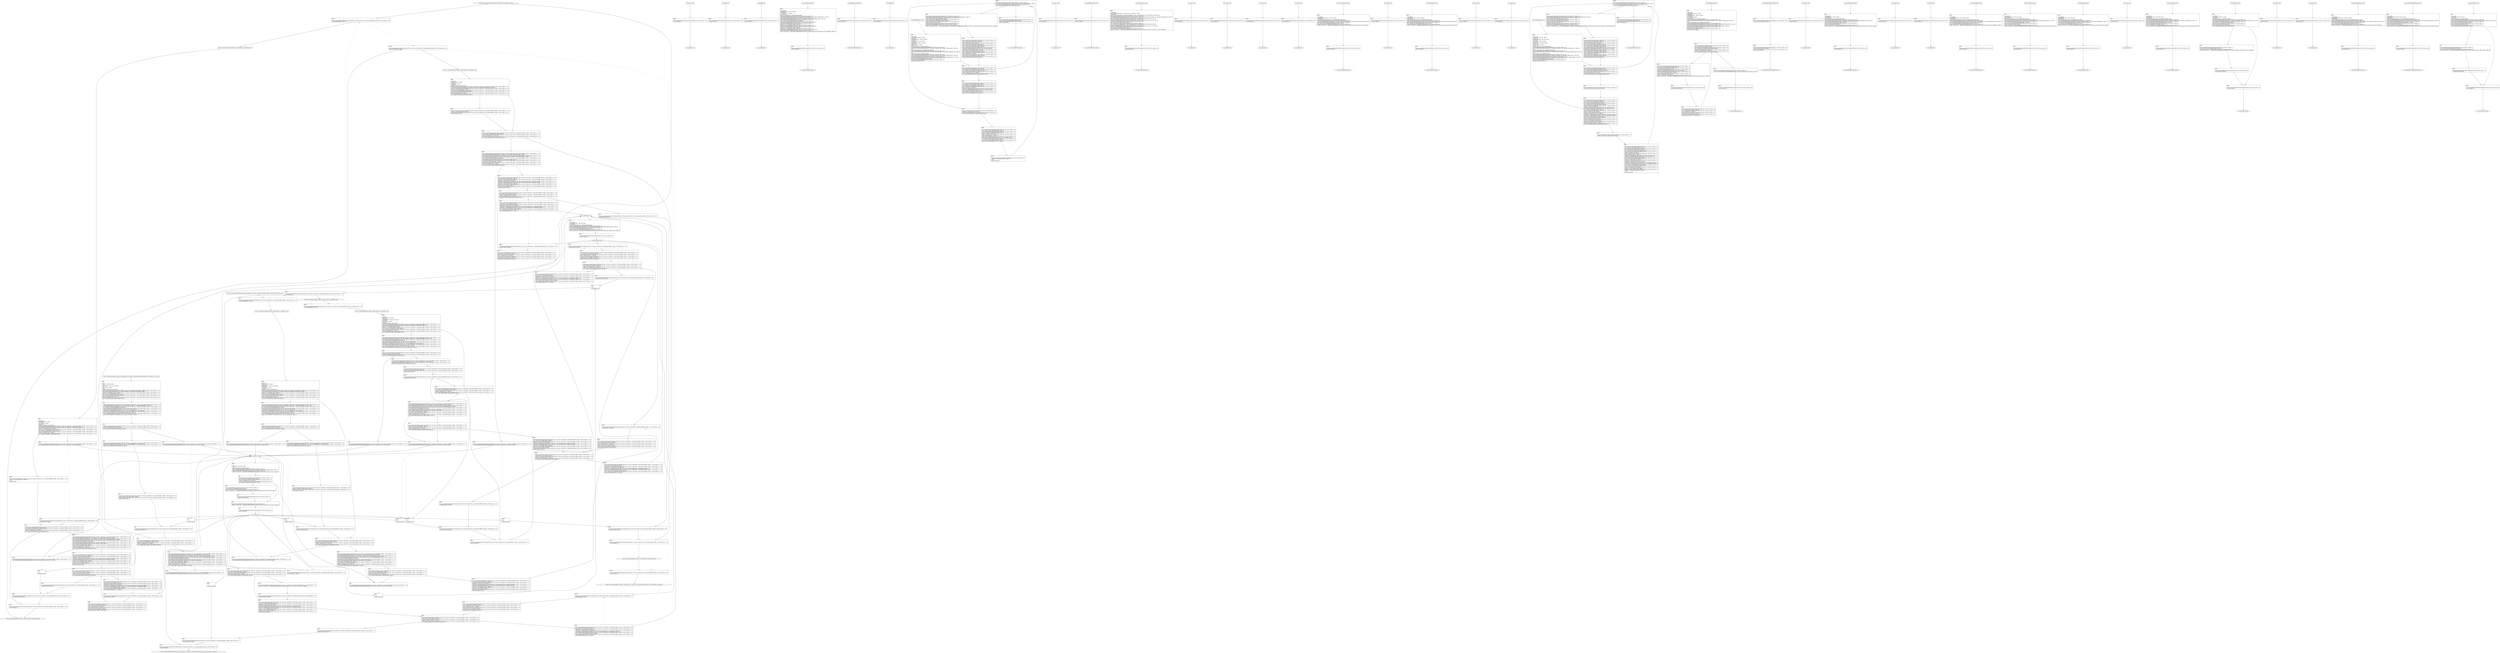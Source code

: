 digraph "icfg graph" {
BBCWE121_Stack_Based_Buffer_Overflow__CWE129_fgets_07_ll_goodB2G2_end [label="{CWE121_Stack_Based_Buffer_Overflow__CWE129_fgets_07_ll_goodB2G2_end}"];
BBio_ll_good1_end [label="{io_ll_good1_end}"];
BBio_ll_bad6_end [label="{io_ll_bad6_end}"];
BBio_ll_good5_end [label="{io_ll_good5_end}"];
BBio_ll_printWcharLine_end [label="{io_ll_printWcharLine_end}"];
BBio_ll_globalReturnsFalse_end [label="{io_ll_globalReturnsFalse_end}"];
BBio_ll_bad8_end [label="{io_ll_bad8_end}"];
BBio_ll_decodeHexWChars_end [label="{io_ll_decodeHexWChars_end}"];
BBio_ll_good7_end [label="{io_ll_good7_end}"];
BBio_ll_globalReturnsTrue_end [label="{io_ll_globalReturnsTrue_end}"];
BBCWE121_Stack_Based_Buffer_Overflow__CWE129_fgets_07_ll_CWE121_Stack_Based_Buffer_Overflow__CWE129_fgets_07_bad_end [label="{CWE121_Stack_Based_Buffer_Overflow__CWE129_fgets_07_ll_CWE121_Stack_Based_Buffer_Overflow__CWE129_fgets_07_bad_end}"];
BBio_ll_printStructLine_end [label="{io_ll_printStructLine_end}"];
BBio_ll_bad7_end [label="{io_ll_bad7_end}"];
BBio_ll_good6_end [label="{io_ll_good6_end}"];
BBio_ll_bad2_end [label="{io_ll_bad2_end}"];
BBio_ll_bad9_end [label="{io_ll_bad9_end}"];
BBio_ll_printUnsignedLine_end [label="{io_ll_printUnsignedLine_end}"];
BBio_ll_good4_end [label="{io_ll_good4_end}"];
BBio_ll_printSizeTLine_end [label="{io_ll_printSizeTLine_end}"];
BBio_ll_bad5_end [label="{io_ll_bad5_end}"];
BBio_ll_printLine_end [label="{io_ll_printLine_end}"];
BBCWE121_Stack_Based_Buffer_Overflow__CWE129_fgets_07_ll_CWE121_Stack_Based_Buffer_Overflow__CWE129_fgets_07_good_end [label="{CWE121_Stack_Based_Buffer_Overflow__CWE129_fgets_07_ll_CWE121_Stack_Based_Buffer_Overflow__CWE129_fgets_07_good_end}"];
BBio_ll_bad4_end [label="{io_ll_bad4_end}"];
BBio_ll_decodeHexChars_end [label="{io_ll_decodeHexChars_end}"];
BBio_ll_printBytesLine_end [label="{io_ll_printBytesLine_end}"];
BBio_ll_globalReturnsTrueOrFalse_end [label="{io_ll_globalReturnsTrueOrFalse_end}"];
BBio_ll_good3_end [label="{io_ll_good3_end}"];
BBio_ll_printHexCharLine_end [label="{io_ll_printHexCharLine_end}"];
BBio_ll_good9_end [label="{io_ll_good9_end}"];
BBCWE121_Stack_Based_Buffer_Overflow__CWE129_fgets_07_ll_goodB2G1_end [label="{CWE121_Stack_Based_Buffer_Overflow__CWE129_fgets_07_ll_goodB2G1_end}"];
BBio_ll_bad3_end [label="{io_ll_bad3_end}"];
BBio_ll_printDoubleLine_end [label="{io_ll_printDoubleLine_end}"];
BBio_ll_printShortLine_end [label="{io_ll_printShortLine_end}"];
BBio_ll_printLongLine_end [label="{io_ll_printLongLine_end}"];
BBio_ll_bad1_end [label="{io_ll_bad1_end}"];
BBio_ll_printFloatLine_end [label="{io_ll_printFloatLine_end}"];
BBCWE121_Stack_Based_Buffer_Overflow__CWE129_fgets_07_ll_goodG2B2_end [label="{CWE121_Stack_Based_Buffer_Overflow__CWE129_fgets_07_ll_goodG2B2_end}"];
BBio_ll_printWLine_end [label="{io_ll_printWLine_end}"];
BBio_ll_good2_end [label="{io_ll_good2_end}"];
BBio_ll_printIntLine_end [label="{io_ll_printIntLine_end}"];
BBio_ll_good8_end [label="{io_ll_good8_end}"];
BBio_ll_printLongLongLine_end [label="{io_ll_printLongLongLine_end}"];
BBio_ll_printHexUnsignedCharLine_end [label="{io_ll_printHexUnsignedCharLine_end}"];
BBCWE121_Stack_Based_Buffer_Overflow__CWE129_fgets_07_ll_goodG2B1_end [label="{CWE121_Stack_Based_Buffer_Overflow__CWE129_fgets_07_ll_goodG2B1_end}"];
BBio_ll_printSinkLine_end [label="{io_ll_printSinkLine_end}"];
BBCWE121_Stack_Based_Buffer_Overflow__CWE129_fgets_07_ll_goodB2G2_start [label="{CWE121_Stack_Based_Buffer_Overflow__CWE129_fgets_07_ll_goodB2G2_start}", shape=record];
CWE121_Stack_Based_Buffer_Overflow__CWE129_fgets_07_ll_goodB2G2BB46 [label="{BB46:\l\l/:90750016\l
  %data = alloca i32, align 4\l
/:90750016\l
  %inputBuffer = alloca [14 x i8], align 1\l
/:90750016\l
  %i = alloca i32, align 4\l
/:90750016\l
  %buffer = alloca [10 x i32], align 16\l
/home/raoxue/Desktop/MemVerif/workspace/000_062_570/source_code/CWE121_Stack_Based_Buffer_Overflow__CWE129_fgets_07.c:137\l
  call void @llvm.dbg.declare(metadata i32* %data, metadata !166, metadata !DIExpression()), !dbg !167\l
/home/raoxue/Desktop/MemVerif/workspace/000_062_570/source_code/CWE121_Stack_Based_Buffer_Overflow__CWE129_fgets_07.c:139\l
  store i32 -1, i32* %data, align 4, !dbg !18\l
/home/raoxue/Desktop/MemVerif/workspace/000_062_570/source_code/CWE121_Stack_Based_Buffer_Overflow__CWE129_fgets_07.c:140\l
  %0 = load i32, i32* @staticFive, align 4, !dbg !19\l
/home/raoxue/Desktop/MemVerif/workspace/000_062_570/source_code/CWE121_Stack_Based_Buffer_Overflow__CWE129_fgets_07.c:140\l
  %cmp = icmp eq i32 %0, 5, !dbg !21\l
/home/raoxue/Desktop/MemVerif/workspace/000_062_570/source_code/CWE121_Stack_Based_Buffer_Overflow__CWE129_fgets_07.c:140\l
  br i1 %cmp, label %if.then, label %if.end5, !dbg !22\l
}", shape=record];
CWE121_Stack_Based_Buffer_Overflow__CWE129_fgets_07_ll_goodB2G2BB47 [label="{BB47:\l\l/home/raoxue/Desktop/MemVerif/workspace/000_062_570/source_code/CWE121_Stack_Based_Buffer_Overflow__CWE129_fgets_07.c:143\l
  call void @llvm.dbg.declare(metadata [14 x i8]* %inputBuffer, metadata !173, metadata !DIExpression()), !dbg !176\l
/home/raoxue/Desktop/MemVerif/workspace/000_062_570/source_code/CWE121_Stack_Based_Buffer_Overflow__CWE129_fgets_07.c:143\l
  %1 = bitcast [14 x i8]* %inputBuffer to i8*, !dbg !30\l
/home/raoxue/Desktop/MemVerif/workspace/000_062_570/source_code/CWE121_Stack_Based_Buffer_Overflow__CWE129_fgets_07.c:143\l
  call void @llvm.memset.p0i8.i64(i8* align 1 %1, i8 0, i64 14, i1 false), !dbg !30\l
/home/raoxue/Desktop/MemVerif/workspace/000_062_570/source_code/CWE121_Stack_Based_Buffer_Overflow__CWE129_fgets_07.c:145\l
  %arraydecay = getelementptr inbounds [14 x i8], [14 x i8]* %inputBuffer, i64 0, i64 0, !dbg !31\l
/home/raoxue/Desktop/MemVerif/workspace/000_062_570/source_code/CWE121_Stack_Based_Buffer_Overflow__CWE129_fgets_07.c:145\l
  %2 = load %struct._IO_FILE*, %struct._IO_FILE** @stdin, align 8, !dbg !33\l
/home/raoxue/Desktop/MemVerif/workspace/000_062_570/source_code/CWE121_Stack_Based_Buffer_Overflow__CWE129_fgets_07.c:145\l
  %call = call i8* @fgets(i8* %arraydecay, i32 14, %struct._IO_FILE* %2), !dbg !34\l
}", shape=record];
CWE121_Stack_Based_Buffer_Overflow__CWE129_fgets_07_ll_goodB2G2BB47 [label="{BB47:\l\l/home/raoxue/Desktop/MemVerif/workspace/000_062_570/source_code/CWE121_Stack_Based_Buffer_Overflow__CWE129_fgets_07.c:143\l
  call void @llvm.dbg.declare(metadata [14 x i8]* %inputBuffer, metadata !173, metadata !DIExpression()), !dbg !176\l
/home/raoxue/Desktop/MemVerif/workspace/000_062_570/source_code/CWE121_Stack_Based_Buffer_Overflow__CWE129_fgets_07.c:143\l
  %1 = bitcast [14 x i8]* %inputBuffer to i8*, !dbg !30\l
/home/raoxue/Desktop/MemVerif/workspace/000_062_570/source_code/CWE121_Stack_Based_Buffer_Overflow__CWE129_fgets_07.c:143\l
  call void @llvm.memset.p0i8.i64(i8* align 1 %1, i8 0, i64 14, i1 false), !dbg !30\l
/home/raoxue/Desktop/MemVerif/workspace/000_062_570/source_code/CWE121_Stack_Based_Buffer_Overflow__CWE129_fgets_07.c:145\l
  %arraydecay = getelementptr inbounds [14 x i8], [14 x i8]* %inputBuffer, i64 0, i64 0, !dbg !31\l
/home/raoxue/Desktop/MemVerif/workspace/000_062_570/source_code/CWE121_Stack_Based_Buffer_Overflow__CWE129_fgets_07.c:145\l
  %2 = load %struct._IO_FILE*, %struct._IO_FILE** @stdin, align 8, !dbg !33\l
/home/raoxue/Desktop/MemVerif/workspace/000_062_570/source_code/CWE121_Stack_Based_Buffer_Overflow__CWE129_fgets_07.c:145\l
  %call = call i8* @fgets(i8* %arraydecay, i32 14, %struct._IO_FILE* %2), !dbg !34\l
}", shape=record];
CWE121_Stack_Based_Buffer_Overflow__CWE129_fgets_07_ll_goodB2G2BB49 [label="{BB49:\l\l/home/raoxue/Desktop/MemVerif/workspace/000_062_570/source_code/CWE121_Stack_Based_Buffer_Overflow__CWE129_fgets_07.c:145\l
  %cmp1 = icmp ne i8* %call, null, !dbg !35\l
/home/raoxue/Desktop/MemVerif/workspace/000_062_570/source_code/CWE121_Stack_Based_Buffer_Overflow__CWE129_fgets_07.c:145\l
  br i1 %cmp1, label %if.then2, label %if.else, !dbg !36\l
}", shape=record];
CWE121_Stack_Based_Buffer_Overflow__CWE129_fgets_07_ll_goodB2G2BB50 [label="{BB50:\l\l/home/raoxue/Desktop/MemVerif/workspace/000_062_570/source_code/CWE121_Stack_Based_Buffer_Overflow__CWE129_fgets_07.c:148\l
  %arraydecay3 = getelementptr inbounds [14 x i8], [14 x i8]* %inputBuffer, i64 0, i64 0, !dbg !37\l
/home/raoxue/Desktop/MemVerif/workspace/000_062_570/source_code/CWE121_Stack_Based_Buffer_Overflow__CWE129_fgets_07.c:148\l
  %call4 = call i32 @atoi(i8* %arraydecay3) #5, !dbg !39\l
}", shape=record];
CWE121_Stack_Based_Buffer_Overflow__CWE129_fgets_07_ll_goodB2G2BB50 [label="{BB50:\l\l/home/raoxue/Desktop/MemVerif/workspace/000_062_570/source_code/CWE121_Stack_Based_Buffer_Overflow__CWE129_fgets_07.c:148\l
  %arraydecay3 = getelementptr inbounds [14 x i8], [14 x i8]* %inputBuffer, i64 0, i64 0, !dbg !37\l
/home/raoxue/Desktop/MemVerif/workspace/000_062_570/source_code/CWE121_Stack_Based_Buffer_Overflow__CWE129_fgets_07.c:148\l
  %call4 = call i32 @atoi(i8* %arraydecay3) #5, !dbg !39\l
}", shape=record];
CWE121_Stack_Based_Buffer_Overflow__CWE129_fgets_07_ll_goodB2G2BB52 [label="{BB52:\l\l/home/raoxue/Desktop/MemVerif/workspace/000_062_570/source_code/CWE121_Stack_Based_Buffer_Overflow__CWE129_fgets_07.c:148\l
  store i32 %call4, i32* %data, align 4, !dbg !40\l
/home/raoxue/Desktop/MemVerif/workspace/000_062_570/source_code/CWE121_Stack_Based_Buffer_Overflow__CWE129_fgets_07.c:149\l
  br label %if.end, !dbg !41\l
}", shape=record];
CWE121_Stack_Based_Buffer_Overflow__CWE129_fgets_07_ll_goodB2G2BB51 [label="{BB51:\l\l/home/raoxue/Desktop/MemVerif/workspace/000_062_570/source_code/CWE121_Stack_Based_Buffer_Overflow__CWE129_fgets_07.c:152\l
  call void @printLine(i8* getelementptr inbounds ([16 x i8], [16 x i8]* @.str, i64 0, i64 0)), !dbg !42\l
}", shape=record];
CWE121_Stack_Based_Buffer_Overflow__CWE129_fgets_07_ll_goodB2G2BB51 [label="{BB51:\l\l/home/raoxue/Desktop/MemVerif/workspace/000_062_570/source_code/CWE121_Stack_Based_Buffer_Overflow__CWE129_fgets_07.c:152\l
  call void @printLine(i8* getelementptr inbounds ([16 x i8], [16 x i8]* @.str, i64 0, i64 0)), !dbg !42\l
}", shape=record];
CWE121_Stack_Based_Buffer_Overflow__CWE129_fgets_07_ll_goodB2G2BB54 [label="{BB54:\l\l/:152\l
  br label %if.end\l
}", shape=record];
CWE121_Stack_Based_Buffer_Overflow__CWE129_fgets_07_ll_goodB2G2BB53 [label="{BB53:\l\l/home/raoxue/Desktop/MemVerif/workspace/000_062_570/source_code/CWE121_Stack_Based_Buffer_Overflow__CWE129_fgets_07.c:155\l
  br label %if.end5, !dbg !44\l
}", shape=record];
CWE121_Stack_Based_Buffer_Overflow__CWE129_fgets_07_ll_goodB2G2BB48 [label="{BB48:\l\l/home/raoxue/Desktop/MemVerif/workspace/000_062_570/source_code/CWE121_Stack_Based_Buffer_Overflow__CWE129_fgets_07.c:156\l
  %3 = load i32, i32* @staticFive, align 4, !dbg !45\l
/home/raoxue/Desktop/MemVerif/workspace/000_062_570/source_code/CWE121_Stack_Based_Buffer_Overflow__CWE129_fgets_07.c:156\l
  %cmp6 = icmp eq i32 %3, 5, !dbg !47\l
/home/raoxue/Desktop/MemVerif/workspace/000_062_570/source_code/CWE121_Stack_Based_Buffer_Overflow__CWE129_fgets_07.c:156\l
  br i1 %cmp6, label %if.then7, label %if.end16, !dbg !48\l
}", shape=record];
CWE121_Stack_Based_Buffer_Overflow__CWE129_fgets_07_ll_goodB2G2BB55 [label="{BB55:\l\l/home/raoxue/Desktop/MemVerif/workspace/000_062_570/source_code/CWE121_Stack_Based_Buffer_Overflow__CWE129_fgets_07.c:159\l
  call void @llvm.dbg.declare(metadata i32* %i, metadata !195, metadata !DIExpression()), !dbg !198\l
/home/raoxue/Desktop/MemVerif/workspace/000_062_570/source_code/CWE121_Stack_Based_Buffer_Overflow__CWE129_fgets_07.c:160\l
  call void @llvm.dbg.declare(metadata [10 x i32]* %buffer, metadata !199, metadata !DIExpression()), !dbg !200\l
/home/raoxue/Desktop/MemVerif/workspace/000_062_570/source_code/CWE121_Stack_Based_Buffer_Overflow__CWE129_fgets_07.c:160\l
  %4 = bitcast [10 x i32]* %buffer to i8*, !dbg !57\l
/home/raoxue/Desktop/MemVerif/workspace/000_062_570/source_code/CWE121_Stack_Based_Buffer_Overflow__CWE129_fgets_07.c:160\l
  call void @llvm.memset.p0i8.i64(i8* align 16 %4, i8 0, i64 40, i1 false), !dbg !57\l
/home/raoxue/Desktop/MemVerif/workspace/000_062_570/source_code/CWE121_Stack_Based_Buffer_Overflow__CWE129_fgets_07.c:162\l
  %5 = load i32, i32* %data, align 4, !dbg !58\l
/home/raoxue/Desktop/MemVerif/workspace/000_062_570/source_code/CWE121_Stack_Based_Buffer_Overflow__CWE129_fgets_07.c:162\l
  %cmp8 = icmp sge i32 %5, 0, !dbg !60\l
/home/raoxue/Desktop/MemVerif/workspace/000_062_570/source_code/CWE121_Stack_Based_Buffer_Overflow__CWE129_fgets_07.c:162\l
  br i1 %cmp8, label %land.lhs.true, label %if.else14, !dbg !61\l
}", shape=record];
CWE121_Stack_Based_Buffer_Overflow__CWE129_fgets_07_ll_goodB2G2BB57 [label="{BB57:\l\l/home/raoxue/Desktop/MemVerif/workspace/000_062_570/source_code/CWE121_Stack_Based_Buffer_Overflow__CWE129_fgets_07.c:162\l
  %6 = load i32, i32* %data, align 4, !dbg !62\l
/home/raoxue/Desktop/MemVerif/workspace/000_062_570/source_code/CWE121_Stack_Based_Buffer_Overflow__CWE129_fgets_07.c:162\l
  %cmp9 = icmp slt i32 %6, 10, !dbg !63\l
/home/raoxue/Desktop/MemVerif/workspace/000_062_570/source_code/CWE121_Stack_Based_Buffer_Overflow__CWE129_fgets_07.c:162\l
  br i1 %cmp9, label %if.then10, label %if.else14, !dbg !64\l
}", shape=record];
CWE121_Stack_Based_Buffer_Overflow__CWE129_fgets_07_ll_goodB2G2BB59 [label="{BB59:\l\l/home/raoxue/Desktop/MemVerif/workspace/000_062_570/source_code/CWE121_Stack_Based_Buffer_Overflow__CWE129_fgets_07.c:164\l
  %7 = load i32, i32* %data, align 4, !dbg !65\l
/home/raoxue/Desktop/MemVerif/workspace/000_062_570/source_code/CWE121_Stack_Based_Buffer_Overflow__CWE129_fgets_07.c:164\l
  %idxprom = sext i32 %7 to i64, !dbg !67\l
/home/raoxue/Desktop/MemVerif/workspace/000_062_570/source_code/CWE121_Stack_Based_Buffer_Overflow__CWE129_fgets_07.c:164\l
  %arrayidx = getelementptr inbounds [10 x i32], [10 x i32]* %buffer, i64 0, i64 %idxprom, !dbg !67\l
/home/raoxue/Desktop/MemVerif/workspace/000_062_570/source_code/CWE121_Stack_Based_Buffer_Overflow__CWE129_fgets_07.c:164\l
  store i32 1, i32* %arrayidx, align 4, !dbg !68\l
/home/raoxue/Desktop/MemVerif/workspace/000_062_570/source_code/CWE121_Stack_Based_Buffer_Overflow__CWE129_fgets_07.c:166\l
  store i32 0, i32* %i, align 4, !dbg !69\l
/home/raoxue/Desktop/MemVerif/workspace/000_062_570/source_code/CWE121_Stack_Based_Buffer_Overflow__CWE129_fgets_07.c:166\l
  br label %for.cond, !dbg !71\l
}", shape=record];
CWE121_Stack_Based_Buffer_Overflow__CWE129_fgets_07_ll_goodB2G2BB60 [label="{BB60:\l\l/home/raoxue/Desktop/MemVerif/workspace/000_062_570/source_code/CWE121_Stack_Based_Buffer_Overflow__CWE129_fgets_07.c:166\l
  %8 = load i32, i32* %i, align 4, !dbg !72\l
/home/raoxue/Desktop/MemVerif/workspace/000_062_570/source_code/CWE121_Stack_Based_Buffer_Overflow__CWE129_fgets_07.c:166\l
  %cmp11 = icmp slt i32 %8, 10, !dbg !74\l
/home/raoxue/Desktop/MemVerif/workspace/000_062_570/source_code/CWE121_Stack_Based_Buffer_Overflow__CWE129_fgets_07.c:166\l
  br i1 %cmp11, label %for.body, label %for.end, !dbg !75\l
}", shape=record];
CWE121_Stack_Based_Buffer_Overflow__CWE129_fgets_07_ll_goodB2G2BB61 [label="{BB61:\l\l/home/raoxue/Desktop/MemVerif/workspace/000_062_570/source_code/CWE121_Stack_Based_Buffer_Overflow__CWE129_fgets_07.c:168\l
  %9 = load i32, i32* %i, align 4, !dbg !76\l
/home/raoxue/Desktop/MemVerif/workspace/000_062_570/source_code/CWE121_Stack_Based_Buffer_Overflow__CWE129_fgets_07.c:168\l
  %idxprom12 = sext i32 %9 to i64, !dbg !78\l
/home/raoxue/Desktop/MemVerif/workspace/000_062_570/source_code/CWE121_Stack_Based_Buffer_Overflow__CWE129_fgets_07.c:168\l
  %arrayidx13 = getelementptr inbounds [10 x i32], [10 x i32]* %buffer, i64 0, i64 %idxprom12, !dbg !78\l
/home/raoxue/Desktop/MemVerif/workspace/000_062_570/source_code/CWE121_Stack_Based_Buffer_Overflow__CWE129_fgets_07.c:168\l
  %10 = load i32, i32* %arrayidx13, align 4, !dbg !78\l
/home/raoxue/Desktop/MemVerif/workspace/000_062_570/source_code/CWE121_Stack_Based_Buffer_Overflow__CWE129_fgets_07.c:168\l
  call void @printIntLine(i32 %10), !dbg !79\l
}", shape=record];
CWE121_Stack_Based_Buffer_Overflow__CWE129_fgets_07_ll_goodB2G2BB61 [label="{BB61:\l\l/home/raoxue/Desktop/MemVerif/workspace/000_062_570/source_code/CWE121_Stack_Based_Buffer_Overflow__CWE129_fgets_07.c:168\l
  %9 = load i32, i32* %i, align 4, !dbg !76\l
/home/raoxue/Desktop/MemVerif/workspace/000_062_570/source_code/CWE121_Stack_Based_Buffer_Overflow__CWE129_fgets_07.c:168\l
  %idxprom12 = sext i32 %9 to i64, !dbg !78\l
/home/raoxue/Desktop/MemVerif/workspace/000_062_570/source_code/CWE121_Stack_Based_Buffer_Overflow__CWE129_fgets_07.c:168\l
  %arrayidx13 = getelementptr inbounds [10 x i32], [10 x i32]* %buffer, i64 0, i64 %idxprom12, !dbg !78\l
/home/raoxue/Desktop/MemVerif/workspace/000_062_570/source_code/CWE121_Stack_Based_Buffer_Overflow__CWE129_fgets_07.c:168\l
  %10 = load i32, i32* %arrayidx13, align 4, !dbg !78\l
/home/raoxue/Desktop/MemVerif/workspace/000_062_570/source_code/CWE121_Stack_Based_Buffer_Overflow__CWE129_fgets_07.c:168\l
  call void @printIntLine(i32 %10), !dbg !79\l
}", shape=record];
CWE121_Stack_Based_Buffer_Overflow__CWE129_fgets_07_ll_goodB2G2BB63 [label="{BB63:\l\l/home/raoxue/Desktop/MemVerif/workspace/000_062_570/source_code/CWE121_Stack_Based_Buffer_Overflow__CWE129_fgets_07.c:169\l
  br label %for.inc, !dbg !80\l
}", shape=record];
CWE121_Stack_Based_Buffer_Overflow__CWE129_fgets_07_ll_goodB2G2BB64 [label="{BB64:\l\l/home/raoxue/Desktop/MemVerif/workspace/000_062_570/source_code/CWE121_Stack_Based_Buffer_Overflow__CWE129_fgets_07.c:166\l
  %11 = load i32, i32* %i, align 4, !dbg !81\l
/home/raoxue/Desktop/MemVerif/workspace/000_062_570/source_code/CWE121_Stack_Based_Buffer_Overflow__CWE129_fgets_07.c:166\l
  %inc = add nsw i32 %11, 1, !dbg !81\l
/home/raoxue/Desktop/MemVerif/workspace/000_062_570/source_code/CWE121_Stack_Based_Buffer_Overflow__CWE129_fgets_07.c:166\l
  store i32 %inc, i32* %i, align 4, !dbg !81\l
/home/raoxue/Desktop/MemVerif/workspace/000_062_570/source_code/CWE121_Stack_Based_Buffer_Overflow__CWE129_fgets_07.c:166\l
  br label %for.cond, !dbg !82, !llvm.loop !83\l
}", shape=record];
CWE121_Stack_Based_Buffer_Overflow__CWE129_fgets_07_ll_goodB2G2BB62 [label="{BB62:\l\l/home/raoxue/Desktop/MemVerif/workspace/000_062_570/source_code/CWE121_Stack_Based_Buffer_Overflow__CWE129_fgets_07.c:170\l
  br label %if.end15, !dbg !86\l
}", shape=record];
CWE121_Stack_Based_Buffer_Overflow__CWE129_fgets_07_ll_goodB2G2BB58 [label="{BB58:\l\l/home/raoxue/Desktop/MemVerif/workspace/000_062_570/source_code/CWE121_Stack_Based_Buffer_Overflow__CWE129_fgets_07.c:173\l
  call void @printLine(i8* getelementptr inbounds ([36 x i8], [36 x i8]* @.str.4, i64 0, i64 0)), !dbg !87\l
}", shape=record];
CWE121_Stack_Based_Buffer_Overflow__CWE129_fgets_07_ll_goodB2G2BB58 [label="{BB58:\l\l/home/raoxue/Desktop/MemVerif/workspace/000_062_570/source_code/CWE121_Stack_Based_Buffer_Overflow__CWE129_fgets_07.c:173\l
  call void @printLine(i8* getelementptr inbounds ([36 x i8], [36 x i8]* @.str.4, i64 0, i64 0)), !dbg !87\l
}", shape=record];
CWE121_Stack_Based_Buffer_Overflow__CWE129_fgets_07_ll_goodB2G2BB66 [label="{BB66:\l\l/:173\l
  br label %if.end15\l
}", shape=record];
CWE121_Stack_Based_Buffer_Overflow__CWE129_fgets_07_ll_goodB2G2BB65 [label="{BB65:\l\l/home/raoxue/Desktop/MemVerif/workspace/000_062_570/source_code/CWE121_Stack_Based_Buffer_Overflow__CWE129_fgets_07.c:176\l
  br label %if.end16, !dbg !89\l
}", shape=record];
CWE121_Stack_Based_Buffer_Overflow__CWE129_fgets_07_ll_goodB2G2BB56 [label="{BB56:\l\l/home/raoxue/Desktop/MemVerif/workspace/000_062_570/source_code/CWE121_Stack_Based_Buffer_Overflow__CWE129_fgets_07.c:177\l
  ret void, !dbg !90\l
}", shape=record];
BBio_ll_good1_start [label="{io_ll_good1_start}", shape=record];
io_ll_good1BB69 [label="{BB69:\l\l/home/raoxue/Desktop/MemVerif/workspace/000_062_570/source_code/io.c:187\l
  ret void, !dbg !52\l
}", shape=record];
BBio_ll_bad6_start [label="{io_ll_bad6_start}", shape=record];
io_ll_bad6BB83 [label="{BB83:\l\l/home/raoxue/Desktop/MemVerif/workspace/000_062_570/source_code/io.c:203\l
  ret void, !dbg !52\l
}", shape=record];
BBio_ll_good5_start [label="{io_ll_good5_start}", shape=record];
io_ll_good5BB73 [label="{BB73:\l\l/home/raoxue/Desktop/MemVerif/workspace/000_062_570/source_code/io.c:191\l
  ret void, !dbg !52\l
}", shape=record];
BBio_ll_printWcharLine_start [label="{io_ll_printWcharLine_start}", shape=record];
io_ll_printWcharLineBB28 [label="{BB28:\l\l/:4035308544\l
  %wideChar.addr = alloca i32, align 4\l
/:4035308544\l
  %s = alloca [2 x i32], align 4\l
/:4035308544\l
  store i32 %wideChar, i32* %wideChar.addr, align 4\l
/home/raoxue/Desktop/MemVerif/workspace/000_062_570/source_code/io.c:70\l
  call void @llvm.dbg.declare(metadata i32* %wideChar.addr, metadata !162, metadata !DIExpression()), !dbg !163\l
/home/raoxue/Desktop/MemVerif/workspace/000_062_570/source_code/io.c:74\l
  call void @llvm.dbg.declare(metadata [2 x i32]* %s, metadata !164, metadata !DIExpression()), !dbg !168\l
/home/raoxue/Desktop/MemVerif/workspace/000_062_570/source_code/io.c:75\l
  %0 = load i32, i32* %wideChar.addr, align 4, !dbg !61\l
/home/raoxue/Desktop/MemVerif/workspace/000_062_570/source_code/io.c:75\l
  %arrayidx = getelementptr inbounds [2 x i32], [2 x i32]* %s, i64 0, i64 0, !dbg !62\l
/home/raoxue/Desktop/MemVerif/workspace/000_062_570/source_code/io.c:75\l
  store i32 %0, i32* %arrayidx, align 4, !dbg !63\l
/home/raoxue/Desktop/MemVerif/workspace/000_062_570/source_code/io.c:76\l
  %arrayidx1 = getelementptr inbounds [2 x i32], [2 x i32]* %s, i64 0, i64 1, !dbg !64\l
/home/raoxue/Desktop/MemVerif/workspace/000_062_570/source_code/io.c:76\l
  store i32 0, i32* %arrayidx1, align 4, !dbg !65\l
/home/raoxue/Desktop/MemVerif/workspace/000_062_570/source_code/io.c:77\l
  %arraydecay = getelementptr inbounds [2 x i32], [2 x i32]* %s, i64 0, i64 0, !dbg !66\l
/home/raoxue/Desktop/MemVerif/workspace/000_062_570/source_code/io.c:77\l
  %call = call i32 (i8*, ...) @printf(i8* getelementptr inbounds ([5 x i8], [5 x i8]* @.str.10, i64 0, i64 0), i32* %arraydecay), !dbg !67\l
}", shape=record];
io_ll_printWcharLineBB28 [label="{BB28:\l\l/:4035308544\l
  %wideChar.addr = alloca i32, align 4\l
/:4035308544\l
  %s = alloca [2 x i32], align 4\l
/:4035308544\l
  store i32 %wideChar, i32* %wideChar.addr, align 4\l
/home/raoxue/Desktop/MemVerif/workspace/000_062_570/source_code/io.c:70\l
  call void @llvm.dbg.declare(metadata i32* %wideChar.addr, metadata !162, metadata !DIExpression()), !dbg !163\l
/home/raoxue/Desktop/MemVerif/workspace/000_062_570/source_code/io.c:74\l
  call void @llvm.dbg.declare(metadata [2 x i32]* %s, metadata !164, metadata !DIExpression()), !dbg !168\l
/home/raoxue/Desktop/MemVerif/workspace/000_062_570/source_code/io.c:75\l
  %0 = load i32, i32* %wideChar.addr, align 4, !dbg !61\l
/home/raoxue/Desktop/MemVerif/workspace/000_062_570/source_code/io.c:75\l
  %arrayidx = getelementptr inbounds [2 x i32], [2 x i32]* %s, i64 0, i64 0, !dbg !62\l
/home/raoxue/Desktop/MemVerif/workspace/000_062_570/source_code/io.c:75\l
  store i32 %0, i32* %arrayidx, align 4, !dbg !63\l
/home/raoxue/Desktop/MemVerif/workspace/000_062_570/source_code/io.c:76\l
  %arrayidx1 = getelementptr inbounds [2 x i32], [2 x i32]* %s, i64 0, i64 1, !dbg !64\l
/home/raoxue/Desktop/MemVerif/workspace/000_062_570/source_code/io.c:76\l
  store i32 0, i32* %arrayidx1, align 4, !dbg !65\l
/home/raoxue/Desktop/MemVerif/workspace/000_062_570/source_code/io.c:77\l
  %arraydecay = getelementptr inbounds [2 x i32], [2 x i32]* %s, i64 0, i64 0, !dbg !66\l
/home/raoxue/Desktop/MemVerif/workspace/000_062_570/source_code/io.c:77\l
  %call = call i32 (i8*, ...) @printf(i8* getelementptr inbounds ([5 x i8], [5 x i8]* @.str.10, i64 0, i64 0), i32* %arraydecay), !dbg !67\l
}", shape=record];
io_ll_printWcharLineBB29 [label="{BB29:\l\l/home/raoxue/Desktop/MemVerif/workspace/000_062_570/source_code/io.c:78\l
  ret void, !dbg !68\l
}", shape=record];
BBio_ll_globalReturnsFalse_start [label="{io_ll_globalReturnsFalse_start}", shape=record];
io_ll_globalReturnsFalseBB66 [label="{BB66:\l\l/home/raoxue/Desktop/MemVerif/workspace/000_062_570/source_code/io.c:163\l
  ret i32 0, !dbg !52\l
}", shape=record];
BBio_ll_bad8_start [label="{io_ll_bad8_start}", shape=record];
io_ll_bad8BB85 [label="{BB85:\l\l/home/raoxue/Desktop/MemVerif/workspace/000_062_570/source_code/io.c:205\l
  ret void, !dbg !52\l
}", shape=record];
BBio_ll_decodeHexWChars_start [label="{io_ll_decodeHexWChars_start}", shape=record];
io_ll_decodeHexWCharsBB55 [label="{BB55:\l\l/:101497416\l
  %bytes.addr = alloca i8*, align 8\l
/:101497416\l
  %numBytes.addr = alloca i64, align 8\l
/:101497416\l
  %hex.addr = alloca i32*, align 8\l
/:101497416\l
  %numWritten = alloca i64, align 8\l
/:101497416\l
  %byte = alloca i32, align 4\l
/:101497416\l
  store i8* %bytes, i8** %bytes.addr, align 8\l
/home/raoxue/Desktop/MemVerif/workspace/000_062_570/source_code/io.c:135\l
  call void @llvm.dbg.declare(metadata i8** %bytes.addr, metadata !290, metadata !DIExpression()), !dbg !291\l
/:135\l
  store i64 %numBytes, i64* %numBytes.addr, align 8\l
/home/raoxue/Desktop/MemVerif/workspace/000_062_570/source_code/io.c:135\l
  call void @llvm.dbg.declare(metadata i64* %numBytes.addr, metadata !292, metadata !DIExpression()), !dbg !293\l
/:135\l
  store i32* %hex, i32** %hex.addr, align 8\l
/home/raoxue/Desktop/MemVerif/workspace/000_062_570/source_code/io.c:135\l
  call void @llvm.dbg.declare(metadata i32** %hex.addr, metadata !294, metadata !DIExpression()), !dbg !295\l
/home/raoxue/Desktop/MemVerif/workspace/000_062_570/source_code/io.c:137\l
  call void @llvm.dbg.declare(metadata i64* %numWritten, metadata !296, metadata !DIExpression()), !dbg !297\l
/home/raoxue/Desktop/MemVerif/workspace/000_062_570/source_code/io.c:137\l
  store i64 0, i64* %numWritten, align 8, !dbg !65\l
/home/raoxue/Desktop/MemVerif/workspace/000_062_570/source_code/io.c:143\l
  br label %while.cond, !dbg !66\l
}", shape=record];
io_ll_decodeHexWCharsBB56 [label="{BB56:\l\l/home/raoxue/Desktop/MemVerif/workspace/000_062_570/source_code/io.c:143\l
  %0 = load i64, i64* %numWritten, align 8, !dbg !67\l
/home/raoxue/Desktop/MemVerif/workspace/000_062_570/source_code/io.c:143\l
  %1 = load i64, i64* %numBytes.addr, align 8, !dbg !68\l
/home/raoxue/Desktop/MemVerif/workspace/000_062_570/source_code/io.c:143\l
  %cmp = icmp ult i64 %0, %1, !dbg !69\l
/home/raoxue/Desktop/MemVerif/workspace/000_062_570/source_code/io.c:143\l
  br i1 %cmp, label %land.lhs.true, label %land.end, !dbg !70\l
}", shape=record];
io_ll_decodeHexWCharsBB57 [label="{BB57:\l\l/home/raoxue/Desktop/MemVerif/workspace/000_062_570/source_code/io.c:143\l
  %2 = load i32*, i32** %hex.addr, align 8, !dbg !71\l
/home/raoxue/Desktop/MemVerif/workspace/000_062_570/source_code/io.c:143\l
  %3 = load i64, i64* %numWritten, align 8, !dbg !72\l
/home/raoxue/Desktop/MemVerif/workspace/000_062_570/source_code/io.c:143\l
  %mul = mul i64 2, %3, !dbg !73\l
/home/raoxue/Desktop/MemVerif/workspace/000_062_570/source_code/io.c:143\l
  %arrayidx = getelementptr inbounds i32, i32* %2, i64 %mul, !dbg !71\l
/home/raoxue/Desktop/MemVerif/workspace/000_062_570/source_code/io.c:143\l
  %4 = load i32, i32* %arrayidx, align 4, !dbg !71\l
/home/raoxue/Desktop/MemVerif/workspace/000_062_570/source_code/io.c:143\l
  %call = call i32 @iswxdigit(i32 %4) #5, !dbg !74\l
}", shape=record];
io_ll_decodeHexWCharsBB57 [label="{BB57:\l\l/home/raoxue/Desktop/MemVerif/workspace/000_062_570/source_code/io.c:143\l
  %2 = load i32*, i32** %hex.addr, align 8, !dbg !71\l
/home/raoxue/Desktop/MemVerif/workspace/000_062_570/source_code/io.c:143\l
  %3 = load i64, i64* %numWritten, align 8, !dbg !72\l
/home/raoxue/Desktop/MemVerif/workspace/000_062_570/source_code/io.c:143\l
  %mul = mul i64 2, %3, !dbg !73\l
/home/raoxue/Desktop/MemVerif/workspace/000_062_570/source_code/io.c:143\l
  %arrayidx = getelementptr inbounds i32, i32* %2, i64 %mul, !dbg !71\l
/home/raoxue/Desktop/MemVerif/workspace/000_062_570/source_code/io.c:143\l
  %4 = load i32, i32* %arrayidx, align 4, !dbg !71\l
/home/raoxue/Desktop/MemVerif/workspace/000_062_570/source_code/io.c:143\l
  %call = call i32 @iswxdigit(i32 %4) #5, !dbg !74\l
}", shape=record];
io_ll_decodeHexWCharsBB59 [label="{BB59:\l\l/home/raoxue/Desktop/MemVerif/workspace/000_062_570/source_code/io.c:143\l
  %tobool = icmp ne i32 %call, 0, !dbg !74\l
/home/raoxue/Desktop/MemVerif/workspace/000_062_570/source_code/io.c:143\l
  br i1 %tobool, label %land.rhs, label %land.end, !dbg !75\l
}", shape=record];
io_ll_decodeHexWCharsBB60 [label="{BB60:\l\l/home/raoxue/Desktop/MemVerif/workspace/000_062_570/source_code/io.c:143\l
  %5 = load i32*, i32** %hex.addr, align 8, !dbg !76\l
/home/raoxue/Desktop/MemVerif/workspace/000_062_570/source_code/io.c:143\l
  %6 = load i64, i64* %numWritten, align 8, !dbg !77\l
/home/raoxue/Desktop/MemVerif/workspace/000_062_570/source_code/io.c:143\l
  %mul1 = mul i64 2, %6, !dbg !78\l
/home/raoxue/Desktop/MemVerif/workspace/000_062_570/source_code/io.c:143\l
  %add = add i64 %mul1, 1, !dbg !79\l
/home/raoxue/Desktop/MemVerif/workspace/000_062_570/source_code/io.c:143\l
  %arrayidx2 = getelementptr inbounds i32, i32* %5, i64 %add, !dbg !76\l
/home/raoxue/Desktop/MemVerif/workspace/000_062_570/source_code/io.c:143\l
  %7 = load i32, i32* %arrayidx2, align 4, !dbg !76\l
/home/raoxue/Desktop/MemVerif/workspace/000_062_570/source_code/io.c:143\l
  %call3 = call i32 @iswxdigit(i32 %7) #5, !dbg !80\l
}", shape=record];
io_ll_decodeHexWCharsBB60 [label="{BB60:\l\l/home/raoxue/Desktop/MemVerif/workspace/000_062_570/source_code/io.c:143\l
  %5 = load i32*, i32** %hex.addr, align 8, !dbg !76\l
/home/raoxue/Desktop/MemVerif/workspace/000_062_570/source_code/io.c:143\l
  %6 = load i64, i64* %numWritten, align 8, !dbg !77\l
/home/raoxue/Desktop/MemVerif/workspace/000_062_570/source_code/io.c:143\l
  %mul1 = mul i64 2, %6, !dbg !78\l
/home/raoxue/Desktop/MemVerif/workspace/000_062_570/source_code/io.c:143\l
  %add = add i64 %mul1, 1, !dbg !79\l
/home/raoxue/Desktop/MemVerif/workspace/000_062_570/source_code/io.c:143\l
  %arrayidx2 = getelementptr inbounds i32, i32* %5, i64 %add, !dbg !76\l
/home/raoxue/Desktop/MemVerif/workspace/000_062_570/source_code/io.c:143\l
  %7 = load i32, i32* %arrayidx2, align 4, !dbg !76\l
/home/raoxue/Desktop/MemVerif/workspace/000_062_570/source_code/io.c:143\l
  %call3 = call i32 @iswxdigit(i32 %7) #5, !dbg !80\l
}", shape=record];
io_ll_decodeHexWCharsBB61 [label="{BB61:\l\l/home/raoxue/Desktop/MemVerif/workspace/000_062_570/source_code/io.c:143\l
  %tobool4 = icmp ne i32 %call3, 0, !dbg !75\l
/:143\l
  br label %land.end\l
}", shape=record];
io_ll_decodeHexWCharsBB58 [label="{BB58:\l\l/home/raoxue/Desktop/MemVerif/workspace/000_062_570/source_code/io.c:0\l
  %8 = phi i1 [ false, %land.lhs.true ], [ false, %while.cond ], [ %tobool4, %land.rhs ], !dbg !81\l
/home/raoxue/Desktop/MemVerif/workspace/000_062_570/source_code/io.c:143\l
  br i1 %8, label %while.body, label %while.end, !dbg !66\l
}", shape=record];
io_ll_decodeHexWCharsBB62 [label="{BB62:\l\l/home/raoxue/Desktop/MemVerif/workspace/000_062_570/source_code/io.c:145\l
  call void @llvm.dbg.declare(metadata i32* %byte, metadata !314, metadata !DIExpression()), !dbg !316\l
/home/raoxue/Desktop/MemVerif/workspace/000_062_570/source_code/io.c:146\l
  %9 = load i32*, i32** %hex.addr, align 8, !dbg !85\l
/home/raoxue/Desktop/MemVerif/workspace/000_062_570/source_code/io.c:146\l
  %10 = load i64, i64* %numWritten, align 8, !dbg !86\l
/home/raoxue/Desktop/MemVerif/workspace/000_062_570/source_code/io.c:146\l
  %mul5 = mul i64 2, %10, !dbg !87\l
/home/raoxue/Desktop/MemVerif/workspace/000_062_570/source_code/io.c:146\l
  %arrayidx6 = getelementptr inbounds i32, i32* %9, i64 %mul5, !dbg !85\l
/home/raoxue/Desktop/MemVerif/workspace/000_062_570/source_code/io.c:146\l
  %call7 = call i32 (i32*, i32*, ...) @__isoc99_swscanf(i32* %arrayidx6, i32* getelementptr inbounds ([5 x i32], [5 x i32]* @.str.16, i64 0, i64 0), i32* %byte) #5, !dbg !88\l
}", shape=record];
io_ll_decodeHexWCharsBB62 [label="{BB62:\l\l/home/raoxue/Desktop/MemVerif/workspace/000_062_570/source_code/io.c:145\l
  call void @llvm.dbg.declare(metadata i32* %byte, metadata !314, metadata !DIExpression()), !dbg !316\l
/home/raoxue/Desktop/MemVerif/workspace/000_062_570/source_code/io.c:146\l
  %9 = load i32*, i32** %hex.addr, align 8, !dbg !85\l
/home/raoxue/Desktop/MemVerif/workspace/000_062_570/source_code/io.c:146\l
  %10 = load i64, i64* %numWritten, align 8, !dbg !86\l
/home/raoxue/Desktop/MemVerif/workspace/000_062_570/source_code/io.c:146\l
  %mul5 = mul i64 2, %10, !dbg !87\l
/home/raoxue/Desktop/MemVerif/workspace/000_062_570/source_code/io.c:146\l
  %arrayidx6 = getelementptr inbounds i32, i32* %9, i64 %mul5, !dbg !85\l
/home/raoxue/Desktop/MemVerif/workspace/000_062_570/source_code/io.c:146\l
  %call7 = call i32 (i32*, i32*, ...) @__isoc99_swscanf(i32* %arrayidx6, i32* getelementptr inbounds ([5 x i32], [5 x i32]* @.str.16, i64 0, i64 0), i32* %byte) #5, !dbg !88\l
}", shape=record];
io_ll_decodeHexWCharsBB64 [label="{BB64:\l\l/home/raoxue/Desktop/MemVerif/workspace/000_062_570/source_code/io.c:147\l
  %11 = load i32, i32* %byte, align 4, !dbg !89\l
/home/raoxue/Desktop/MemVerif/workspace/000_062_570/source_code/io.c:147\l
  %conv = trunc i32 %11 to i8, !dbg !90\l
/home/raoxue/Desktop/MemVerif/workspace/000_062_570/source_code/io.c:147\l
  %12 = load i8*, i8** %bytes.addr, align 8, !dbg !91\l
/home/raoxue/Desktop/MemVerif/workspace/000_062_570/source_code/io.c:147\l
  %13 = load i64, i64* %numWritten, align 8, !dbg !92\l
/home/raoxue/Desktop/MemVerif/workspace/000_062_570/source_code/io.c:147\l
  %arrayidx8 = getelementptr inbounds i8, i8* %12, i64 %13, !dbg !91\l
/home/raoxue/Desktop/MemVerif/workspace/000_062_570/source_code/io.c:147\l
  store i8 %conv, i8* %arrayidx8, align 1, !dbg !93\l
/home/raoxue/Desktop/MemVerif/workspace/000_062_570/source_code/io.c:148\l
  %14 = load i64, i64* %numWritten, align 8, !dbg !94\l
/home/raoxue/Desktop/MemVerif/workspace/000_062_570/source_code/io.c:148\l
  %inc = add i64 %14, 1, !dbg !94\l
/home/raoxue/Desktop/MemVerif/workspace/000_062_570/source_code/io.c:148\l
  store i64 %inc, i64* %numWritten, align 8, !dbg !94\l
/home/raoxue/Desktop/MemVerif/workspace/000_062_570/source_code/io.c:143\l
  br label %while.cond, !dbg !66, !llvm.loop !95\l
}", shape=record];
io_ll_decodeHexWCharsBB63 [label="{BB63:\l\l/home/raoxue/Desktop/MemVerif/workspace/000_062_570/source_code/io.c:151\l
  %15 = load i64, i64* %numWritten, align 8, !dbg !98\l
/home/raoxue/Desktop/MemVerif/workspace/000_062_570/source_code/io.c:151\l
  ret i64 %15, !dbg !99\l
}", shape=record];
BBio_ll_good7_start [label="{io_ll_good7_start}", shape=record];
io_ll_good7BB75 [label="{BB75:\l\l/home/raoxue/Desktop/MemVerif/workspace/000_062_570/source_code/io.c:193\l
  ret void, !dbg !52\l
}", shape=record];
BBio_ll_globalReturnsTrue_start [label="{io_ll_globalReturnsTrue_start}", shape=record];
io_ll_globalReturnsTrueBB65 [label="{BB65:\l\l/home/raoxue/Desktop/MemVerif/workspace/000_062_570/source_code/io.c:158\l
  ret i32 1, !dbg !52\l
}", shape=record];
BBCWE121_Stack_Based_Buffer_Overflow__CWE129_fgets_07_ll_CWE121_Stack_Based_Buffer_Overflow__CWE129_fgets_07_bad_start [label="{CWE121_Stack_Based_Buffer_Overflow__CWE129_fgets_07_ll_CWE121_Stack_Based_Buffer_Overflow__CWE129_fgets_07_bad_start}", shape=record];
CWE121_Stack_Based_Buffer_Overflow__CWE129_fgets_07_ll_CWE121_Stack_Based_Buffer_Overflow__CWE129_fgets_07_badBB0 [label="{BB0:\l\l/:415\l
  %data = alloca i32, align 4\l
/:415\l
  %inputBuffer = alloca [14 x i8], align 1\l
/:415\l
  %i = alloca i32, align 4\l
/:415\l
  %buffer = alloca [10 x i32], align 16\l
/home/raoxue/Desktop/MemVerif/workspace/000_062_570/source_code/CWE121_Stack_Based_Buffer_Overflow__CWE129_fgets_07.c:32\l
  call void @llvm.dbg.declare(metadata i32* %data, metadata !16, metadata !DIExpression()), !dbg !17\l
/home/raoxue/Desktop/MemVerif/workspace/000_062_570/source_code/CWE121_Stack_Based_Buffer_Overflow__CWE129_fgets_07.c:34\l
  store i32 -1, i32* %data, align 4, !dbg !18\l
/home/raoxue/Desktop/MemVerif/workspace/000_062_570/source_code/CWE121_Stack_Based_Buffer_Overflow__CWE129_fgets_07.c:35\l
  %0 = load i32, i32* @staticFive, align 4, !dbg !19\l
/home/raoxue/Desktop/MemVerif/workspace/000_062_570/source_code/CWE121_Stack_Based_Buffer_Overflow__CWE129_fgets_07.c:35\l
  %cmp = icmp eq i32 %0, 5, !dbg !21\l
/home/raoxue/Desktop/MemVerif/workspace/000_062_570/source_code/CWE121_Stack_Based_Buffer_Overflow__CWE129_fgets_07.c:35\l
  br i1 %cmp, label %if.then, label %if.end5, !dbg !22\l
}", shape=record];
CWE121_Stack_Based_Buffer_Overflow__CWE129_fgets_07_ll_CWE121_Stack_Based_Buffer_Overflow__CWE129_fgets_07_badBB1 [label="{BB1:\l\l/home/raoxue/Desktop/MemVerif/workspace/000_062_570/source_code/CWE121_Stack_Based_Buffer_Overflow__CWE129_fgets_07.c:38\l
  call void @llvm.dbg.declare(metadata [14 x i8]* %inputBuffer, metadata !23, metadata !DIExpression()), !dbg !30\l
/home/raoxue/Desktop/MemVerif/workspace/000_062_570/source_code/CWE121_Stack_Based_Buffer_Overflow__CWE129_fgets_07.c:38\l
  %1 = bitcast [14 x i8]* %inputBuffer to i8*, !dbg !30\l
/home/raoxue/Desktop/MemVerif/workspace/000_062_570/source_code/CWE121_Stack_Based_Buffer_Overflow__CWE129_fgets_07.c:38\l
  call void @llvm.memset.p0i8.i64(i8* align 1 %1, i8 0, i64 14, i1 false), !dbg !30\l
/home/raoxue/Desktop/MemVerif/workspace/000_062_570/source_code/CWE121_Stack_Based_Buffer_Overflow__CWE129_fgets_07.c:40\l
  %arraydecay = getelementptr inbounds [14 x i8], [14 x i8]* %inputBuffer, i64 0, i64 0, !dbg !31\l
/home/raoxue/Desktop/MemVerif/workspace/000_062_570/source_code/CWE121_Stack_Based_Buffer_Overflow__CWE129_fgets_07.c:40\l
  %2 = load %struct._IO_FILE*, %struct._IO_FILE** @stdin, align 8, !dbg !33\l
/home/raoxue/Desktop/MemVerif/workspace/000_062_570/source_code/CWE121_Stack_Based_Buffer_Overflow__CWE129_fgets_07.c:40\l
  %call = call i8* @fgets(i8* %arraydecay, i32 14, %struct._IO_FILE* %2), !dbg !34\l
}", shape=record];
CWE121_Stack_Based_Buffer_Overflow__CWE129_fgets_07_ll_CWE121_Stack_Based_Buffer_Overflow__CWE129_fgets_07_badBB1 [label="{BB1:\l\l/home/raoxue/Desktop/MemVerif/workspace/000_062_570/source_code/CWE121_Stack_Based_Buffer_Overflow__CWE129_fgets_07.c:38\l
  call void @llvm.dbg.declare(metadata [14 x i8]* %inputBuffer, metadata !23, metadata !DIExpression()), !dbg !30\l
/home/raoxue/Desktop/MemVerif/workspace/000_062_570/source_code/CWE121_Stack_Based_Buffer_Overflow__CWE129_fgets_07.c:38\l
  %1 = bitcast [14 x i8]* %inputBuffer to i8*, !dbg !30\l
/home/raoxue/Desktop/MemVerif/workspace/000_062_570/source_code/CWE121_Stack_Based_Buffer_Overflow__CWE129_fgets_07.c:38\l
  call void @llvm.memset.p0i8.i64(i8* align 1 %1, i8 0, i64 14, i1 false), !dbg !30\l
/home/raoxue/Desktop/MemVerif/workspace/000_062_570/source_code/CWE121_Stack_Based_Buffer_Overflow__CWE129_fgets_07.c:40\l
  %arraydecay = getelementptr inbounds [14 x i8], [14 x i8]* %inputBuffer, i64 0, i64 0, !dbg !31\l
/home/raoxue/Desktop/MemVerif/workspace/000_062_570/source_code/CWE121_Stack_Based_Buffer_Overflow__CWE129_fgets_07.c:40\l
  %2 = load %struct._IO_FILE*, %struct._IO_FILE** @stdin, align 8, !dbg !33\l
/home/raoxue/Desktop/MemVerif/workspace/000_062_570/source_code/CWE121_Stack_Based_Buffer_Overflow__CWE129_fgets_07.c:40\l
  %call = call i8* @fgets(i8* %arraydecay, i32 14, %struct._IO_FILE* %2), !dbg !34\l
}", shape=record];
CWE121_Stack_Based_Buffer_Overflow__CWE129_fgets_07_ll_CWE121_Stack_Based_Buffer_Overflow__CWE129_fgets_07_badBB3 [label="{BB3:\l\l/home/raoxue/Desktop/MemVerif/workspace/000_062_570/source_code/CWE121_Stack_Based_Buffer_Overflow__CWE129_fgets_07.c:40\l
  %cmp1 = icmp ne i8* %call, null, !dbg !35\l
/home/raoxue/Desktop/MemVerif/workspace/000_062_570/source_code/CWE121_Stack_Based_Buffer_Overflow__CWE129_fgets_07.c:40\l
  br i1 %cmp1, label %if.then2, label %if.else, !dbg !36\l
}", shape=record];
CWE121_Stack_Based_Buffer_Overflow__CWE129_fgets_07_ll_CWE121_Stack_Based_Buffer_Overflow__CWE129_fgets_07_badBB4 [label="{BB4:\l\l/home/raoxue/Desktop/MemVerif/workspace/000_062_570/source_code/CWE121_Stack_Based_Buffer_Overflow__CWE129_fgets_07.c:43\l
  %arraydecay3 = getelementptr inbounds [14 x i8], [14 x i8]* %inputBuffer, i64 0, i64 0, !dbg !37\l
/home/raoxue/Desktop/MemVerif/workspace/000_062_570/source_code/CWE121_Stack_Based_Buffer_Overflow__CWE129_fgets_07.c:43\l
  %call4 = call i32 @atoi(i8* %arraydecay3) #5, !dbg !39\l
}", shape=record];
CWE121_Stack_Based_Buffer_Overflow__CWE129_fgets_07_ll_CWE121_Stack_Based_Buffer_Overflow__CWE129_fgets_07_badBB4 [label="{BB4:\l\l/home/raoxue/Desktop/MemVerif/workspace/000_062_570/source_code/CWE121_Stack_Based_Buffer_Overflow__CWE129_fgets_07.c:43\l
  %arraydecay3 = getelementptr inbounds [14 x i8], [14 x i8]* %inputBuffer, i64 0, i64 0, !dbg !37\l
/home/raoxue/Desktop/MemVerif/workspace/000_062_570/source_code/CWE121_Stack_Based_Buffer_Overflow__CWE129_fgets_07.c:43\l
  %call4 = call i32 @atoi(i8* %arraydecay3) #5, !dbg !39\l
}", shape=record];
CWE121_Stack_Based_Buffer_Overflow__CWE129_fgets_07_ll_CWE121_Stack_Based_Buffer_Overflow__CWE129_fgets_07_badBB6 [label="{BB6:\l\l/home/raoxue/Desktop/MemVerif/workspace/000_062_570/source_code/CWE121_Stack_Based_Buffer_Overflow__CWE129_fgets_07.c:43\l
  store i32 %call4, i32* %data, align 4, !dbg !40\l
/home/raoxue/Desktop/MemVerif/workspace/000_062_570/source_code/CWE121_Stack_Based_Buffer_Overflow__CWE129_fgets_07.c:44\l
  br label %if.end, !dbg !41\l
}", shape=record];
CWE121_Stack_Based_Buffer_Overflow__CWE129_fgets_07_ll_CWE121_Stack_Based_Buffer_Overflow__CWE129_fgets_07_badBB5 [label="{BB5:\l\l/home/raoxue/Desktop/MemVerif/workspace/000_062_570/source_code/CWE121_Stack_Based_Buffer_Overflow__CWE129_fgets_07.c:47\l
  call void @printLine(i8* getelementptr inbounds ([16 x i8], [16 x i8]* @.str, i64 0, i64 0)), !dbg !42\l
}", shape=record];
CWE121_Stack_Based_Buffer_Overflow__CWE129_fgets_07_ll_CWE121_Stack_Based_Buffer_Overflow__CWE129_fgets_07_badBB5 [label="{BB5:\l\l/home/raoxue/Desktop/MemVerif/workspace/000_062_570/source_code/CWE121_Stack_Based_Buffer_Overflow__CWE129_fgets_07.c:47\l
  call void @printLine(i8* getelementptr inbounds ([16 x i8], [16 x i8]* @.str, i64 0, i64 0)), !dbg !42\l
}", shape=record];
CWE121_Stack_Based_Buffer_Overflow__CWE129_fgets_07_ll_CWE121_Stack_Based_Buffer_Overflow__CWE129_fgets_07_badBB8 [label="{BB8:\l\l/:47\l
  br label %if.end\l
}", shape=record];
CWE121_Stack_Based_Buffer_Overflow__CWE129_fgets_07_ll_CWE121_Stack_Based_Buffer_Overflow__CWE129_fgets_07_badBB7 [label="{BB7:\l\l/home/raoxue/Desktop/MemVerif/workspace/000_062_570/source_code/CWE121_Stack_Based_Buffer_Overflow__CWE129_fgets_07.c:50\l
  br label %if.end5, !dbg !44\l
}", shape=record];
CWE121_Stack_Based_Buffer_Overflow__CWE129_fgets_07_ll_CWE121_Stack_Based_Buffer_Overflow__CWE129_fgets_07_badBB2 [label="{BB2:\l\l/home/raoxue/Desktop/MemVerif/workspace/000_062_570/source_code/CWE121_Stack_Based_Buffer_Overflow__CWE129_fgets_07.c:51\l
  %3 = load i32, i32* @staticFive, align 4, !dbg !45\l
/home/raoxue/Desktop/MemVerif/workspace/000_062_570/source_code/CWE121_Stack_Based_Buffer_Overflow__CWE129_fgets_07.c:51\l
  %cmp6 = icmp eq i32 %3, 5, !dbg !47\l
/home/raoxue/Desktop/MemVerif/workspace/000_062_570/source_code/CWE121_Stack_Based_Buffer_Overflow__CWE129_fgets_07.c:51\l
  br i1 %cmp6, label %if.then7, label %if.end19, !dbg !48\l
}", shape=record];
CWE121_Stack_Based_Buffer_Overflow__CWE129_fgets_07_ll_CWE121_Stack_Based_Buffer_Overflow__CWE129_fgets_07_badBB9 [label="{BB9:\l\l/home/raoxue/Desktop/MemVerif/workspace/000_062_570/source_code/CWE121_Stack_Based_Buffer_Overflow__CWE129_fgets_07.c:54\l
  call void @llvm.dbg.declare(metadata i32* %i, metadata !49, metadata !DIExpression()), !dbg !52\l
/home/raoxue/Desktop/MemVerif/workspace/000_062_570/source_code/CWE121_Stack_Based_Buffer_Overflow__CWE129_fgets_07.c:55\l
  call void @llvm.dbg.declare(metadata [10 x i32]* %buffer, metadata !53, metadata !DIExpression()), !dbg !57\l
/home/raoxue/Desktop/MemVerif/workspace/000_062_570/source_code/CWE121_Stack_Based_Buffer_Overflow__CWE129_fgets_07.c:55\l
  %4 = bitcast [10 x i32]* %buffer to i8*, !dbg !57\l
/home/raoxue/Desktop/MemVerif/workspace/000_062_570/source_code/CWE121_Stack_Based_Buffer_Overflow__CWE129_fgets_07.c:55\l
  call void @llvm.memset.p0i8.i64(i8* align 16 %4, i8 0, i64 40, i1 false), !dbg !57\l
/home/raoxue/Desktop/MemVerif/workspace/000_062_570/source_code/CWE121_Stack_Based_Buffer_Overflow__CWE129_fgets_07.c:58\l
  %5 = load i32, i32* %data, align 4, !dbg !58\l
/home/raoxue/Desktop/MemVerif/workspace/000_062_570/source_code/CWE121_Stack_Based_Buffer_Overflow__CWE129_fgets_07.c:58\l
  %cmp8 = icmp sge i32 %5, 0, !dbg !60\l
/home/raoxue/Desktop/MemVerif/workspace/000_062_570/source_code/CWE121_Stack_Based_Buffer_Overflow__CWE129_fgets_07.c:58\l
  br i1 %cmp8, label %if.then9, label %if.else17, !dbg !61\l
}", shape=record];
CWE121_Stack_Based_Buffer_Overflow__CWE129_fgets_07_ll_CWE121_Stack_Based_Buffer_Overflow__CWE129_fgets_07_badBB11 [label="{BB11:\l\l/home/raoxue/Desktop/MemVerif/workspace/000_062_570/source_code/CWE121_Stack_Based_Buffer_Overflow__CWE129_fgets_07.c:60\l
  %6 = load i32, i32* %data, align 4, !dbg !62\l
/home/raoxue/Desktop/MemVerif/workspace/000_062_570/source_code/CWE121_Stack_Based_Buffer_Overflow__CWE129_fgets_07.c:60\l
  %cmp10 = icmp sgt i32 %6, 9, !dbg !65\l
/home/raoxue/Desktop/MemVerif/workspace/000_062_570/source_code/CWE121_Stack_Based_Buffer_Overflow__CWE129_fgets_07.c:60\l
  br i1 %cmp10, label %if.then11, label %if.end13, !dbg !66\l
}", shape=record];
CWE121_Stack_Based_Buffer_Overflow__CWE129_fgets_07_ll_CWE121_Stack_Based_Buffer_Overflow__CWE129_fgets_07_badBB13 [label="{BB13:\l\l/home/raoxue/Desktop/MemVerif/workspace/000_062_570/source_code/CWE121_Stack_Based_Buffer_Overflow__CWE129_fgets_07.c:62\l
  %call12 = call i32 (i8*, ...) @printf(i8* getelementptr inbounds ([20 x i8], [20 x i8]* @.str.1, i64 0, i64 0)), !dbg !67\l
}", shape=record];
CWE121_Stack_Based_Buffer_Overflow__CWE129_fgets_07_ll_CWE121_Stack_Based_Buffer_Overflow__CWE129_fgets_07_badBB13 [label="{BB13:\l\l/home/raoxue/Desktop/MemVerif/workspace/000_062_570/source_code/CWE121_Stack_Based_Buffer_Overflow__CWE129_fgets_07.c:62\l
  %call12 = call i32 (i8*, ...) @printf(i8* getelementptr inbounds ([20 x i8], [20 x i8]* @.str.1, i64 0, i64 0)), !dbg !67\l
}", shape=record];
CWE121_Stack_Based_Buffer_Overflow__CWE129_fgets_07_ll_CWE121_Stack_Based_Buffer_Overflow__CWE129_fgets_07_badBB15 [label="{BB15:\l\l/home/raoxue/Desktop/MemVerif/workspace/000_062_570/source_code/CWE121_Stack_Based_Buffer_Overflow__CWE129_fgets_07.c:63\l
  br label %if.end13, !dbg !69\l
}", shape=record];
CWE121_Stack_Based_Buffer_Overflow__CWE129_fgets_07_ll_CWE121_Stack_Based_Buffer_Overflow__CWE129_fgets_07_badBB14 [label="{BB14:\l\l/home/raoxue/Desktop/MemVerif/workspace/000_062_570/source_code/CWE121_Stack_Based_Buffer_Overflow__CWE129_fgets_07.c:64\l
  %7 = load i32, i32* %data, align 4, !dbg !70\l
/home/raoxue/Desktop/MemVerif/workspace/000_062_570/source_code/CWE121_Stack_Based_Buffer_Overflow__CWE129_fgets_07.c:64\l
  %idxprom = sext i32 %7 to i64, !dbg !71\l
/home/raoxue/Desktop/MemVerif/workspace/000_062_570/source_code/CWE121_Stack_Based_Buffer_Overflow__CWE129_fgets_07.c:64\l
  %arrayidx = getelementptr inbounds [10 x i32], [10 x i32]* %buffer, i64 0, i64 %idxprom, !dbg !71\l
/home/raoxue/Desktop/MemVerif/workspace/000_062_570/source_code/CWE121_Stack_Based_Buffer_Overflow__CWE129_fgets_07.c:64\l
  store i32 1, i32* %arrayidx, align 4, !dbg !72\l
/home/raoxue/Desktop/MemVerif/workspace/000_062_570/source_code/CWE121_Stack_Based_Buffer_Overflow__CWE129_fgets_07.c:67\l
  store i32 0, i32* %i, align 4, !dbg !73\l
/home/raoxue/Desktop/MemVerif/workspace/000_062_570/source_code/CWE121_Stack_Based_Buffer_Overflow__CWE129_fgets_07.c:67\l
  br label %for.cond, !dbg !75\l
}", shape=record];
CWE121_Stack_Based_Buffer_Overflow__CWE129_fgets_07_ll_CWE121_Stack_Based_Buffer_Overflow__CWE129_fgets_07_badBB16 [label="{BB16:\l\l/home/raoxue/Desktop/MemVerif/workspace/000_062_570/source_code/CWE121_Stack_Based_Buffer_Overflow__CWE129_fgets_07.c:67\l
  %8 = load i32, i32* %i, align 4, !dbg !76\l
/home/raoxue/Desktop/MemVerif/workspace/000_062_570/source_code/CWE121_Stack_Based_Buffer_Overflow__CWE129_fgets_07.c:67\l
  %cmp14 = icmp slt i32 %8, 10, !dbg !78\l
/home/raoxue/Desktop/MemVerif/workspace/000_062_570/source_code/CWE121_Stack_Based_Buffer_Overflow__CWE129_fgets_07.c:67\l
  br i1 %cmp14, label %for.body, label %for.end, !dbg !79\l
}", shape=record];
CWE121_Stack_Based_Buffer_Overflow__CWE129_fgets_07_ll_CWE121_Stack_Based_Buffer_Overflow__CWE129_fgets_07_badBB17 [label="{BB17:\l\l/home/raoxue/Desktop/MemVerif/workspace/000_062_570/source_code/CWE121_Stack_Based_Buffer_Overflow__CWE129_fgets_07.c:69\l
  %9 = load i32, i32* %i, align 4, !dbg !80\l
/home/raoxue/Desktop/MemVerif/workspace/000_062_570/source_code/CWE121_Stack_Based_Buffer_Overflow__CWE129_fgets_07.c:69\l
  %idxprom15 = sext i32 %9 to i64, !dbg !82\l
/home/raoxue/Desktop/MemVerif/workspace/000_062_570/source_code/CWE121_Stack_Based_Buffer_Overflow__CWE129_fgets_07.c:69\l
  %arrayidx16 = getelementptr inbounds [10 x i32], [10 x i32]* %buffer, i64 0, i64 %idxprom15, !dbg !82\l
/home/raoxue/Desktop/MemVerif/workspace/000_062_570/source_code/CWE121_Stack_Based_Buffer_Overflow__CWE129_fgets_07.c:69\l
  %10 = load i32, i32* %arrayidx16, align 4, !dbg !82\l
/home/raoxue/Desktop/MemVerif/workspace/000_062_570/source_code/CWE121_Stack_Based_Buffer_Overflow__CWE129_fgets_07.c:69\l
  call void @printIntLine(i32 %10), !dbg !83\l
}", shape=record];
CWE121_Stack_Based_Buffer_Overflow__CWE129_fgets_07_ll_CWE121_Stack_Based_Buffer_Overflow__CWE129_fgets_07_badBB17 [label="{BB17:\l\l/home/raoxue/Desktop/MemVerif/workspace/000_062_570/source_code/CWE121_Stack_Based_Buffer_Overflow__CWE129_fgets_07.c:69\l
  %9 = load i32, i32* %i, align 4, !dbg !80\l
/home/raoxue/Desktop/MemVerif/workspace/000_062_570/source_code/CWE121_Stack_Based_Buffer_Overflow__CWE129_fgets_07.c:69\l
  %idxprom15 = sext i32 %9 to i64, !dbg !82\l
/home/raoxue/Desktop/MemVerif/workspace/000_062_570/source_code/CWE121_Stack_Based_Buffer_Overflow__CWE129_fgets_07.c:69\l
  %arrayidx16 = getelementptr inbounds [10 x i32], [10 x i32]* %buffer, i64 0, i64 %idxprom15, !dbg !82\l
/home/raoxue/Desktop/MemVerif/workspace/000_062_570/source_code/CWE121_Stack_Based_Buffer_Overflow__CWE129_fgets_07.c:69\l
  %10 = load i32, i32* %arrayidx16, align 4, !dbg !82\l
/home/raoxue/Desktop/MemVerif/workspace/000_062_570/source_code/CWE121_Stack_Based_Buffer_Overflow__CWE129_fgets_07.c:69\l
  call void @printIntLine(i32 %10), !dbg !83\l
}", shape=record];
CWE121_Stack_Based_Buffer_Overflow__CWE129_fgets_07_ll_CWE121_Stack_Based_Buffer_Overflow__CWE129_fgets_07_badBB19 [label="{BB19:\l\l/home/raoxue/Desktop/MemVerif/workspace/000_062_570/source_code/CWE121_Stack_Based_Buffer_Overflow__CWE129_fgets_07.c:70\l
  br label %for.inc, !dbg !84\l
}", shape=record];
CWE121_Stack_Based_Buffer_Overflow__CWE129_fgets_07_ll_CWE121_Stack_Based_Buffer_Overflow__CWE129_fgets_07_badBB20 [label="{BB20:\l\l/home/raoxue/Desktop/MemVerif/workspace/000_062_570/source_code/CWE121_Stack_Based_Buffer_Overflow__CWE129_fgets_07.c:67\l
  %11 = load i32, i32* %i, align 4, !dbg !85\l
/home/raoxue/Desktop/MemVerif/workspace/000_062_570/source_code/CWE121_Stack_Based_Buffer_Overflow__CWE129_fgets_07.c:67\l
  %inc = add nsw i32 %11, 1, !dbg !85\l
/home/raoxue/Desktop/MemVerif/workspace/000_062_570/source_code/CWE121_Stack_Based_Buffer_Overflow__CWE129_fgets_07.c:67\l
  store i32 %inc, i32* %i, align 4, !dbg !85\l
/home/raoxue/Desktop/MemVerif/workspace/000_062_570/source_code/CWE121_Stack_Based_Buffer_Overflow__CWE129_fgets_07.c:67\l
  br label %for.cond, !dbg !86, !llvm.loop !87\l
}", shape=record];
CWE121_Stack_Based_Buffer_Overflow__CWE129_fgets_07_ll_CWE121_Stack_Based_Buffer_Overflow__CWE129_fgets_07_badBB18 [label="{BB18:\l\l/home/raoxue/Desktop/MemVerif/workspace/000_062_570/source_code/CWE121_Stack_Based_Buffer_Overflow__CWE129_fgets_07.c:71\l
  br label %if.end18, !dbg !90\l
}", shape=record];
CWE121_Stack_Based_Buffer_Overflow__CWE129_fgets_07_ll_CWE121_Stack_Based_Buffer_Overflow__CWE129_fgets_07_badBB12 [label="{BB12:\l\l/home/raoxue/Desktop/MemVerif/workspace/000_062_570/source_code/CWE121_Stack_Based_Buffer_Overflow__CWE129_fgets_07.c:74\l
  call void @printLine(i8* getelementptr inbounds ([32 x i8], [32 x i8]* @.str.2, i64 0, i64 0)), !dbg !91\l
}", shape=record];
CWE121_Stack_Based_Buffer_Overflow__CWE129_fgets_07_ll_CWE121_Stack_Based_Buffer_Overflow__CWE129_fgets_07_badBB12 [label="{BB12:\l\l/home/raoxue/Desktop/MemVerif/workspace/000_062_570/source_code/CWE121_Stack_Based_Buffer_Overflow__CWE129_fgets_07.c:74\l
  call void @printLine(i8* getelementptr inbounds ([32 x i8], [32 x i8]* @.str.2, i64 0, i64 0)), !dbg !91\l
}", shape=record];
CWE121_Stack_Based_Buffer_Overflow__CWE129_fgets_07_ll_CWE121_Stack_Based_Buffer_Overflow__CWE129_fgets_07_badBB22 [label="{BB22:\l\l/:74\l
  br label %if.end18\l
}", shape=record];
CWE121_Stack_Based_Buffer_Overflow__CWE129_fgets_07_ll_CWE121_Stack_Based_Buffer_Overflow__CWE129_fgets_07_badBB21 [label="{BB21:\l\l/home/raoxue/Desktop/MemVerif/workspace/000_062_570/source_code/CWE121_Stack_Based_Buffer_Overflow__CWE129_fgets_07.c:77\l
  br label %if.end19, !dbg !93\l
}", shape=record];
CWE121_Stack_Based_Buffer_Overflow__CWE129_fgets_07_ll_CWE121_Stack_Based_Buffer_Overflow__CWE129_fgets_07_badBB10 [label="{BB10:\l\l/home/raoxue/Desktop/MemVerif/workspace/000_062_570/source_code/CWE121_Stack_Based_Buffer_Overflow__CWE129_fgets_07.c:78\l
  ret void, !dbg !94\l
}", shape=record];
BBio_ll_printStructLine_start [label="{io_ll_printStructLine_start}", shape=record];
io_ll_printStructLineBB36 [label="{BB36:\l\l/:4035308544\l
  %structTwoIntsStruct.addr = alloca %struct._twoIntsStruct*, align 8\l
/:4035308544\l
  store %struct._twoIntsStruct* %structTwoIntsStruct, %struct._twoIntsStruct** %structTwoIntsStruct.addr, align 8\l
/home/raoxue/Desktop/MemVerif/workspace/000_062_570/source_code/io.c:95\l
  call void @llvm.dbg.declare(metadata %struct._twoIntsStruct** %structTwoIntsStruct.addr, metadata !212, metadata !DIExpression()), !dbg !213\l
/home/raoxue/Desktop/MemVerif/workspace/000_062_570/source_code/io.c:97\l
  %0 = load %struct._twoIntsStruct*, %struct._twoIntsStruct** %structTwoIntsStruct.addr, align 8, !dbg !61\l
/home/raoxue/Desktop/MemVerif/workspace/000_062_570/source_code/io.c:97\l
  %intOne = getelementptr inbounds %struct._twoIntsStruct, %struct._twoIntsStruct* %0, i32 0, i32 0, !dbg !62\l
/home/raoxue/Desktop/MemVerif/workspace/000_062_570/source_code/io.c:97\l
  %1 = load i32, i32* %intOne, align 4, !dbg !62\l
/home/raoxue/Desktop/MemVerif/workspace/000_062_570/source_code/io.c:97\l
  %2 = load %struct._twoIntsStruct*, %struct._twoIntsStruct** %structTwoIntsStruct.addr, align 8, !dbg !63\l
/home/raoxue/Desktop/MemVerif/workspace/000_062_570/source_code/io.c:97\l
  %intTwo = getelementptr inbounds %struct._twoIntsStruct, %struct._twoIntsStruct* %2, i32 0, i32 1, !dbg !64\l
/home/raoxue/Desktop/MemVerif/workspace/000_062_570/source_code/io.c:97\l
  %3 = load i32, i32* %intTwo, align 4, !dbg !64\l
/home/raoxue/Desktop/MemVerif/workspace/000_062_570/source_code/io.c:97\l
  %call = call i32 (i8*, ...) @printf(i8* getelementptr inbounds ([10 x i8], [10 x i8]* @.str.13, i64 0, i64 0), i32 %1, i32 %3), !dbg !65\l
}", shape=record];
io_ll_printStructLineBB36 [label="{BB36:\l\l/:4035308544\l
  %structTwoIntsStruct.addr = alloca %struct._twoIntsStruct*, align 8\l
/:4035308544\l
  store %struct._twoIntsStruct* %structTwoIntsStruct, %struct._twoIntsStruct** %structTwoIntsStruct.addr, align 8\l
/home/raoxue/Desktop/MemVerif/workspace/000_062_570/source_code/io.c:95\l
  call void @llvm.dbg.declare(metadata %struct._twoIntsStruct** %structTwoIntsStruct.addr, metadata !212, metadata !DIExpression()), !dbg !213\l
/home/raoxue/Desktop/MemVerif/workspace/000_062_570/source_code/io.c:97\l
  %0 = load %struct._twoIntsStruct*, %struct._twoIntsStruct** %structTwoIntsStruct.addr, align 8, !dbg !61\l
/home/raoxue/Desktop/MemVerif/workspace/000_062_570/source_code/io.c:97\l
  %intOne = getelementptr inbounds %struct._twoIntsStruct, %struct._twoIntsStruct* %0, i32 0, i32 0, !dbg !62\l
/home/raoxue/Desktop/MemVerif/workspace/000_062_570/source_code/io.c:97\l
  %1 = load i32, i32* %intOne, align 4, !dbg !62\l
/home/raoxue/Desktop/MemVerif/workspace/000_062_570/source_code/io.c:97\l
  %2 = load %struct._twoIntsStruct*, %struct._twoIntsStruct** %structTwoIntsStruct.addr, align 8, !dbg !63\l
/home/raoxue/Desktop/MemVerif/workspace/000_062_570/source_code/io.c:97\l
  %intTwo = getelementptr inbounds %struct._twoIntsStruct, %struct._twoIntsStruct* %2, i32 0, i32 1, !dbg !64\l
/home/raoxue/Desktop/MemVerif/workspace/000_062_570/source_code/io.c:97\l
  %3 = load i32, i32* %intTwo, align 4, !dbg !64\l
/home/raoxue/Desktop/MemVerif/workspace/000_062_570/source_code/io.c:97\l
  %call = call i32 (i8*, ...) @printf(i8* getelementptr inbounds ([10 x i8], [10 x i8]* @.str.13, i64 0, i64 0), i32 %1, i32 %3), !dbg !65\l
}", shape=record];
io_ll_printStructLineBB37 [label="{BB37:\l\l/home/raoxue/Desktop/MemVerif/workspace/000_062_570/source_code/io.c:98\l
  ret void, !dbg !66\l
}", shape=record];
BBio_ll_bad7_start [label="{io_ll_bad7_start}", shape=record];
io_ll_bad7BB84 [label="{BB84:\l\l/home/raoxue/Desktop/MemVerif/workspace/000_062_570/source_code/io.c:204\l
  ret void, !dbg !52\l
}", shape=record];
BBio_ll_good6_start [label="{io_ll_good6_start}", shape=record];
io_ll_good6BB74 [label="{BB74:\l\l/home/raoxue/Desktop/MemVerif/workspace/000_062_570/source_code/io.c:192\l
  ret void, !dbg !52\l
}", shape=record];
BBio_ll_bad2_start [label="{io_ll_bad2_start}", shape=record];
io_ll_bad2BB79 [label="{BB79:\l\l/home/raoxue/Desktop/MemVerif/workspace/000_062_570/source_code/io.c:199\l
  ret void, !dbg !52\l
}", shape=record];
BBio_ll_bad9_start [label="{io_ll_bad9_start}", shape=record];
io_ll_bad9BB86 [label="{BB86:\l\l/home/raoxue/Desktop/MemVerif/workspace/000_062_570/source_code/io.c:206\l
  ret void, !dbg !52\l
}", shape=record];
BBio_ll_printUnsignedLine_start [label="{io_ll_printUnsignedLine_start}", shape=record];
io_ll_printUnsignedLineBB30 [label="{BB30:\l\l/:101658456\l
  %unsignedNumber.addr = alloca i32, align 4\l
/:101658456\l
  store i32 %unsignedNumber, i32* %unsignedNumber.addr, align 4\l
/home/raoxue/Desktop/MemVerif/workspace/000_062_570/source_code/io.c:80\l
  call void @llvm.dbg.declare(metadata i32* %unsignedNumber.addr, metadata !180, metadata !DIExpression()), !dbg !181\l
/home/raoxue/Desktop/MemVerif/workspace/000_062_570/source_code/io.c:82\l
  %0 = load i32, i32* %unsignedNumber.addr, align 4, !dbg !54\l
/home/raoxue/Desktop/MemVerif/workspace/000_062_570/source_code/io.c:82\l
  %call = call i32 (i8*, ...) @printf(i8* getelementptr inbounds ([4 x i8], [4 x i8]* @.str.11, i64 0, i64 0), i32 %0), !dbg !55\l
}", shape=record];
io_ll_printUnsignedLineBB30 [label="{BB30:\l\l/:101658456\l
  %unsignedNumber.addr = alloca i32, align 4\l
/:101658456\l
  store i32 %unsignedNumber, i32* %unsignedNumber.addr, align 4\l
/home/raoxue/Desktop/MemVerif/workspace/000_062_570/source_code/io.c:80\l
  call void @llvm.dbg.declare(metadata i32* %unsignedNumber.addr, metadata !180, metadata !DIExpression()), !dbg !181\l
/home/raoxue/Desktop/MemVerif/workspace/000_062_570/source_code/io.c:82\l
  %0 = load i32, i32* %unsignedNumber.addr, align 4, !dbg !54\l
/home/raoxue/Desktop/MemVerif/workspace/000_062_570/source_code/io.c:82\l
  %call = call i32 (i8*, ...) @printf(i8* getelementptr inbounds ([4 x i8], [4 x i8]* @.str.11, i64 0, i64 0), i32 %0), !dbg !55\l
}", shape=record];
io_ll_printUnsignedLineBB31 [label="{BB31:\l\l/home/raoxue/Desktop/MemVerif/workspace/000_062_570/source_code/io.c:83\l
  ret void, !dbg !56\l
}", shape=record];
BBio_ll_good4_start [label="{io_ll_good4_start}", shape=record];
io_ll_good4BB72 [label="{BB72:\l\l/home/raoxue/Desktop/MemVerif/workspace/000_062_570/source_code/io.c:190\l
  ret void, !dbg !52\l
}", shape=record];
BBio_ll_printSizeTLine_start [label="{io_ll_printSizeTLine_start}", shape=record];
io_ll_printSizeTLineBB24 [label="{BB24:\l\l/:4035308544\l
  %sizeTNumber.addr = alloca i64, align 8\l
/:4035308544\l
  store i64 %sizeTNumber, i64* %sizeTNumber.addr, align 8\l
/home/raoxue/Desktop/MemVerif/workspace/000_062_570/source_code/io.c:60\l
  call void @llvm.dbg.declare(metadata i64* %sizeTNumber.addr, metadata !146, metadata !DIExpression()), !dbg !147\l
/home/raoxue/Desktop/MemVerif/workspace/000_062_570/source_code/io.c:62\l
  %0 = load i64, i64* %sizeTNumber.addr, align 8, !dbg !57\l
/home/raoxue/Desktop/MemVerif/workspace/000_062_570/source_code/io.c:62\l
  %call = call i32 (i8*, ...) @printf(i8* getelementptr inbounds ([5 x i8], [5 x i8]* @.str.8, i64 0, i64 0), i64 %0), !dbg !58\l
}", shape=record];
io_ll_printSizeTLineBB24 [label="{BB24:\l\l/:4035308544\l
  %sizeTNumber.addr = alloca i64, align 8\l
/:4035308544\l
  store i64 %sizeTNumber, i64* %sizeTNumber.addr, align 8\l
/home/raoxue/Desktop/MemVerif/workspace/000_062_570/source_code/io.c:60\l
  call void @llvm.dbg.declare(metadata i64* %sizeTNumber.addr, metadata !146, metadata !DIExpression()), !dbg !147\l
/home/raoxue/Desktop/MemVerif/workspace/000_062_570/source_code/io.c:62\l
  %0 = load i64, i64* %sizeTNumber.addr, align 8, !dbg !57\l
/home/raoxue/Desktop/MemVerif/workspace/000_062_570/source_code/io.c:62\l
  %call = call i32 (i8*, ...) @printf(i8* getelementptr inbounds ([5 x i8], [5 x i8]* @.str.8, i64 0, i64 0), i64 %0), !dbg !58\l
}", shape=record];
io_ll_printSizeTLineBB25 [label="{BB25:\l\l/home/raoxue/Desktop/MemVerif/workspace/000_062_570/source_code/io.c:63\l
  ret void, !dbg !59\l
}", shape=record];
BBio_ll_bad5_start [label="{io_ll_bad5_start}", shape=record];
io_ll_bad5BB82 [label="{BB82:\l\l/home/raoxue/Desktop/MemVerif/workspace/000_062_570/source_code/io.c:202\l
  ret void, !dbg !52\l
}", shape=record];
BBio_ll_printLine_start [label="{io_ll_printLine_start}", shape=record];
io_ll_printLineBB0 [label="{BB0:\l\l/:415\l
  %line.addr = alloca i8*, align 8\l
/:415\l
  store i8* %line, i8** %line.addr, align 8\l
/home/raoxue/Desktop/MemVerif/workspace/000_062_570/source_code/io.c:11\l
  call void @llvm.dbg.declare(metadata i8** %line.addr, metadata !52, metadata !DIExpression()), !dbg !53\l
/home/raoxue/Desktop/MemVerif/workspace/000_062_570/source_code/io.c:13\l
  %call = call i32 (i8*, ...) @printf(i8* getelementptr inbounds ([9 x i8], [9 x i8]* @.str, i64 0, i64 0)), !dbg !54\l
}", shape=record];
io_ll_printLineBB0 [label="{BB0:\l\l/:415\l
  %line.addr = alloca i8*, align 8\l
/:415\l
  store i8* %line, i8** %line.addr, align 8\l
/home/raoxue/Desktop/MemVerif/workspace/000_062_570/source_code/io.c:11\l
  call void @llvm.dbg.declare(metadata i8** %line.addr, metadata !52, metadata !DIExpression()), !dbg !53\l
/home/raoxue/Desktop/MemVerif/workspace/000_062_570/source_code/io.c:13\l
  %call = call i32 (i8*, ...) @printf(i8* getelementptr inbounds ([9 x i8], [9 x i8]* @.str, i64 0, i64 0)), !dbg !54\l
}", shape=record];
io_ll_printLineBB1 [label="{BB1:\l\l/home/raoxue/Desktop/MemVerif/workspace/000_062_570/source_code/io.c:14\l
  %0 = load i8*, i8** %line.addr, align 8, !dbg !55\l
/home/raoxue/Desktop/MemVerif/workspace/000_062_570/source_code/io.c:14\l
  %cmp = icmp ne i8* %0, null, !dbg !57\l
/home/raoxue/Desktop/MemVerif/workspace/000_062_570/source_code/io.c:14\l
  br i1 %cmp, label %if.then, label %if.end, !dbg !58\l
}", shape=record];
io_ll_printLineBB2 [label="{BB2:\l\l/home/raoxue/Desktop/MemVerif/workspace/000_062_570/source_code/io.c:16\l
  %1 = load i8*, i8** %line.addr, align 8, !dbg !59\l
/home/raoxue/Desktop/MemVerif/workspace/000_062_570/source_code/io.c:16\l
  %call1 = call i32 (i8*, ...) @printf(i8* getelementptr inbounds ([4 x i8], [4 x i8]* @.str.1, i64 0, i64 0), i8* %1), !dbg !61\l
}", shape=record];
io_ll_printLineBB2 [label="{BB2:\l\l/home/raoxue/Desktop/MemVerif/workspace/000_062_570/source_code/io.c:16\l
  %1 = load i8*, i8** %line.addr, align 8, !dbg !59\l
/home/raoxue/Desktop/MemVerif/workspace/000_062_570/source_code/io.c:16\l
  %call1 = call i32 (i8*, ...) @printf(i8* getelementptr inbounds ([4 x i8], [4 x i8]* @.str.1, i64 0, i64 0), i8* %1), !dbg !61\l
}", shape=record];
io_ll_printLineBB4 [label="{BB4:\l\l/home/raoxue/Desktop/MemVerif/workspace/000_062_570/source_code/io.c:17\l
  br label %if.end, !dbg !62\l
}", shape=record];
io_ll_printLineBB3 [label="{BB3:\l\l/home/raoxue/Desktop/MemVerif/workspace/000_062_570/source_code/io.c:18\l
  %call2 = call i32 (i8*, ...) @printf(i8* getelementptr inbounds ([9 x i8], [9 x i8]* @.str.2, i64 0, i64 0)), !dbg !63\l
}", shape=record];
io_ll_printLineBB3 [label="{BB3:\l\l/home/raoxue/Desktop/MemVerif/workspace/000_062_570/source_code/io.c:18\l
  %call2 = call i32 (i8*, ...) @printf(i8* getelementptr inbounds ([9 x i8], [9 x i8]* @.str.2, i64 0, i64 0)), !dbg !63\l
}", shape=record];
io_ll_printLineBB5 [label="{BB5:\l\l/home/raoxue/Desktop/MemVerif/workspace/000_062_570/source_code/io.c:19\l
  ret void, !dbg !64\l
}", shape=record];
BBCWE121_Stack_Based_Buffer_Overflow__CWE129_fgets_07_ll_CWE121_Stack_Based_Buffer_Overflow__CWE129_fgets_07_good_start [label="{CWE121_Stack_Based_Buffer_Overflow__CWE129_fgets_07_ll_CWE121_Stack_Based_Buffer_Overflow__CWE129_fgets_07_good_start}", shape=record];
CWE121_Stack_Based_Buffer_Overflow__CWE129_fgets_07_ll_CWE121_Stack_Based_Buffer_Overflow__CWE129_fgets_07_goodBB97 [label="{BB97:\l\l/home/raoxue/Desktop/MemVerif/workspace/000_062_570/source_code/CWE121_Stack_Based_Buffer_Overflow__CWE129_fgets_07.c:258\l
  call void @goodB2G1(), !dbg !16\l
}", shape=record];
CWE121_Stack_Based_Buffer_Overflow__CWE129_fgets_07_ll_CWE121_Stack_Based_Buffer_Overflow__CWE129_fgets_07_goodBB97 [label="{BB97:\l\l/home/raoxue/Desktop/MemVerif/workspace/000_062_570/source_code/CWE121_Stack_Based_Buffer_Overflow__CWE129_fgets_07.c:258\l
  call void @goodB2G1(), !dbg !16\l
}", shape=record];
CWE121_Stack_Based_Buffer_Overflow__CWE129_fgets_07_ll_CWE121_Stack_Based_Buffer_Overflow__CWE129_fgets_07_goodBB98 [label="{BB98:\l\l/home/raoxue/Desktop/MemVerif/workspace/000_062_570/source_code/CWE121_Stack_Based_Buffer_Overflow__CWE129_fgets_07.c:259\l
  call void @goodB2G2(), !dbg !17\l
}", shape=record];
CWE121_Stack_Based_Buffer_Overflow__CWE129_fgets_07_ll_CWE121_Stack_Based_Buffer_Overflow__CWE129_fgets_07_goodBB98 [label="{BB98:\l\l/home/raoxue/Desktop/MemVerif/workspace/000_062_570/source_code/CWE121_Stack_Based_Buffer_Overflow__CWE129_fgets_07.c:259\l
  call void @goodB2G2(), !dbg !17\l
}", shape=record];
CWE121_Stack_Based_Buffer_Overflow__CWE129_fgets_07_ll_CWE121_Stack_Based_Buffer_Overflow__CWE129_fgets_07_goodBB99 [label="{BB99:\l\l/home/raoxue/Desktop/MemVerif/workspace/000_062_570/source_code/CWE121_Stack_Based_Buffer_Overflow__CWE129_fgets_07.c:260\l
  call void @goodG2B1(), !dbg !18\l
}", shape=record];
CWE121_Stack_Based_Buffer_Overflow__CWE129_fgets_07_ll_CWE121_Stack_Based_Buffer_Overflow__CWE129_fgets_07_goodBB99 [label="{BB99:\l\l/home/raoxue/Desktop/MemVerif/workspace/000_062_570/source_code/CWE121_Stack_Based_Buffer_Overflow__CWE129_fgets_07.c:260\l
  call void @goodG2B1(), !dbg !18\l
}", shape=record];
CWE121_Stack_Based_Buffer_Overflow__CWE129_fgets_07_ll_CWE121_Stack_Based_Buffer_Overflow__CWE129_fgets_07_goodBB100 [label="{BB100:\l\l/home/raoxue/Desktop/MemVerif/workspace/000_062_570/source_code/CWE121_Stack_Based_Buffer_Overflow__CWE129_fgets_07.c:261\l
  call void @goodG2B2(), !dbg !19\l
}", shape=record];
CWE121_Stack_Based_Buffer_Overflow__CWE129_fgets_07_ll_CWE121_Stack_Based_Buffer_Overflow__CWE129_fgets_07_goodBB100 [label="{BB100:\l\l/home/raoxue/Desktop/MemVerif/workspace/000_062_570/source_code/CWE121_Stack_Based_Buffer_Overflow__CWE129_fgets_07.c:261\l
  call void @goodG2B2(), !dbg !19\l
}", shape=record];
CWE121_Stack_Based_Buffer_Overflow__CWE129_fgets_07_ll_CWE121_Stack_Based_Buffer_Overflow__CWE129_fgets_07_goodBB101 [label="{BB101:\l\l/home/raoxue/Desktop/MemVerif/workspace/000_062_570/source_code/CWE121_Stack_Based_Buffer_Overflow__CWE129_fgets_07.c:262\l
  ret void, !dbg !20\l
}", shape=record];
BBio_ll_bad4_start [label="{io_ll_bad4_start}", shape=record];
io_ll_bad4BB81 [label="{BB81:\l\l/home/raoxue/Desktop/MemVerif/workspace/000_062_570/source_code/io.c:201\l
  ret void, !dbg !52\l
}", shape=record];
BBio_ll_decodeHexChars_start [label="{io_ll_decodeHexChars_start}", shape=record];
io_ll_decodeHexCharsBB45 [label="{BB45:\l\l/:101511744\l
  %bytes.addr = alloca i8*, align 8\l
/:101511744\l
  %numBytes.addr = alloca i64, align 8\l
/:101511744\l
  %hex.addr = alloca i8*, align 8\l
/:101511744\l
  %numWritten = alloca i64, align 8\l
/:101511744\l
  %byte = alloca i32, align 4\l
/:101511744\l
  store i8* %bytes, i8** %bytes.addr, align 8\l
/home/raoxue/Desktop/MemVerif/workspace/000_062_570/source_code/io.c:113\l
  call void @llvm.dbg.declare(metadata i8** %bytes.addr, metadata !253, metadata !DIExpression()), !dbg !254\l
/:113\l
  store i64 %numBytes, i64* %numBytes.addr, align 8\l
/home/raoxue/Desktop/MemVerif/workspace/000_062_570/source_code/io.c:113\l
  call void @llvm.dbg.declare(metadata i64* %numBytes.addr, metadata !255, metadata !DIExpression()), !dbg !256\l
/:113\l
  store i8* %hex, i8** %hex.addr, align 8\l
/home/raoxue/Desktop/MemVerif/workspace/000_062_570/source_code/io.c:113\l
  call void @llvm.dbg.declare(metadata i8** %hex.addr, metadata !257, metadata !DIExpression()), !dbg !258\l
/home/raoxue/Desktop/MemVerif/workspace/000_062_570/source_code/io.c:115\l
  call void @llvm.dbg.declare(metadata i64* %numWritten, metadata !259, metadata !DIExpression()), !dbg !260\l
/home/raoxue/Desktop/MemVerif/workspace/000_062_570/source_code/io.c:115\l
  store i64 0, i64* %numWritten, align 8, !dbg !63\l
/home/raoxue/Desktop/MemVerif/workspace/000_062_570/source_code/io.c:121\l
  br label %while.cond, !dbg !64\l
}", shape=record];
io_ll_decodeHexCharsBB46 [label="{BB46:\l\l/home/raoxue/Desktop/MemVerif/workspace/000_062_570/source_code/io.c:121\l
  %0 = load i64, i64* %numWritten, align 8, !dbg !65\l
/home/raoxue/Desktop/MemVerif/workspace/000_062_570/source_code/io.c:121\l
  %1 = load i64, i64* %numBytes.addr, align 8, !dbg !66\l
/home/raoxue/Desktop/MemVerif/workspace/000_062_570/source_code/io.c:121\l
  %cmp = icmp ult i64 %0, %1, !dbg !67\l
/home/raoxue/Desktop/MemVerif/workspace/000_062_570/source_code/io.c:121\l
  br i1 %cmp, label %land.lhs.true, label %land.end, !dbg !68\l
}", shape=record];
io_ll_decodeHexCharsBB47 [label="{BB47:\l\l/home/raoxue/Desktop/MemVerif/workspace/000_062_570/source_code/io.c:121\l
  %call = call i16** @__ctype_b_loc() #5, !dbg !69\l
}", shape=record];
io_ll_decodeHexCharsBB47 [label="{BB47:\l\l/home/raoxue/Desktop/MemVerif/workspace/000_062_570/source_code/io.c:121\l
  %call = call i16** @__ctype_b_loc() #5, !dbg !69\l
}", shape=record];
io_ll_decodeHexCharsBB49 [label="{BB49:\l\l/home/raoxue/Desktop/MemVerif/workspace/000_062_570/source_code/io.c:121\l
  %2 = load i16*, i16** %call, align 8, !dbg !69\l
/home/raoxue/Desktop/MemVerif/workspace/000_062_570/source_code/io.c:121\l
  %3 = load i8*, i8** %hex.addr, align 8, !dbg !69\l
/home/raoxue/Desktop/MemVerif/workspace/000_062_570/source_code/io.c:121\l
  %4 = load i64, i64* %numWritten, align 8, !dbg !69\l
/home/raoxue/Desktop/MemVerif/workspace/000_062_570/source_code/io.c:121\l
  %mul = mul i64 2, %4, !dbg !69\l
/home/raoxue/Desktop/MemVerif/workspace/000_062_570/source_code/io.c:121\l
  %arrayidx = getelementptr inbounds i8, i8* %3, i64 %mul, !dbg !69\l
/home/raoxue/Desktop/MemVerif/workspace/000_062_570/source_code/io.c:121\l
  %5 = load i8, i8* %arrayidx, align 1, !dbg !69\l
/home/raoxue/Desktop/MemVerif/workspace/000_062_570/source_code/io.c:121\l
  %conv = sext i8 %5 to i32, !dbg !69\l
/home/raoxue/Desktop/MemVerif/workspace/000_062_570/source_code/io.c:121\l
  %idxprom = sext i32 %conv to i64, !dbg !69\l
/home/raoxue/Desktop/MemVerif/workspace/000_062_570/source_code/io.c:121\l
  %arrayidx1 = getelementptr inbounds i16, i16* %2, i64 %idxprom, !dbg !69\l
/home/raoxue/Desktop/MemVerif/workspace/000_062_570/source_code/io.c:121\l
  %6 = load i16, i16* %arrayidx1, align 2, !dbg !69\l
/home/raoxue/Desktop/MemVerif/workspace/000_062_570/source_code/io.c:121\l
  %conv2 = zext i16 %6 to i32, !dbg !69\l
/home/raoxue/Desktop/MemVerif/workspace/000_062_570/source_code/io.c:121\l
  %and = and i32 %conv2, 4096, !dbg !69\l
/home/raoxue/Desktop/MemVerif/workspace/000_062_570/source_code/io.c:121\l
  %tobool = icmp ne i32 %and, 0, !dbg !69\l
/home/raoxue/Desktop/MemVerif/workspace/000_062_570/source_code/io.c:121\l
  br i1 %tobool, label %land.rhs, label %land.end, !dbg !70\l
}", shape=record];
io_ll_decodeHexCharsBB50 [label="{BB50:\l\l/home/raoxue/Desktop/MemVerif/workspace/000_062_570/source_code/io.c:121\l
  %call3 = call i16** @__ctype_b_loc() #5, !dbg !71\l
}", shape=record];
io_ll_decodeHexCharsBB50 [label="{BB50:\l\l/home/raoxue/Desktop/MemVerif/workspace/000_062_570/source_code/io.c:121\l
  %call3 = call i16** @__ctype_b_loc() #5, !dbg !71\l
}", shape=record];
io_ll_decodeHexCharsBB51 [label="{BB51:\l\l/home/raoxue/Desktop/MemVerif/workspace/000_062_570/source_code/io.c:121\l
  %7 = load i16*, i16** %call3, align 8, !dbg !71\l
/home/raoxue/Desktop/MemVerif/workspace/000_062_570/source_code/io.c:121\l
  %8 = load i8*, i8** %hex.addr, align 8, !dbg !71\l
/home/raoxue/Desktop/MemVerif/workspace/000_062_570/source_code/io.c:121\l
  %9 = load i64, i64* %numWritten, align 8, !dbg !71\l
/home/raoxue/Desktop/MemVerif/workspace/000_062_570/source_code/io.c:121\l
  %mul4 = mul i64 2, %9, !dbg !71\l
/home/raoxue/Desktop/MemVerif/workspace/000_062_570/source_code/io.c:121\l
  %add = add i64 %mul4, 1, !dbg !71\l
/home/raoxue/Desktop/MemVerif/workspace/000_062_570/source_code/io.c:121\l
  %arrayidx5 = getelementptr inbounds i8, i8* %8, i64 %add, !dbg !71\l
/home/raoxue/Desktop/MemVerif/workspace/000_062_570/source_code/io.c:121\l
  %10 = load i8, i8* %arrayidx5, align 1, !dbg !71\l
/home/raoxue/Desktop/MemVerif/workspace/000_062_570/source_code/io.c:121\l
  %conv6 = sext i8 %10 to i32, !dbg !71\l
/home/raoxue/Desktop/MemVerif/workspace/000_062_570/source_code/io.c:121\l
  %idxprom7 = sext i32 %conv6 to i64, !dbg !71\l
/home/raoxue/Desktop/MemVerif/workspace/000_062_570/source_code/io.c:121\l
  %arrayidx8 = getelementptr inbounds i16, i16* %7, i64 %idxprom7, !dbg !71\l
/home/raoxue/Desktop/MemVerif/workspace/000_062_570/source_code/io.c:121\l
  %11 = load i16, i16* %arrayidx8, align 2, !dbg !71\l
/home/raoxue/Desktop/MemVerif/workspace/000_062_570/source_code/io.c:121\l
  %conv9 = zext i16 %11 to i32, !dbg !71\l
/home/raoxue/Desktop/MemVerif/workspace/000_062_570/source_code/io.c:121\l
  %and10 = and i32 %conv9, 4096, !dbg !71\l
/home/raoxue/Desktop/MemVerif/workspace/000_062_570/source_code/io.c:121\l
  %tobool11 = icmp ne i32 %and10, 0, !dbg !70\l
/:121\l
  br label %land.end\l
}", shape=record];
io_ll_decodeHexCharsBB48 [label="{BB48:\l\l/home/raoxue/Desktop/MemVerif/workspace/000_062_570/source_code/io.c:0\l
  %12 = phi i1 [ false, %land.lhs.true ], [ false, %while.cond ], [ %tobool11, %land.rhs ], !dbg !72\l
/home/raoxue/Desktop/MemVerif/workspace/000_062_570/source_code/io.c:121\l
  br i1 %12, label %while.body, label %while.end, !dbg !64\l
}", shape=record];
io_ll_decodeHexCharsBB52 [label="{BB52:\l\l/home/raoxue/Desktop/MemVerif/workspace/000_062_570/source_code/io.c:123\l
  call void @llvm.dbg.declare(metadata i32* %byte, metadata !270, metadata !DIExpression()), !dbg !272\l
/home/raoxue/Desktop/MemVerif/workspace/000_062_570/source_code/io.c:124\l
  %13 = load i8*, i8** %hex.addr, align 8, !dbg !76\l
/home/raoxue/Desktop/MemVerif/workspace/000_062_570/source_code/io.c:124\l
  %14 = load i64, i64* %numWritten, align 8, !dbg !77\l
/home/raoxue/Desktop/MemVerif/workspace/000_062_570/source_code/io.c:124\l
  %mul12 = mul i64 2, %14, !dbg !78\l
/home/raoxue/Desktop/MemVerif/workspace/000_062_570/source_code/io.c:124\l
  %arrayidx13 = getelementptr inbounds i8, i8* %13, i64 %mul12, !dbg !76\l
/home/raoxue/Desktop/MemVerif/workspace/000_062_570/source_code/io.c:124\l
  %call14 = call i32 (i8*, i8*, ...) @__isoc99_sscanf(i8* %arrayidx13, i8* getelementptr inbounds ([5 x i8], [5 x i8]* @.str.14, i64 0, i64 0), i32* %byte) #6, !dbg !79\l
}", shape=record];
io_ll_decodeHexCharsBB52 [label="{BB52:\l\l/home/raoxue/Desktop/MemVerif/workspace/000_062_570/source_code/io.c:123\l
  call void @llvm.dbg.declare(metadata i32* %byte, metadata !270, metadata !DIExpression()), !dbg !272\l
/home/raoxue/Desktop/MemVerif/workspace/000_062_570/source_code/io.c:124\l
  %13 = load i8*, i8** %hex.addr, align 8, !dbg !76\l
/home/raoxue/Desktop/MemVerif/workspace/000_062_570/source_code/io.c:124\l
  %14 = load i64, i64* %numWritten, align 8, !dbg !77\l
/home/raoxue/Desktop/MemVerif/workspace/000_062_570/source_code/io.c:124\l
  %mul12 = mul i64 2, %14, !dbg !78\l
/home/raoxue/Desktop/MemVerif/workspace/000_062_570/source_code/io.c:124\l
  %arrayidx13 = getelementptr inbounds i8, i8* %13, i64 %mul12, !dbg !76\l
/home/raoxue/Desktop/MemVerif/workspace/000_062_570/source_code/io.c:124\l
  %call14 = call i32 (i8*, i8*, ...) @__isoc99_sscanf(i8* %arrayidx13, i8* getelementptr inbounds ([5 x i8], [5 x i8]* @.str.14, i64 0, i64 0), i32* %byte) #6, !dbg !79\l
}", shape=record];
io_ll_decodeHexCharsBB54 [label="{BB54:\l\l/home/raoxue/Desktop/MemVerif/workspace/000_062_570/source_code/io.c:125\l
  %15 = load i32, i32* %byte, align 4, !dbg !80\l
/home/raoxue/Desktop/MemVerif/workspace/000_062_570/source_code/io.c:125\l
  %conv15 = trunc i32 %15 to i8, !dbg !81\l
/home/raoxue/Desktop/MemVerif/workspace/000_062_570/source_code/io.c:125\l
  %16 = load i8*, i8** %bytes.addr, align 8, !dbg !82\l
/home/raoxue/Desktop/MemVerif/workspace/000_062_570/source_code/io.c:125\l
  %17 = load i64, i64* %numWritten, align 8, !dbg !83\l
/home/raoxue/Desktop/MemVerif/workspace/000_062_570/source_code/io.c:125\l
  %arrayidx16 = getelementptr inbounds i8, i8* %16, i64 %17, !dbg !82\l
/home/raoxue/Desktop/MemVerif/workspace/000_062_570/source_code/io.c:125\l
  store i8 %conv15, i8* %arrayidx16, align 1, !dbg !84\l
/home/raoxue/Desktop/MemVerif/workspace/000_062_570/source_code/io.c:126\l
  %18 = load i64, i64* %numWritten, align 8, !dbg !85\l
/home/raoxue/Desktop/MemVerif/workspace/000_062_570/source_code/io.c:126\l
  %inc = add i64 %18, 1, !dbg !85\l
/home/raoxue/Desktop/MemVerif/workspace/000_062_570/source_code/io.c:126\l
  store i64 %inc, i64* %numWritten, align 8, !dbg !85\l
/home/raoxue/Desktop/MemVerif/workspace/000_062_570/source_code/io.c:121\l
  br label %while.cond, !dbg !64, !llvm.loop !86\l
}", shape=record];
io_ll_decodeHexCharsBB53 [label="{BB53:\l\l/home/raoxue/Desktop/MemVerif/workspace/000_062_570/source_code/io.c:129\l
  %19 = load i64, i64* %numWritten, align 8, !dbg !89\l
/home/raoxue/Desktop/MemVerif/workspace/000_062_570/source_code/io.c:129\l
  ret i64 %19, !dbg !90\l
}", shape=record];
BBio_ll_printBytesLine_start [label="{io_ll_printBytesLine_start}", shape=record];
io_ll_printBytesLineBB38 [label="{BB38:\l\l/:4035308544\l
  %bytes.addr = alloca i8*, align 8\l
/:4035308544\l
  %numBytes.addr = alloca i64, align 8\l
/:4035308544\l
  %i = alloca i64, align 8\l
/:4035308544\l
  store i8* %bytes, i8** %bytes.addr, align 8\l
/home/raoxue/Desktop/MemVerif/workspace/000_062_570/source_code/io.c:100\l
  call void @llvm.dbg.declare(metadata i8** %bytes.addr, metadata !224, metadata !DIExpression()), !dbg !225\l
/:100\l
  store i64 %numBytes, i64* %numBytes.addr, align 8\l
/home/raoxue/Desktop/MemVerif/workspace/000_062_570/source_code/io.c:100\l
  call void @llvm.dbg.declare(metadata i64* %numBytes.addr, metadata !226, metadata !DIExpression()), !dbg !227\l
/home/raoxue/Desktop/MemVerif/workspace/000_062_570/source_code/io.c:102\l
  call void @llvm.dbg.declare(metadata i64* %i, metadata !228, metadata !DIExpression()), !dbg !229\l
/home/raoxue/Desktop/MemVerif/workspace/000_062_570/source_code/io.c:103\l
  store i64 0, i64* %i, align 8, !dbg !62\l
/home/raoxue/Desktop/MemVerif/workspace/000_062_570/source_code/io.c:103\l
  br label %for.cond, !dbg !64\l
}", shape=record];
io_ll_printBytesLineBB39 [label="{BB39:\l\l/home/raoxue/Desktop/MemVerif/workspace/000_062_570/source_code/io.c:103\l
  %0 = load i64, i64* %i, align 8, !dbg !65\l
/home/raoxue/Desktop/MemVerif/workspace/000_062_570/source_code/io.c:103\l
  %1 = load i64, i64* %numBytes.addr, align 8, !dbg !67\l
/home/raoxue/Desktop/MemVerif/workspace/000_062_570/source_code/io.c:103\l
  %cmp = icmp ult i64 %0, %1, !dbg !68\l
/home/raoxue/Desktop/MemVerif/workspace/000_062_570/source_code/io.c:103\l
  br i1 %cmp, label %for.body, label %for.end, !dbg !69\l
}", shape=record];
io_ll_printBytesLineBB40 [label="{BB40:\l\l/home/raoxue/Desktop/MemVerif/workspace/000_062_570/source_code/io.c:105\l
  %2 = load i8*, i8** %bytes.addr, align 8, !dbg !70\l
/home/raoxue/Desktop/MemVerif/workspace/000_062_570/source_code/io.c:105\l
  %3 = load i64, i64* %i, align 8, !dbg !72\l
/home/raoxue/Desktop/MemVerif/workspace/000_062_570/source_code/io.c:105\l
  %arrayidx = getelementptr inbounds i8, i8* %2, i64 %3, !dbg !70\l
/home/raoxue/Desktop/MemVerif/workspace/000_062_570/source_code/io.c:105\l
  %4 = load i8, i8* %arrayidx, align 1, !dbg !70\l
/home/raoxue/Desktop/MemVerif/workspace/000_062_570/source_code/io.c:105\l
  %conv = zext i8 %4 to i32, !dbg !70\l
/home/raoxue/Desktop/MemVerif/workspace/000_062_570/source_code/io.c:105\l
  %call = call i32 (i8*, ...) @printf(i8* getelementptr inbounds ([5 x i8], [5 x i8]* @.str.14, i64 0, i64 0), i32 %conv), !dbg !73\l
}", shape=record];
io_ll_printBytesLineBB40 [label="{BB40:\l\l/home/raoxue/Desktop/MemVerif/workspace/000_062_570/source_code/io.c:105\l
  %2 = load i8*, i8** %bytes.addr, align 8, !dbg !70\l
/home/raoxue/Desktop/MemVerif/workspace/000_062_570/source_code/io.c:105\l
  %3 = load i64, i64* %i, align 8, !dbg !72\l
/home/raoxue/Desktop/MemVerif/workspace/000_062_570/source_code/io.c:105\l
  %arrayidx = getelementptr inbounds i8, i8* %2, i64 %3, !dbg !70\l
/home/raoxue/Desktop/MemVerif/workspace/000_062_570/source_code/io.c:105\l
  %4 = load i8, i8* %arrayidx, align 1, !dbg !70\l
/home/raoxue/Desktop/MemVerif/workspace/000_062_570/source_code/io.c:105\l
  %conv = zext i8 %4 to i32, !dbg !70\l
/home/raoxue/Desktop/MemVerif/workspace/000_062_570/source_code/io.c:105\l
  %call = call i32 (i8*, ...) @printf(i8* getelementptr inbounds ([5 x i8], [5 x i8]* @.str.14, i64 0, i64 0), i32 %conv), !dbg !73\l
}", shape=record];
io_ll_printBytesLineBB42 [label="{BB42:\l\l/home/raoxue/Desktop/MemVerif/workspace/000_062_570/source_code/io.c:106\l
  br label %for.inc, !dbg !74\l
}", shape=record];
io_ll_printBytesLineBB43 [label="{BB43:\l\l/home/raoxue/Desktop/MemVerif/workspace/000_062_570/source_code/io.c:103\l
  %5 = load i64, i64* %i, align 8, !dbg !75\l
/home/raoxue/Desktop/MemVerif/workspace/000_062_570/source_code/io.c:103\l
  %inc = add i64 %5, 1, !dbg !75\l
/home/raoxue/Desktop/MemVerif/workspace/000_062_570/source_code/io.c:103\l
  store i64 %inc, i64* %i, align 8, !dbg !75\l
/home/raoxue/Desktop/MemVerif/workspace/000_062_570/source_code/io.c:103\l
  br label %for.cond, !dbg !76, !llvm.loop !77\l
}", shape=record];
io_ll_printBytesLineBB41 [label="{BB41:\l\l/home/raoxue/Desktop/MemVerif/workspace/000_062_570/source_code/io.c:107\l
  %call1 = call i32 @puts(i8* getelementptr inbounds ([1 x i8], [1 x i8]* @.str.15, i64 0, i64 0)), !dbg !80\l
}", shape=record];
io_ll_printBytesLineBB41 [label="{BB41:\l\l/home/raoxue/Desktop/MemVerif/workspace/000_062_570/source_code/io.c:107\l
  %call1 = call i32 @puts(i8* getelementptr inbounds ([1 x i8], [1 x i8]* @.str.15, i64 0, i64 0)), !dbg !80\l
}", shape=record];
io_ll_printBytesLineBB44 [label="{BB44:\l\l/home/raoxue/Desktop/MemVerif/workspace/000_062_570/source_code/io.c:108\l
  ret void, !dbg !81\l
}", shape=record];
BBio_ll_globalReturnsTrueOrFalse_start [label="{io_ll_globalReturnsTrueOrFalse_start}", shape=record];
io_ll_globalReturnsTrueOrFalseBB67 [label="{BB67:\l\l/home/raoxue/Desktop/MemVerif/workspace/000_062_570/source_code/io.c:168\l
  %call = call i32 @rand() #5, !dbg !52\l
}", shape=record];
io_ll_globalReturnsTrueOrFalseBB67 [label="{BB67:\l\l/home/raoxue/Desktop/MemVerif/workspace/000_062_570/source_code/io.c:168\l
  %call = call i32 @rand() #5, !dbg !52\l
}", shape=record];
io_ll_globalReturnsTrueOrFalseBB68 [label="{BB68:\l\l/home/raoxue/Desktop/MemVerif/workspace/000_062_570/source_code/io.c:168\l
  %rem = srem i32 %call, 2, !dbg !53\l
/home/raoxue/Desktop/MemVerif/workspace/000_062_570/source_code/io.c:168\l
  ret i32 %rem, !dbg !54\l
}", shape=record];
BBio_ll_good3_start [label="{io_ll_good3_start}", shape=record];
io_ll_good3BB71 [label="{BB71:\l\l/home/raoxue/Desktop/MemVerif/workspace/000_062_570/source_code/io.c:189\l
  ret void, !dbg !52\l
}", shape=record];
BBio_ll_printHexCharLine_start [label="{io_ll_printHexCharLine_start}", shape=record];
io_ll_printHexCharLineBB26 [label="{BB26:\l\l/:4035308544\l
  %charHex.addr = alloca i8, align 1\l
/:4035308544\l
  store i8 %charHex, i8* %charHex.addr, align 1\l
/home/raoxue/Desktop/MemVerif/workspace/000_062_570/source_code/io.c:65\l
  call void @llvm.dbg.declare(metadata i8* %charHex.addr, metadata !154, metadata !DIExpression()), !dbg !155\l
/home/raoxue/Desktop/MemVerif/workspace/000_062_570/source_code/io.c:67\l
  %0 = load i8, i8* %charHex.addr, align 1, !dbg !54\l
/home/raoxue/Desktop/MemVerif/workspace/000_062_570/source_code/io.c:67\l
  %conv = sext i8 %0 to i32, !dbg !54\l
/home/raoxue/Desktop/MemVerif/workspace/000_062_570/source_code/io.c:67\l
  %call = call i32 (i8*, ...) @printf(i8* getelementptr inbounds ([6 x i8], [6 x i8]* @.str.9, i64 0, i64 0), i32 %conv), !dbg !55\l
}", shape=record];
io_ll_printHexCharLineBB26 [label="{BB26:\l\l/:4035308544\l
  %charHex.addr = alloca i8, align 1\l
/:4035308544\l
  store i8 %charHex, i8* %charHex.addr, align 1\l
/home/raoxue/Desktop/MemVerif/workspace/000_062_570/source_code/io.c:65\l
  call void @llvm.dbg.declare(metadata i8* %charHex.addr, metadata !154, metadata !DIExpression()), !dbg !155\l
/home/raoxue/Desktop/MemVerif/workspace/000_062_570/source_code/io.c:67\l
  %0 = load i8, i8* %charHex.addr, align 1, !dbg !54\l
/home/raoxue/Desktop/MemVerif/workspace/000_062_570/source_code/io.c:67\l
  %conv = sext i8 %0 to i32, !dbg !54\l
/home/raoxue/Desktop/MemVerif/workspace/000_062_570/source_code/io.c:67\l
  %call = call i32 (i8*, ...) @printf(i8* getelementptr inbounds ([6 x i8], [6 x i8]* @.str.9, i64 0, i64 0), i32 %conv), !dbg !55\l
}", shape=record];
io_ll_printHexCharLineBB27 [label="{BB27:\l\l/home/raoxue/Desktop/MemVerif/workspace/000_062_570/source_code/io.c:68\l
  ret void, !dbg !56\l
}", shape=record];
BBio_ll_good9_start [label="{io_ll_good9_start}", shape=record];
io_ll_good9BB77 [label="{BB77:\l\l/home/raoxue/Desktop/MemVerif/workspace/000_062_570/source_code/io.c:195\l
  ret void, !dbg !52\l
}", shape=record];
BBCWE121_Stack_Based_Buffer_Overflow__CWE129_fgets_07_ll_goodB2G1_start [label="{CWE121_Stack_Based_Buffer_Overflow__CWE129_fgets_07_ll_goodB2G1_start}", shape=record];
CWE121_Stack_Based_Buffer_Overflow__CWE129_fgets_07_ll_goodB2G1BB23 [label="{BB23:\l\l/:90915520\l
  %data = alloca i32, align 4\l
/:90915520\l
  %inputBuffer = alloca [14 x i8], align 1\l
/:90915520\l
  %i = alloca i32, align 4\l
/:90915520\l
  %buffer = alloca [10 x i32], align 16\l
/home/raoxue/Desktop/MemVerif/workspace/000_062_570/source_code/CWE121_Stack_Based_Buffer_Overflow__CWE129_fgets_07.c:87\l
  call void @llvm.dbg.declare(metadata i32* %data, metadata !96, metadata !DIExpression()), !dbg !97\l
/home/raoxue/Desktop/MemVerif/workspace/000_062_570/source_code/CWE121_Stack_Based_Buffer_Overflow__CWE129_fgets_07.c:89\l
  store i32 -1, i32* %data, align 4, !dbg !18\l
/home/raoxue/Desktop/MemVerif/workspace/000_062_570/source_code/CWE121_Stack_Based_Buffer_Overflow__CWE129_fgets_07.c:90\l
  %0 = load i32, i32* @staticFive, align 4, !dbg !19\l
/home/raoxue/Desktop/MemVerif/workspace/000_062_570/source_code/CWE121_Stack_Based_Buffer_Overflow__CWE129_fgets_07.c:90\l
  %cmp = icmp eq i32 %0, 5, !dbg !21\l
/home/raoxue/Desktop/MemVerif/workspace/000_062_570/source_code/CWE121_Stack_Based_Buffer_Overflow__CWE129_fgets_07.c:90\l
  br i1 %cmp, label %if.then, label %if.end5, !dbg !22\l
}", shape=record];
CWE121_Stack_Based_Buffer_Overflow__CWE129_fgets_07_ll_goodB2G1BB24 [label="{BB24:\l\l/home/raoxue/Desktop/MemVerif/workspace/000_062_570/source_code/CWE121_Stack_Based_Buffer_Overflow__CWE129_fgets_07.c:93\l
  call void @llvm.dbg.declare(metadata [14 x i8]* %inputBuffer, metadata !103, metadata !DIExpression()), !dbg !106\l
/home/raoxue/Desktop/MemVerif/workspace/000_062_570/source_code/CWE121_Stack_Based_Buffer_Overflow__CWE129_fgets_07.c:93\l
  %1 = bitcast [14 x i8]* %inputBuffer to i8*, !dbg !30\l
/home/raoxue/Desktop/MemVerif/workspace/000_062_570/source_code/CWE121_Stack_Based_Buffer_Overflow__CWE129_fgets_07.c:93\l
  call void @llvm.memset.p0i8.i64(i8* align 1 %1, i8 0, i64 14, i1 false), !dbg !30\l
/home/raoxue/Desktop/MemVerif/workspace/000_062_570/source_code/CWE121_Stack_Based_Buffer_Overflow__CWE129_fgets_07.c:95\l
  %arraydecay = getelementptr inbounds [14 x i8], [14 x i8]* %inputBuffer, i64 0, i64 0, !dbg !31\l
/home/raoxue/Desktop/MemVerif/workspace/000_062_570/source_code/CWE121_Stack_Based_Buffer_Overflow__CWE129_fgets_07.c:95\l
  %2 = load %struct._IO_FILE*, %struct._IO_FILE** @stdin, align 8, !dbg !33\l
/home/raoxue/Desktop/MemVerif/workspace/000_062_570/source_code/CWE121_Stack_Based_Buffer_Overflow__CWE129_fgets_07.c:95\l
  %call = call i8* @fgets(i8* %arraydecay, i32 14, %struct._IO_FILE* %2), !dbg !34\l
}", shape=record];
CWE121_Stack_Based_Buffer_Overflow__CWE129_fgets_07_ll_goodB2G1BB24 [label="{BB24:\l\l/home/raoxue/Desktop/MemVerif/workspace/000_062_570/source_code/CWE121_Stack_Based_Buffer_Overflow__CWE129_fgets_07.c:93\l
  call void @llvm.dbg.declare(metadata [14 x i8]* %inputBuffer, metadata !103, metadata !DIExpression()), !dbg !106\l
/home/raoxue/Desktop/MemVerif/workspace/000_062_570/source_code/CWE121_Stack_Based_Buffer_Overflow__CWE129_fgets_07.c:93\l
  %1 = bitcast [14 x i8]* %inputBuffer to i8*, !dbg !30\l
/home/raoxue/Desktop/MemVerif/workspace/000_062_570/source_code/CWE121_Stack_Based_Buffer_Overflow__CWE129_fgets_07.c:93\l
  call void @llvm.memset.p0i8.i64(i8* align 1 %1, i8 0, i64 14, i1 false), !dbg !30\l
/home/raoxue/Desktop/MemVerif/workspace/000_062_570/source_code/CWE121_Stack_Based_Buffer_Overflow__CWE129_fgets_07.c:95\l
  %arraydecay = getelementptr inbounds [14 x i8], [14 x i8]* %inputBuffer, i64 0, i64 0, !dbg !31\l
/home/raoxue/Desktop/MemVerif/workspace/000_062_570/source_code/CWE121_Stack_Based_Buffer_Overflow__CWE129_fgets_07.c:95\l
  %2 = load %struct._IO_FILE*, %struct._IO_FILE** @stdin, align 8, !dbg !33\l
/home/raoxue/Desktop/MemVerif/workspace/000_062_570/source_code/CWE121_Stack_Based_Buffer_Overflow__CWE129_fgets_07.c:95\l
  %call = call i8* @fgets(i8* %arraydecay, i32 14, %struct._IO_FILE* %2), !dbg !34\l
}", shape=record];
CWE121_Stack_Based_Buffer_Overflow__CWE129_fgets_07_ll_goodB2G1BB26 [label="{BB26:\l\l/home/raoxue/Desktop/MemVerif/workspace/000_062_570/source_code/CWE121_Stack_Based_Buffer_Overflow__CWE129_fgets_07.c:95\l
  %cmp1 = icmp ne i8* %call, null, !dbg !35\l
/home/raoxue/Desktop/MemVerif/workspace/000_062_570/source_code/CWE121_Stack_Based_Buffer_Overflow__CWE129_fgets_07.c:95\l
  br i1 %cmp1, label %if.then2, label %if.else, !dbg !36\l
}", shape=record];
CWE121_Stack_Based_Buffer_Overflow__CWE129_fgets_07_ll_goodB2G1BB27 [label="{BB27:\l\l/home/raoxue/Desktop/MemVerif/workspace/000_062_570/source_code/CWE121_Stack_Based_Buffer_Overflow__CWE129_fgets_07.c:98\l
  %arraydecay3 = getelementptr inbounds [14 x i8], [14 x i8]* %inputBuffer, i64 0, i64 0, !dbg !37\l
/home/raoxue/Desktop/MemVerif/workspace/000_062_570/source_code/CWE121_Stack_Based_Buffer_Overflow__CWE129_fgets_07.c:98\l
  %call4 = call i32 @atoi(i8* %arraydecay3) #5, !dbg !39\l
}", shape=record];
CWE121_Stack_Based_Buffer_Overflow__CWE129_fgets_07_ll_goodB2G1BB27 [label="{BB27:\l\l/home/raoxue/Desktop/MemVerif/workspace/000_062_570/source_code/CWE121_Stack_Based_Buffer_Overflow__CWE129_fgets_07.c:98\l
  %arraydecay3 = getelementptr inbounds [14 x i8], [14 x i8]* %inputBuffer, i64 0, i64 0, !dbg !37\l
/home/raoxue/Desktop/MemVerif/workspace/000_062_570/source_code/CWE121_Stack_Based_Buffer_Overflow__CWE129_fgets_07.c:98\l
  %call4 = call i32 @atoi(i8* %arraydecay3) #5, !dbg !39\l
}", shape=record];
CWE121_Stack_Based_Buffer_Overflow__CWE129_fgets_07_ll_goodB2G1BB29 [label="{BB29:\l\l/home/raoxue/Desktop/MemVerif/workspace/000_062_570/source_code/CWE121_Stack_Based_Buffer_Overflow__CWE129_fgets_07.c:98\l
  store i32 %call4, i32* %data, align 4, !dbg !40\l
/home/raoxue/Desktop/MemVerif/workspace/000_062_570/source_code/CWE121_Stack_Based_Buffer_Overflow__CWE129_fgets_07.c:99\l
  br label %if.end, !dbg !41\l
}", shape=record];
CWE121_Stack_Based_Buffer_Overflow__CWE129_fgets_07_ll_goodB2G1BB28 [label="{BB28:\l\l/home/raoxue/Desktop/MemVerif/workspace/000_062_570/source_code/CWE121_Stack_Based_Buffer_Overflow__CWE129_fgets_07.c:102\l
  call void @printLine(i8* getelementptr inbounds ([16 x i8], [16 x i8]* @.str, i64 0, i64 0)), !dbg !42\l
}", shape=record];
CWE121_Stack_Based_Buffer_Overflow__CWE129_fgets_07_ll_goodB2G1BB28 [label="{BB28:\l\l/home/raoxue/Desktop/MemVerif/workspace/000_062_570/source_code/CWE121_Stack_Based_Buffer_Overflow__CWE129_fgets_07.c:102\l
  call void @printLine(i8* getelementptr inbounds ([16 x i8], [16 x i8]* @.str, i64 0, i64 0)), !dbg !42\l
}", shape=record];
CWE121_Stack_Based_Buffer_Overflow__CWE129_fgets_07_ll_goodB2G1BB31 [label="{BB31:\l\l/:102\l
  br label %if.end\l
}", shape=record];
CWE121_Stack_Based_Buffer_Overflow__CWE129_fgets_07_ll_goodB2G1BB30 [label="{BB30:\l\l/home/raoxue/Desktop/MemVerif/workspace/000_062_570/source_code/CWE121_Stack_Based_Buffer_Overflow__CWE129_fgets_07.c:105\l
  br label %if.end5, !dbg !44\l
}", shape=record];
CWE121_Stack_Based_Buffer_Overflow__CWE129_fgets_07_ll_goodB2G1BB25 [label="{BB25:\l\l/home/raoxue/Desktop/MemVerif/workspace/000_062_570/source_code/CWE121_Stack_Based_Buffer_Overflow__CWE129_fgets_07.c:106\l
  %3 = load i32, i32* @staticFive, align 4, !dbg !45\l
/home/raoxue/Desktop/MemVerif/workspace/000_062_570/source_code/CWE121_Stack_Based_Buffer_Overflow__CWE129_fgets_07.c:106\l
  %cmp6 = icmp ne i32 %3, 5, !dbg !47\l
/home/raoxue/Desktop/MemVerif/workspace/000_062_570/source_code/CWE121_Stack_Based_Buffer_Overflow__CWE129_fgets_07.c:106\l
  br i1 %cmp6, label %if.then7, label %if.else8, !dbg !48\l
}", shape=record];
CWE121_Stack_Based_Buffer_Overflow__CWE129_fgets_07_ll_goodB2G1BB32 [label="{BB32:\l\l/home/raoxue/Desktop/MemVerif/workspace/000_062_570/source_code/CWE121_Stack_Based_Buffer_Overflow__CWE129_fgets_07.c:109\l
  call void @printLine(i8* getelementptr inbounds ([21 x i8], [21 x i8]* @.str.3, i64 0, i64 0)), !dbg !49\l
}", shape=record];
CWE121_Stack_Based_Buffer_Overflow__CWE129_fgets_07_ll_goodB2G1BB32 [label="{BB32:\l\l/home/raoxue/Desktop/MemVerif/workspace/000_062_570/source_code/CWE121_Stack_Based_Buffer_Overflow__CWE129_fgets_07.c:109\l
  call void @printLine(i8* getelementptr inbounds ([21 x i8], [21 x i8]* @.str.3, i64 0, i64 0)), !dbg !49\l
}", shape=record];
CWE121_Stack_Based_Buffer_Overflow__CWE129_fgets_07_ll_goodB2G1BB34 [label="{BB34:\l\l/home/raoxue/Desktop/MemVerif/workspace/000_062_570/source_code/CWE121_Stack_Based_Buffer_Overflow__CWE129_fgets_07.c:110\l
  br label %if.end17, !dbg !51\l
}", shape=record];
CWE121_Stack_Based_Buffer_Overflow__CWE129_fgets_07_ll_goodB2G1BB33 [label="{BB33:\l\l/home/raoxue/Desktop/MemVerif/workspace/000_062_570/source_code/CWE121_Stack_Based_Buffer_Overflow__CWE129_fgets_07.c:114\l
  call void @llvm.dbg.declare(metadata i32* %i, metadata !128, metadata !DIExpression()), !dbg !131\l
/home/raoxue/Desktop/MemVerif/workspace/000_062_570/source_code/CWE121_Stack_Based_Buffer_Overflow__CWE129_fgets_07.c:115\l
  call void @llvm.dbg.declare(metadata [10 x i32]* %buffer, metadata !132, metadata !DIExpression()), !dbg !133\l
/home/raoxue/Desktop/MemVerif/workspace/000_062_570/source_code/CWE121_Stack_Based_Buffer_Overflow__CWE129_fgets_07.c:115\l
  %4 = bitcast [10 x i32]* %buffer to i8*, !dbg !60\l
/home/raoxue/Desktop/MemVerif/workspace/000_062_570/source_code/CWE121_Stack_Based_Buffer_Overflow__CWE129_fgets_07.c:115\l
  call void @llvm.memset.p0i8.i64(i8* align 16 %4, i8 0, i64 40, i1 false), !dbg !60\l
/home/raoxue/Desktop/MemVerif/workspace/000_062_570/source_code/CWE121_Stack_Based_Buffer_Overflow__CWE129_fgets_07.c:117\l
  %5 = load i32, i32* %data, align 4, !dbg !61\l
/home/raoxue/Desktop/MemVerif/workspace/000_062_570/source_code/CWE121_Stack_Based_Buffer_Overflow__CWE129_fgets_07.c:117\l
  %cmp9 = icmp sge i32 %5, 0, !dbg !63\l
/home/raoxue/Desktop/MemVerif/workspace/000_062_570/source_code/CWE121_Stack_Based_Buffer_Overflow__CWE129_fgets_07.c:117\l
  br i1 %cmp9, label %land.lhs.true, label %if.else15, !dbg !64\l
}", shape=record];
CWE121_Stack_Based_Buffer_Overflow__CWE129_fgets_07_ll_goodB2G1BB36 [label="{BB36:\l\l/home/raoxue/Desktop/MemVerif/workspace/000_062_570/source_code/CWE121_Stack_Based_Buffer_Overflow__CWE129_fgets_07.c:117\l
  %6 = load i32, i32* %data, align 4, !dbg !65\l
/home/raoxue/Desktop/MemVerif/workspace/000_062_570/source_code/CWE121_Stack_Based_Buffer_Overflow__CWE129_fgets_07.c:117\l
  %cmp10 = icmp slt i32 %6, 10, !dbg !66\l
/home/raoxue/Desktop/MemVerif/workspace/000_062_570/source_code/CWE121_Stack_Based_Buffer_Overflow__CWE129_fgets_07.c:117\l
  br i1 %cmp10, label %if.then11, label %if.else15, !dbg !67\l
}", shape=record];
CWE121_Stack_Based_Buffer_Overflow__CWE129_fgets_07_ll_goodB2G1BB38 [label="{BB38:\l\l/home/raoxue/Desktop/MemVerif/workspace/000_062_570/source_code/CWE121_Stack_Based_Buffer_Overflow__CWE129_fgets_07.c:119\l
  %7 = load i32, i32* %data, align 4, !dbg !68\l
/home/raoxue/Desktop/MemVerif/workspace/000_062_570/source_code/CWE121_Stack_Based_Buffer_Overflow__CWE129_fgets_07.c:119\l
  %idxprom = sext i32 %7 to i64, !dbg !70\l
/home/raoxue/Desktop/MemVerif/workspace/000_062_570/source_code/CWE121_Stack_Based_Buffer_Overflow__CWE129_fgets_07.c:119\l
  %arrayidx = getelementptr inbounds [10 x i32], [10 x i32]* %buffer, i64 0, i64 %idxprom, !dbg !70\l
/home/raoxue/Desktop/MemVerif/workspace/000_062_570/source_code/CWE121_Stack_Based_Buffer_Overflow__CWE129_fgets_07.c:119\l
  store i32 1, i32* %arrayidx, align 4, !dbg !71\l
/home/raoxue/Desktop/MemVerif/workspace/000_062_570/source_code/CWE121_Stack_Based_Buffer_Overflow__CWE129_fgets_07.c:121\l
  store i32 0, i32* %i, align 4, !dbg !72\l
/home/raoxue/Desktop/MemVerif/workspace/000_062_570/source_code/CWE121_Stack_Based_Buffer_Overflow__CWE129_fgets_07.c:121\l
  br label %for.cond, !dbg !74\l
}", shape=record];
CWE121_Stack_Based_Buffer_Overflow__CWE129_fgets_07_ll_goodB2G1BB39 [label="{BB39:\l\l/home/raoxue/Desktop/MemVerif/workspace/000_062_570/source_code/CWE121_Stack_Based_Buffer_Overflow__CWE129_fgets_07.c:121\l
  %8 = load i32, i32* %i, align 4, !dbg !75\l
/home/raoxue/Desktop/MemVerif/workspace/000_062_570/source_code/CWE121_Stack_Based_Buffer_Overflow__CWE129_fgets_07.c:121\l
  %cmp12 = icmp slt i32 %8, 10, !dbg !77\l
/home/raoxue/Desktop/MemVerif/workspace/000_062_570/source_code/CWE121_Stack_Based_Buffer_Overflow__CWE129_fgets_07.c:121\l
  br i1 %cmp12, label %for.body, label %for.end, !dbg !78\l
}", shape=record];
CWE121_Stack_Based_Buffer_Overflow__CWE129_fgets_07_ll_goodB2G1BB40 [label="{BB40:\l\l/home/raoxue/Desktop/MemVerif/workspace/000_062_570/source_code/CWE121_Stack_Based_Buffer_Overflow__CWE129_fgets_07.c:123\l
  %9 = load i32, i32* %i, align 4, !dbg !79\l
/home/raoxue/Desktop/MemVerif/workspace/000_062_570/source_code/CWE121_Stack_Based_Buffer_Overflow__CWE129_fgets_07.c:123\l
  %idxprom13 = sext i32 %9 to i64, !dbg !81\l
/home/raoxue/Desktop/MemVerif/workspace/000_062_570/source_code/CWE121_Stack_Based_Buffer_Overflow__CWE129_fgets_07.c:123\l
  %arrayidx14 = getelementptr inbounds [10 x i32], [10 x i32]* %buffer, i64 0, i64 %idxprom13, !dbg !81\l
/home/raoxue/Desktop/MemVerif/workspace/000_062_570/source_code/CWE121_Stack_Based_Buffer_Overflow__CWE129_fgets_07.c:123\l
  %10 = load i32, i32* %arrayidx14, align 4, !dbg !81\l
/home/raoxue/Desktop/MemVerif/workspace/000_062_570/source_code/CWE121_Stack_Based_Buffer_Overflow__CWE129_fgets_07.c:123\l
  call void @printIntLine(i32 %10), !dbg !82\l
}", shape=record];
CWE121_Stack_Based_Buffer_Overflow__CWE129_fgets_07_ll_goodB2G1BB40 [label="{BB40:\l\l/home/raoxue/Desktop/MemVerif/workspace/000_062_570/source_code/CWE121_Stack_Based_Buffer_Overflow__CWE129_fgets_07.c:123\l
  %9 = load i32, i32* %i, align 4, !dbg !79\l
/home/raoxue/Desktop/MemVerif/workspace/000_062_570/source_code/CWE121_Stack_Based_Buffer_Overflow__CWE129_fgets_07.c:123\l
  %idxprom13 = sext i32 %9 to i64, !dbg !81\l
/home/raoxue/Desktop/MemVerif/workspace/000_062_570/source_code/CWE121_Stack_Based_Buffer_Overflow__CWE129_fgets_07.c:123\l
  %arrayidx14 = getelementptr inbounds [10 x i32], [10 x i32]* %buffer, i64 0, i64 %idxprom13, !dbg !81\l
/home/raoxue/Desktop/MemVerif/workspace/000_062_570/source_code/CWE121_Stack_Based_Buffer_Overflow__CWE129_fgets_07.c:123\l
  %10 = load i32, i32* %arrayidx14, align 4, !dbg !81\l
/home/raoxue/Desktop/MemVerif/workspace/000_062_570/source_code/CWE121_Stack_Based_Buffer_Overflow__CWE129_fgets_07.c:123\l
  call void @printIntLine(i32 %10), !dbg !82\l
}", shape=record];
CWE121_Stack_Based_Buffer_Overflow__CWE129_fgets_07_ll_goodB2G1BB42 [label="{BB42:\l\l/home/raoxue/Desktop/MemVerif/workspace/000_062_570/source_code/CWE121_Stack_Based_Buffer_Overflow__CWE129_fgets_07.c:124\l
  br label %for.inc, !dbg !83\l
}", shape=record];
CWE121_Stack_Based_Buffer_Overflow__CWE129_fgets_07_ll_goodB2G1BB43 [label="{BB43:\l\l/home/raoxue/Desktop/MemVerif/workspace/000_062_570/source_code/CWE121_Stack_Based_Buffer_Overflow__CWE129_fgets_07.c:121\l
  %11 = load i32, i32* %i, align 4, !dbg !84\l
/home/raoxue/Desktop/MemVerif/workspace/000_062_570/source_code/CWE121_Stack_Based_Buffer_Overflow__CWE129_fgets_07.c:121\l
  %inc = add nsw i32 %11, 1, !dbg !84\l
/home/raoxue/Desktop/MemVerif/workspace/000_062_570/source_code/CWE121_Stack_Based_Buffer_Overflow__CWE129_fgets_07.c:121\l
  store i32 %inc, i32* %i, align 4, !dbg !84\l
/home/raoxue/Desktop/MemVerif/workspace/000_062_570/source_code/CWE121_Stack_Based_Buffer_Overflow__CWE129_fgets_07.c:121\l
  br label %for.cond, !dbg !85, !llvm.loop !86\l
}", shape=record];
CWE121_Stack_Based_Buffer_Overflow__CWE129_fgets_07_ll_goodB2G1BB41 [label="{BB41:\l\l/home/raoxue/Desktop/MemVerif/workspace/000_062_570/source_code/CWE121_Stack_Based_Buffer_Overflow__CWE129_fgets_07.c:125\l
  br label %if.end16, !dbg !89\l
}", shape=record];
CWE121_Stack_Based_Buffer_Overflow__CWE129_fgets_07_ll_goodB2G1BB37 [label="{BB37:\l\l/home/raoxue/Desktop/MemVerif/workspace/000_062_570/source_code/CWE121_Stack_Based_Buffer_Overflow__CWE129_fgets_07.c:128\l
  call void @printLine(i8* getelementptr inbounds ([36 x i8], [36 x i8]* @.str.4, i64 0, i64 0)), !dbg !90\l
}", shape=record];
CWE121_Stack_Based_Buffer_Overflow__CWE129_fgets_07_ll_goodB2G1BB37 [label="{BB37:\l\l/home/raoxue/Desktop/MemVerif/workspace/000_062_570/source_code/CWE121_Stack_Based_Buffer_Overflow__CWE129_fgets_07.c:128\l
  call void @printLine(i8* getelementptr inbounds ([36 x i8], [36 x i8]* @.str.4, i64 0, i64 0)), !dbg !90\l
}", shape=record];
CWE121_Stack_Based_Buffer_Overflow__CWE129_fgets_07_ll_goodB2G1BB45 [label="{BB45:\l\l/:128\l
  br label %if.end16\l
}", shape=record];
CWE121_Stack_Based_Buffer_Overflow__CWE129_fgets_07_ll_goodB2G1BB44 [label="{BB44:\l\l/:128\l
  br label %if.end17\l
}", shape=record];
CWE121_Stack_Based_Buffer_Overflow__CWE129_fgets_07_ll_goodB2G1BB35 [label="{BB35:\l\l/home/raoxue/Desktop/MemVerif/workspace/000_062_570/source_code/CWE121_Stack_Based_Buffer_Overflow__CWE129_fgets_07.c:132\l
  ret void, !dbg !92\l
}", shape=record];
BBio_ll_bad3_start [label="{io_ll_bad3_start}", shape=record];
io_ll_bad3BB80 [label="{BB80:\l\l/home/raoxue/Desktop/MemVerif/workspace/000_062_570/source_code/io.c:200\l
  ret void, !dbg !52\l
}", shape=record];
BBio_ll_printDoubleLine_start [label="{io_ll_printDoubleLine_start}", shape=record];
io_ll_printDoubleLineBB34 [label="{BB34:\l\l/:4035308544\l
  %doubleNumber.addr = alloca double, align 8\l
/:4035308544\l
  store double %doubleNumber, double* %doubleNumber.addr, align 8\l
/home/raoxue/Desktop/MemVerif/workspace/000_062_570/source_code/io.c:90\l
  call void @llvm.dbg.declare(metadata double* %doubleNumber.addr, metadata !197, metadata !DIExpression()), !dbg !198\l
/home/raoxue/Desktop/MemVerif/workspace/000_062_570/source_code/io.c:92\l
  %0 = load double, double* %doubleNumber.addr, align 8, !dbg !55\l
/home/raoxue/Desktop/MemVerif/workspace/000_062_570/source_code/io.c:92\l
  %call = call i32 (i8*, ...) @printf(i8* getelementptr inbounds ([4 x i8], [4 x i8]* @.str.12, i64 0, i64 0), double %0), !dbg !56\l
}", shape=record];
io_ll_printDoubleLineBB34 [label="{BB34:\l\l/:4035308544\l
  %doubleNumber.addr = alloca double, align 8\l
/:4035308544\l
  store double %doubleNumber, double* %doubleNumber.addr, align 8\l
/home/raoxue/Desktop/MemVerif/workspace/000_062_570/source_code/io.c:90\l
  call void @llvm.dbg.declare(metadata double* %doubleNumber.addr, metadata !197, metadata !DIExpression()), !dbg !198\l
/home/raoxue/Desktop/MemVerif/workspace/000_062_570/source_code/io.c:92\l
  %0 = load double, double* %doubleNumber.addr, align 8, !dbg !55\l
/home/raoxue/Desktop/MemVerif/workspace/000_062_570/source_code/io.c:92\l
  %call = call i32 (i8*, ...) @printf(i8* getelementptr inbounds ([4 x i8], [4 x i8]* @.str.12, i64 0, i64 0), double %0), !dbg !56\l
}", shape=record];
io_ll_printDoubleLineBB35 [label="{BB35:\l\l/home/raoxue/Desktop/MemVerif/workspace/000_062_570/source_code/io.c:93\l
  ret void, !dbg !57\l
}", shape=record];
BBio_ll_printShortLine_start [label="{io_ll_printShortLine_start}", shape=record];
io_ll_printShortLineBB16 [label="{BB16:\l\l/:4035308544\l
  %shortNumber.addr = alloca i16, align 2\l
/:4035308544\l
  store i16 %shortNumber, i16* %shortNumber.addr, align 2\l
/home/raoxue/Desktop/MemVerif/workspace/000_062_570/source_code/io.c:40\l
  call void @llvm.dbg.declare(metadata i16* %shortNumber.addr, metadata !106, metadata !DIExpression()), !dbg !107\l
/home/raoxue/Desktop/MemVerif/workspace/000_062_570/source_code/io.c:42\l
  %0 = load i16, i16* %shortNumber.addr, align 2, !dbg !55\l
/home/raoxue/Desktop/MemVerif/workspace/000_062_570/source_code/io.c:42\l
  %conv = sext i16 %0 to i32, !dbg !55\l
/home/raoxue/Desktop/MemVerif/workspace/000_062_570/source_code/io.c:42\l
  %call = call i32 (i8*, ...) @printf(i8* getelementptr inbounds ([5 x i8], [5 x i8]* @.str.5, i64 0, i64 0), i32 %conv), !dbg !56\l
}", shape=record];
io_ll_printShortLineBB16 [label="{BB16:\l\l/:4035308544\l
  %shortNumber.addr = alloca i16, align 2\l
/:4035308544\l
  store i16 %shortNumber, i16* %shortNumber.addr, align 2\l
/home/raoxue/Desktop/MemVerif/workspace/000_062_570/source_code/io.c:40\l
  call void @llvm.dbg.declare(metadata i16* %shortNumber.addr, metadata !106, metadata !DIExpression()), !dbg !107\l
/home/raoxue/Desktop/MemVerif/workspace/000_062_570/source_code/io.c:42\l
  %0 = load i16, i16* %shortNumber.addr, align 2, !dbg !55\l
/home/raoxue/Desktop/MemVerif/workspace/000_062_570/source_code/io.c:42\l
  %conv = sext i16 %0 to i32, !dbg !55\l
/home/raoxue/Desktop/MemVerif/workspace/000_062_570/source_code/io.c:42\l
  %call = call i32 (i8*, ...) @printf(i8* getelementptr inbounds ([5 x i8], [5 x i8]* @.str.5, i64 0, i64 0), i32 %conv), !dbg !56\l
}", shape=record];
io_ll_printShortLineBB17 [label="{BB17:\l\l/home/raoxue/Desktop/MemVerif/workspace/000_062_570/source_code/io.c:43\l
  ret void, !dbg !57\l
}", shape=record];
BBio_ll_printLongLine_start [label="{io_ll_printLongLine_start}", shape=record];
io_ll_printLongLineBB20 [label="{BB20:\l\l/:4035308544\l
  %longNumber.addr = alloca i64, align 8\l
/:4035308544\l
  store i64 %longNumber, i64* %longNumber.addr, align 8\l
/home/raoxue/Desktop/MemVerif/workspace/000_062_570/source_code/io.c:50\l
  call void @llvm.dbg.declare(metadata i64* %longNumber.addr, metadata !124, metadata !DIExpression()), !dbg !125\l
/home/raoxue/Desktop/MemVerif/workspace/000_062_570/source_code/io.c:52\l
  %0 = load i64, i64* %longNumber.addr, align 8, !dbg !55\l
/home/raoxue/Desktop/MemVerif/workspace/000_062_570/source_code/io.c:52\l
  %call = call i32 (i8*, ...) @printf(i8* getelementptr inbounds ([5 x i8], [5 x i8]* @.str.7, i64 0, i64 0), i64 %0), !dbg !56\l
}", shape=record];
io_ll_printLongLineBB20 [label="{BB20:\l\l/:4035308544\l
  %longNumber.addr = alloca i64, align 8\l
/:4035308544\l
  store i64 %longNumber, i64* %longNumber.addr, align 8\l
/home/raoxue/Desktop/MemVerif/workspace/000_062_570/source_code/io.c:50\l
  call void @llvm.dbg.declare(metadata i64* %longNumber.addr, metadata !124, metadata !DIExpression()), !dbg !125\l
/home/raoxue/Desktop/MemVerif/workspace/000_062_570/source_code/io.c:52\l
  %0 = load i64, i64* %longNumber.addr, align 8, !dbg !55\l
/home/raoxue/Desktop/MemVerif/workspace/000_062_570/source_code/io.c:52\l
  %call = call i32 (i8*, ...) @printf(i8* getelementptr inbounds ([5 x i8], [5 x i8]* @.str.7, i64 0, i64 0), i64 %0), !dbg !56\l
}", shape=record];
io_ll_printLongLineBB21 [label="{BB21:\l\l/home/raoxue/Desktop/MemVerif/workspace/000_062_570/source_code/io.c:53\l
  ret void, !dbg !57\l
}", shape=record];
BBio_ll_bad1_start [label="{io_ll_bad1_start}", shape=record];
io_ll_bad1BB78 [label="{BB78:\l\l/home/raoxue/Desktop/MemVerif/workspace/000_062_570/source_code/io.c:198\l
  ret void, !dbg !52\l
}", shape=record];
BBio_ll_printFloatLine_start [label="{io_ll_printFloatLine_start}", shape=record];
io_ll_printFloatLineBB18 [label="{BB18:\l\l/:4035308544\l
  %floatNumber.addr = alloca float, align 4\l
/:4035308544\l
  store float %floatNumber, float* %floatNumber.addr, align 4\l
/home/raoxue/Desktop/MemVerif/workspace/000_062_570/source_code/io.c:45\l
  call void @llvm.dbg.declare(metadata float* %floatNumber.addr, metadata !115, metadata !DIExpression()), !dbg !116\l
/home/raoxue/Desktop/MemVerif/workspace/000_062_570/source_code/io.c:47\l
  %0 = load float, float* %floatNumber.addr, align 4, !dbg !55\l
/home/raoxue/Desktop/MemVerif/workspace/000_062_570/source_code/io.c:47\l
  %conv = fpext float %0 to double, !dbg !55\l
/home/raoxue/Desktop/MemVerif/workspace/000_062_570/source_code/io.c:47\l
  %call = call i32 (i8*, ...) @printf(i8* getelementptr inbounds ([4 x i8], [4 x i8]* @.str.6, i64 0, i64 0), double %conv), !dbg !56\l
}", shape=record];
io_ll_printFloatLineBB18 [label="{BB18:\l\l/:4035308544\l
  %floatNumber.addr = alloca float, align 4\l
/:4035308544\l
  store float %floatNumber, float* %floatNumber.addr, align 4\l
/home/raoxue/Desktop/MemVerif/workspace/000_062_570/source_code/io.c:45\l
  call void @llvm.dbg.declare(metadata float* %floatNumber.addr, metadata !115, metadata !DIExpression()), !dbg !116\l
/home/raoxue/Desktop/MemVerif/workspace/000_062_570/source_code/io.c:47\l
  %0 = load float, float* %floatNumber.addr, align 4, !dbg !55\l
/home/raoxue/Desktop/MemVerif/workspace/000_062_570/source_code/io.c:47\l
  %conv = fpext float %0 to double, !dbg !55\l
/home/raoxue/Desktop/MemVerif/workspace/000_062_570/source_code/io.c:47\l
  %call = call i32 (i8*, ...) @printf(i8* getelementptr inbounds ([4 x i8], [4 x i8]* @.str.6, i64 0, i64 0), double %conv), !dbg !56\l
}", shape=record];
io_ll_printFloatLineBB19 [label="{BB19:\l\l/home/raoxue/Desktop/MemVerif/workspace/000_062_570/source_code/io.c:48\l
  ret void, !dbg !57\l
}", shape=record];
BBCWE121_Stack_Based_Buffer_Overflow__CWE129_fgets_07_ll_goodG2B2_start [label="{CWE121_Stack_Based_Buffer_Overflow__CWE129_fgets_07_ll_goodG2B2_start}", shape=record];
CWE121_Stack_Based_Buffer_Overflow__CWE129_fgets_07_ll_goodG2B2BB83 [label="{BB83:\l\l/:90844848\l
  %data = alloca i32, align 4\l
/:90844848\l
  %i = alloca i32, align 4\l
/:90844848\l
  %buffer = alloca [10 x i32], align 16\l
/home/raoxue/Desktop/MemVerif/workspace/000_062_570/source_code/CWE121_Stack_Based_Buffer_Overflow__CWE129_fgets_07.c:223\l
  call void @llvm.dbg.declare(metadata i32* %data, metadata !286, metadata !DIExpression()), !dbg !287\l
/home/raoxue/Desktop/MemVerif/workspace/000_062_570/source_code/CWE121_Stack_Based_Buffer_Overflow__CWE129_fgets_07.c:225\l
  store i32 -1, i32* %data, align 4, !dbg !18\l
/home/raoxue/Desktop/MemVerif/workspace/000_062_570/source_code/CWE121_Stack_Based_Buffer_Overflow__CWE129_fgets_07.c:226\l
  %0 = load i32, i32* @staticFive, align 4, !dbg !19\l
/home/raoxue/Desktop/MemVerif/workspace/000_062_570/source_code/CWE121_Stack_Based_Buffer_Overflow__CWE129_fgets_07.c:226\l
  %cmp = icmp eq i32 %0, 5, !dbg !21\l
/home/raoxue/Desktop/MemVerif/workspace/000_062_570/source_code/CWE121_Stack_Based_Buffer_Overflow__CWE129_fgets_07.c:226\l
  br i1 %cmp, label %if.then, label %if.end, !dbg !22\l
}", shape=record];
CWE121_Stack_Based_Buffer_Overflow__CWE129_fgets_07_ll_goodG2B2BB84 [label="{BB84:\l\l/home/raoxue/Desktop/MemVerif/workspace/000_062_570/source_code/CWE121_Stack_Based_Buffer_Overflow__CWE129_fgets_07.c:230\l
  store i32 7, i32* %data, align 4, !dbg !23\l
/home/raoxue/Desktop/MemVerif/workspace/000_062_570/source_code/CWE121_Stack_Based_Buffer_Overflow__CWE129_fgets_07.c:231\l
  br label %if.end, !dbg !25\l
}", shape=record];
CWE121_Stack_Based_Buffer_Overflow__CWE129_fgets_07_ll_goodG2B2BB85 [label="{BB85:\l\l/home/raoxue/Desktop/MemVerif/workspace/000_062_570/source_code/CWE121_Stack_Based_Buffer_Overflow__CWE129_fgets_07.c:232\l
  %1 = load i32, i32* @staticFive, align 4, !dbg !26\l
/home/raoxue/Desktop/MemVerif/workspace/000_062_570/source_code/CWE121_Stack_Based_Buffer_Overflow__CWE129_fgets_07.c:232\l
  %cmp1 = icmp eq i32 %1, 5, !dbg !28\l
/home/raoxue/Desktop/MemVerif/workspace/000_062_570/source_code/CWE121_Stack_Based_Buffer_Overflow__CWE129_fgets_07.c:232\l
  br i1 %cmp1, label %if.then2, label %if.end9, !dbg !29\l
}", shape=record];
CWE121_Stack_Based_Buffer_Overflow__CWE129_fgets_07_ll_goodG2B2BB86 [label="{BB86:\l\l/home/raoxue/Desktop/MemVerif/workspace/000_062_570/source_code/CWE121_Stack_Based_Buffer_Overflow__CWE129_fgets_07.c:235\l
  call void @llvm.dbg.declare(metadata i32* %i, metadata !300, metadata !DIExpression()), !dbg !303\l
/home/raoxue/Desktop/MemVerif/workspace/000_062_570/source_code/CWE121_Stack_Based_Buffer_Overflow__CWE129_fgets_07.c:236\l
  call void @llvm.dbg.declare(metadata [10 x i32]* %buffer, metadata !304, metadata !DIExpression()), !dbg !305\l
/home/raoxue/Desktop/MemVerif/workspace/000_062_570/source_code/CWE121_Stack_Based_Buffer_Overflow__CWE129_fgets_07.c:236\l
  %2 = bitcast [10 x i32]* %buffer to i8*, !dbg !38\l
/home/raoxue/Desktop/MemVerif/workspace/000_062_570/source_code/CWE121_Stack_Based_Buffer_Overflow__CWE129_fgets_07.c:236\l
  call void @llvm.memset.p0i8.i64(i8* align 16 %2, i8 0, i64 40, i1 false), !dbg !38\l
/home/raoxue/Desktop/MemVerif/workspace/000_062_570/source_code/CWE121_Stack_Based_Buffer_Overflow__CWE129_fgets_07.c:239\l
  %3 = load i32, i32* %data, align 4, !dbg !39\l
/home/raoxue/Desktop/MemVerif/workspace/000_062_570/source_code/CWE121_Stack_Based_Buffer_Overflow__CWE129_fgets_07.c:239\l
  %cmp3 = icmp sge i32 %3, 0, !dbg !41\l
/home/raoxue/Desktop/MemVerif/workspace/000_062_570/source_code/CWE121_Stack_Based_Buffer_Overflow__CWE129_fgets_07.c:239\l
  br i1 %cmp3, label %if.then4, label %if.else, !dbg !42\l
}", shape=record];
CWE121_Stack_Based_Buffer_Overflow__CWE129_fgets_07_ll_goodG2B2BB88 [label="{BB88:\l\l/home/raoxue/Desktop/MemVerif/workspace/000_062_570/source_code/CWE121_Stack_Based_Buffer_Overflow__CWE129_fgets_07.c:241\l
  %4 = load i32, i32* %data, align 4, !dbg !43\l
/home/raoxue/Desktop/MemVerif/workspace/000_062_570/source_code/CWE121_Stack_Based_Buffer_Overflow__CWE129_fgets_07.c:241\l
  %idxprom = sext i32 %4 to i64, !dbg !45\l
/home/raoxue/Desktop/MemVerif/workspace/000_062_570/source_code/CWE121_Stack_Based_Buffer_Overflow__CWE129_fgets_07.c:241\l
  %arrayidx = getelementptr inbounds [10 x i32], [10 x i32]* %buffer, i64 0, i64 %idxprom, !dbg !45\l
/home/raoxue/Desktop/MemVerif/workspace/000_062_570/source_code/CWE121_Stack_Based_Buffer_Overflow__CWE129_fgets_07.c:241\l
  store i32 1, i32* %arrayidx, align 4, !dbg !46\l
/home/raoxue/Desktop/MemVerif/workspace/000_062_570/source_code/CWE121_Stack_Based_Buffer_Overflow__CWE129_fgets_07.c:243\l
  store i32 0, i32* %i, align 4, !dbg !47\l
/home/raoxue/Desktop/MemVerif/workspace/000_062_570/source_code/CWE121_Stack_Based_Buffer_Overflow__CWE129_fgets_07.c:243\l
  br label %for.cond, !dbg !49\l
}", shape=record];
CWE121_Stack_Based_Buffer_Overflow__CWE129_fgets_07_ll_goodG2B2BB90 [label="{BB90:\l\l/home/raoxue/Desktop/MemVerif/workspace/000_062_570/source_code/CWE121_Stack_Based_Buffer_Overflow__CWE129_fgets_07.c:243\l
  %5 = load i32, i32* %i, align 4, !dbg !50\l
/home/raoxue/Desktop/MemVerif/workspace/000_062_570/source_code/CWE121_Stack_Based_Buffer_Overflow__CWE129_fgets_07.c:243\l
  %cmp5 = icmp slt i32 %5, 10, !dbg !52\l
/home/raoxue/Desktop/MemVerif/workspace/000_062_570/source_code/CWE121_Stack_Based_Buffer_Overflow__CWE129_fgets_07.c:243\l
  br i1 %cmp5, label %for.body, label %for.end, !dbg !53\l
}", shape=record];
CWE121_Stack_Based_Buffer_Overflow__CWE129_fgets_07_ll_goodG2B2BB91 [label="{BB91:\l\l/home/raoxue/Desktop/MemVerif/workspace/000_062_570/source_code/CWE121_Stack_Based_Buffer_Overflow__CWE129_fgets_07.c:245\l
  %6 = load i32, i32* %i, align 4, !dbg !54\l
/home/raoxue/Desktop/MemVerif/workspace/000_062_570/source_code/CWE121_Stack_Based_Buffer_Overflow__CWE129_fgets_07.c:245\l
  %idxprom6 = sext i32 %6 to i64, !dbg !56\l
/home/raoxue/Desktop/MemVerif/workspace/000_062_570/source_code/CWE121_Stack_Based_Buffer_Overflow__CWE129_fgets_07.c:245\l
  %arrayidx7 = getelementptr inbounds [10 x i32], [10 x i32]* %buffer, i64 0, i64 %idxprom6, !dbg !56\l
/home/raoxue/Desktop/MemVerif/workspace/000_062_570/source_code/CWE121_Stack_Based_Buffer_Overflow__CWE129_fgets_07.c:245\l
  %7 = load i32, i32* %arrayidx7, align 4, !dbg !56\l
/home/raoxue/Desktop/MemVerif/workspace/000_062_570/source_code/CWE121_Stack_Based_Buffer_Overflow__CWE129_fgets_07.c:245\l
  call void @printIntLine(i32 %7), !dbg !57\l
}", shape=record];
CWE121_Stack_Based_Buffer_Overflow__CWE129_fgets_07_ll_goodG2B2BB91 [label="{BB91:\l\l/home/raoxue/Desktop/MemVerif/workspace/000_062_570/source_code/CWE121_Stack_Based_Buffer_Overflow__CWE129_fgets_07.c:245\l
  %6 = load i32, i32* %i, align 4, !dbg !54\l
/home/raoxue/Desktop/MemVerif/workspace/000_062_570/source_code/CWE121_Stack_Based_Buffer_Overflow__CWE129_fgets_07.c:245\l
  %idxprom6 = sext i32 %6 to i64, !dbg !56\l
/home/raoxue/Desktop/MemVerif/workspace/000_062_570/source_code/CWE121_Stack_Based_Buffer_Overflow__CWE129_fgets_07.c:245\l
  %arrayidx7 = getelementptr inbounds [10 x i32], [10 x i32]* %buffer, i64 0, i64 %idxprom6, !dbg !56\l
/home/raoxue/Desktop/MemVerif/workspace/000_062_570/source_code/CWE121_Stack_Based_Buffer_Overflow__CWE129_fgets_07.c:245\l
  %7 = load i32, i32* %arrayidx7, align 4, !dbg !56\l
/home/raoxue/Desktop/MemVerif/workspace/000_062_570/source_code/CWE121_Stack_Based_Buffer_Overflow__CWE129_fgets_07.c:245\l
  call void @printIntLine(i32 %7), !dbg !57\l
}", shape=record];
CWE121_Stack_Based_Buffer_Overflow__CWE129_fgets_07_ll_goodG2B2BB93 [label="{BB93:\l\l/home/raoxue/Desktop/MemVerif/workspace/000_062_570/source_code/CWE121_Stack_Based_Buffer_Overflow__CWE129_fgets_07.c:246\l
  br label %for.inc, !dbg !58\l
}", shape=record];
CWE121_Stack_Based_Buffer_Overflow__CWE129_fgets_07_ll_goodG2B2BB94 [label="{BB94:\l\l/home/raoxue/Desktop/MemVerif/workspace/000_062_570/source_code/CWE121_Stack_Based_Buffer_Overflow__CWE129_fgets_07.c:243\l
  %8 = load i32, i32* %i, align 4, !dbg !59\l
/home/raoxue/Desktop/MemVerif/workspace/000_062_570/source_code/CWE121_Stack_Based_Buffer_Overflow__CWE129_fgets_07.c:243\l
  %inc = add nsw i32 %8, 1, !dbg !59\l
/home/raoxue/Desktop/MemVerif/workspace/000_062_570/source_code/CWE121_Stack_Based_Buffer_Overflow__CWE129_fgets_07.c:243\l
  store i32 %inc, i32* %i, align 4, !dbg !59\l
/home/raoxue/Desktop/MemVerif/workspace/000_062_570/source_code/CWE121_Stack_Based_Buffer_Overflow__CWE129_fgets_07.c:243\l
  br label %for.cond, !dbg !60, !llvm.loop !61\l
}", shape=record];
CWE121_Stack_Based_Buffer_Overflow__CWE129_fgets_07_ll_goodG2B2BB92 [label="{BB92:\l\l/home/raoxue/Desktop/MemVerif/workspace/000_062_570/source_code/CWE121_Stack_Based_Buffer_Overflow__CWE129_fgets_07.c:247\l
  br label %if.end8, !dbg !64\l
}", shape=record];
CWE121_Stack_Based_Buffer_Overflow__CWE129_fgets_07_ll_goodG2B2BB89 [label="{BB89:\l\l/home/raoxue/Desktop/MemVerif/workspace/000_062_570/source_code/CWE121_Stack_Based_Buffer_Overflow__CWE129_fgets_07.c:250\l
  call void @printLine(i8* getelementptr inbounds ([32 x i8], [32 x i8]* @.str.2, i64 0, i64 0)), !dbg !65\l
}", shape=record];
CWE121_Stack_Based_Buffer_Overflow__CWE129_fgets_07_ll_goodG2B2BB89 [label="{BB89:\l\l/home/raoxue/Desktop/MemVerif/workspace/000_062_570/source_code/CWE121_Stack_Based_Buffer_Overflow__CWE129_fgets_07.c:250\l
  call void @printLine(i8* getelementptr inbounds ([32 x i8], [32 x i8]* @.str.2, i64 0, i64 0)), !dbg !65\l
}", shape=record];
CWE121_Stack_Based_Buffer_Overflow__CWE129_fgets_07_ll_goodG2B2BB96 [label="{BB96:\l\l/:250\l
  br label %if.end8\l
}", shape=record];
CWE121_Stack_Based_Buffer_Overflow__CWE129_fgets_07_ll_goodG2B2BB95 [label="{BB95:\l\l/home/raoxue/Desktop/MemVerif/workspace/000_062_570/source_code/CWE121_Stack_Based_Buffer_Overflow__CWE129_fgets_07.c:253\l
  br label %if.end9, !dbg !67\l
}", shape=record];
CWE121_Stack_Based_Buffer_Overflow__CWE129_fgets_07_ll_goodG2B2BB87 [label="{BB87:\l\l/home/raoxue/Desktop/MemVerif/workspace/000_062_570/source_code/CWE121_Stack_Based_Buffer_Overflow__CWE129_fgets_07.c:254\l
  ret void, !dbg !68\l
}", shape=record];
BBio_ll_printWLine_start [label="{io_ll_printWLine_start}", shape=record];
io_ll_printWLineBB10 [label="{BB10:\l\l/:101669544\l
  %line.addr = alloca i32*, align 8\l
/:101669544\l
  store i32* %line, i32** %line.addr, align 8\l
/home/raoxue/Desktop/MemVerif/workspace/000_062_570/source_code/io.c:27\l
  call void @llvm.dbg.declare(metadata i32** %line.addr, metadata !83, metadata !DIExpression()), !dbg !84\l
/home/raoxue/Desktop/MemVerif/workspace/000_062_570/source_code/io.c:29\l
  %0 = load i32*, i32** %line.addr, align 8, !dbg !57\l
/home/raoxue/Desktop/MemVerif/workspace/000_062_570/source_code/io.c:29\l
  %cmp = icmp ne i32* %0, null, !dbg !59\l
/home/raoxue/Desktop/MemVerif/workspace/000_062_570/source_code/io.c:29\l
  br i1 %cmp, label %if.then, label %if.end, !dbg !60\l
}", shape=record];
io_ll_printWLineBB11 [label="{BB11:\l\l/home/raoxue/Desktop/MemVerif/workspace/000_062_570/source_code/io.c:31\l
  %1 = load i32*, i32** %line.addr, align 8, !dbg !61\l
/home/raoxue/Desktop/MemVerif/workspace/000_062_570/source_code/io.c:31\l
  %call = call i32 (i32*, ...) @wprintf(i32* getelementptr inbounds ([5 x i32], [5 x i32]* @.str.3, i64 0, i64 0), i32* %1), !dbg !63\l
}", shape=record];
io_ll_printWLineBB11 [label="{BB11:\l\l/home/raoxue/Desktop/MemVerif/workspace/000_062_570/source_code/io.c:31\l
  %1 = load i32*, i32** %line.addr, align 8, !dbg !61\l
/home/raoxue/Desktop/MemVerif/workspace/000_062_570/source_code/io.c:31\l
  %call = call i32 (i32*, ...) @wprintf(i32* getelementptr inbounds ([5 x i32], [5 x i32]* @.str.3, i64 0, i64 0), i32* %1), !dbg !63\l
}", shape=record];
io_ll_printWLineBB13 [label="{BB13:\l\l/home/raoxue/Desktop/MemVerif/workspace/000_062_570/source_code/io.c:32\l
  br label %if.end, !dbg !64\l
}", shape=record];
io_ll_printWLineBB12 [label="{BB12:\l\l/home/raoxue/Desktop/MemVerif/workspace/000_062_570/source_code/io.c:33\l
  ret void, !dbg !65\l
}", shape=record];
BBio_ll_good2_start [label="{io_ll_good2_start}", shape=record];
io_ll_good2BB70 [label="{BB70:\l\l/home/raoxue/Desktop/MemVerif/workspace/000_062_570/source_code/io.c:188\l
  ret void, !dbg !52\l
}", shape=record];
BBio_ll_printIntLine_start [label="{io_ll_printIntLine_start}", shape=record];
io_ll_printIntLineBB14 [label="{BB14:\l\l/:101670488\l
  %intNumber.addr = alloca i32, align 4\l
/:101670488\l
  store i32 %intNumber, i32* %intNumber.addr, align 4\l
/home/raoxue/Desktop/MemVerif/workspace/000_062_570/source_code/io.c:35\l
  call void @llvm.dbg.declare(metadata i32* %intNumber.addr, metadata !97, metadata !DIExpression()), !dbg !98\l
/home/raoxue/Desktop/MemVerif/workspace/000_062_570/source_code/io.c:37\l
  %0 = load i32, i32* %intNumber.addr, align 4, !dbg !54\l
/home/raoxue/Desktop/MemVerif/workspace/000_062_570/source_code/io.c:37\l
  %call = call i32 (i8*, ...) @printf(i8* getelementptr inbounds ([4 x i8], [4 x i8]* @.str.4, i64 0, i64 0), i32 %0), !dbg !55\l
}", shape=record];
io_ll_printIntLineBB14 [label="{BB14:\l\l/:101670488\l
  %intNumber.addr = alloca i32, align 4\l
/:101670488\l
  store i32 %intNumber, i32* %intNumber.addr, align 4\l
/home/raoxue/Desktop/MemVerif/workspace/000_062_570/source_code/io.c:35\l
  call void @llvm.dbg.declare(metadata i32* %intNumber.addr, metadata !97, metadata !DIExpression()), !dbg !98\l
/home/raoxue/Desktop/MemVerif/workspace/000_062_570/source_code/io.c:37\l
  %0 = load i32, i32* %intNumber.addr, align 4, !dbg !54\l
/home/raoxue/Desktop/MemVerif/workspace/000_062_570/source_code/io.c:37\l
  %call = call i32 (i8*, ...) @printf(i8* getelementptr inbounds ([4 x i8], [4 x i8]* @.str.4, i64 0, i64 0), i32 %0), !dbg !55\l
}", shape=record];
io_ll_printIntLineBB15 [label="{BB15:\l\l/home/raoxue/Desktop/MemVerif/workspace/000_062_570/source_code/io.c:38\l
  ret void, !dbg !56\l
}", shape=record];
BBio_ll_good8_start [label="{io_ll_good8_start}", shape=record];
io_ll_good8BB76 [label="{BB76:\l\l/home/raoxue/Desktop/MemVerif/workspace/000_062_570/source_code/io.c:194\l
  ret void, !dbg !52\l
}", shape=record];
BBio_ll_printLongLongLine_start [label="{io_ll_printLongLongLine_start}", shape=record];
io_ll_printLongLongLineBB22 [label="{BB22:\l\l/:4035308544\l
  %longLongIntNumber.addr = alloca i64, align 8\l
/:4035308544\l
  store i64 %longLongIntNumber, i64* %longLongIntNumber.addr, align 8\l
/home/raoxue/Desktop/MemVerif/workspace/000_062_570/source_code/io.c:55\l
  call void @llvm.dbg.declare(metadata i64* %longLongIntNumber.addr, metadata !136, metadata !DIExpression()), !dbg !137\l
/home/raoxue/Desktop/MemVerif/workspace/000_062_570/source_code/io.c:57\l
  %0 = load i64, i64* %longLongIntNumber.addr, align 8, !dbg !59\l
/home/raoxue/Desktop/MemVerif/workspace/000_062_570/source_code/io.c:57\l
  %call = call i32 (i8*, ...) @printf(i8* getelementptr inbounds ([5 x i8], [5 x i8]* @.str.7, i64 0, i64 0), i64 %0), !dbg !60\l
}", shape=record];
io_ll_printLongLongLineBB22 [label="{BB22:\l\l/:4035308544\l
  %longLongIntNumber.addr = alloca i64, align 8\l
/:4035308544\l
  store i64 %longLongIntNumber, i64* %longLongIntNumber.addr, align 8\l
/home/raoxue/Desktop/MemVerif/workspace/000_062_570/source_code/io.c:55\l
  call void @llvm.dbg.declare(metadata i64* %longLongIntNumber.addr, metadata !136, metadata !DIExpression()), !dbg !137\l
/home/raoxue/Desktop/MemVerif/workspace/000_062_570/source_code/io.c:57\l
  %0 = load i64, i64* %longLongIntNumber.addr, align 8, !dbg !59\l
/home/raoxue/Desktop/MemVerif/workspace/000_062_570/source_code/io.c:57\l
  %call = call i32 (i8*, ...) @printf(i8* getelementptr inbounds ([5 x i8], [5 x i8]* @.str.7, i64 0, i64 0), i64 %0), !dbg !60\l
}", shape=record];
io_ll_printLongLongLineBB23 [label="{BB23:\l\l/home/raoxue/Desktop/MemVerif/workspace/000_062_570/source_code/io.c:58\l
  ret void, !dbg !61\l
}", shape=record];
BBio_ll_printHexUnsignedCharLine_start [label="{io_ll_printHexUnsignedCharLine_start}", shape=record];
io_ll_printHexUnsignedCharLineBB32 [label="{BB32:\l\l/:4035308544\l
  %unsignedCharacter.addr = alloca i8, align 1\l
/:4035308544\l
  store i8 %unsignedCharacter, i8* %unsignedCharacter.addr, align 1\l
/home/raoxue/Desktop/MemVerif/workspace/000_062_570/source_code/io.c:85\l
  call void @llvm.dbg.declare(metadata i8* %unsignedCharacter.addr, metadata !188, metadata !DIExpression()), !dbg !189\l
/home/raoxue/Desktop/MemVerif/workspace/000_062_570/source_code/io.c:87\l
  %0 = load i8, i8* %unsignedCharacter.addr, align 1, !dbg !54\l
/home/raoxue/Desktop/MemVerif/workspace/000_062_570/source_code/io.c:87\l
  %conv = zext i8 %0 to i32, !dbg !54\l
/home/raoxue/Desktop/MemVerif/workspace/000_062_570/source_code/io.c:87\l
  %call = call i32 (i8*, ...) @printf(i8* getelementptr inbounds ([6 x i8], [6 x i8]* @.str.9, i64 0, i64 0), i32 %conv), !dbg !55\l
}", shape=record];
io_ll_printHexUnsignedCharLineBB32 [label="{BB32:\l\l/:4035308544\l
  %unsignedCharacter.addr = alloca i8, align 1\l
/:4035308544\l
  store i8 %unsignedCharacter, i8* %unsignedCharacter.addr, align 1\l
/home/raoxue/Desktop/MemVerif/workspace/000_062_570/source_code/io.c:85\l
  call void @llvm.dbg.declare(metadata i8* %unsignedCharacter.addr, metadata !188, metadata !DIExpression()), !dbg !189\l
/home/raoxue/Desktop/MemVerif/workspace/000_062_570/source_code/io.c:87\l
  %0 = load i8, i8* %unsignedCharacter.addr, align 1, !dbg !54\l
/home/raoxue/Desktop/MemVerif/workspace/000_062_570/source_code/io.c:87\l
  %conv = zext i8 %0 to i32, !dbg !54\l
/home/raoxue/Desktop/MemVerif/workspace/000_062_570/source_code/io.c:87\l
  %call = call i32 (i8*, ...) @printf(i8* getelementptr inbounds ([6 x i8], [6 x i8]* @.str.9, i64 0, i64 0), i32 %conv), !dbg !55\l
}", shape=record];
io_ll_printHexUnsignedCharLineBB33 [label="{BB33:\l\l/home/raoxue/Desktop/MemVerif/workspace/000_062_570/source_code/io.c:88\l
  ret void, !dbg !56\l
}", shape=record];
BBCWE121_Stack_Based_Buffer_Overflow__CWE129_fgets_07_ll_goodG2B1_start [label="{CWE121_Stack_Based_Buffer_Overflow__CWE129_fgets_07_ll_goodG2B1_start}", shape=record];
CWE121_Stack_Based_Buffer_Overflow__CWE129_fgets_07_ll_goodG2B1BB67 [label="{BB67:\l\l/:90778448\l
  %data = alloca i32, align 4\l
/:90778448\l
  %i = alloca i32, align 4\l
/:90778448\l
  %buffer = alloca [10 x i32], align 16\l
/home/raoxue/Desktop/MemVerif/workspace/000_062_570/source_code/CWE121_Stack_Based_Buffer_Overflow__CWE129_fgets_07.c:182\l
  call void @llvm.dbg.declare(metadata i32* %data, metadata !234, metadata !DIExpression()), !dbg !235\l
/home/raoxue/Desktop/MemVerif/workspace/000_062_570/source_code/CWE121_Stack_Based_Buffer_Overflow__CWE129_fgets_07.c:184\l
  store i32 -1, i32* %data, align 4, !dbg !18\l
/home/raoxue/Desktop/MemVerif/workspace/000_062_570/source_code/CWE121_Stack_Based_Buffer_Overflow__CWE129_fgets_07.c:185\l
  %0 = load i32, i32* @staticFive, align 4, !dbg !19\l
/home/raoxue/Desktop/MemVerif/workspace/000_062_570/source_code/CWE121_Stack_Based_Buffer_Overflow__CWE129_fgets_07.c:185\l
  %cmp = icmp ne i32 %0, 5, !dbg !21\l
/home/raoxue/Desktop/MemVerif/workspace/000_062_570/source_code/CWE121_Stack_Based_Buffer_Overflow__CWE129_fgets_07.c:185\l
  br i1 %cmp, label %if.then, label %if.else, !dbg !22\l
}", shape=record];
CWE121_Stack_Based_Buffer_Overflow__CWE129_fgets_07_ll_goodG2B1BB68 [label="{BB68:\l\l/home/raoxue/Desktop/MemVerif/workspace/000_062_570/source_code/CWE121_Stack_Based_Buffer_Overflow__CWE129_fgets_07.c:188\l
  call void @printLine(i8* getelementptr inbounds ([21 x i8], [21 x i8]* @.str.3, i64 0, i64 0)), !dbg !23\l
}", shape=record];
CWE121_Stack_Based_Buffer_Overflow__CWE129_fgets_07_ll_goodG2B1BB68 [label="{BB68:\l\l/home/raoxue/Desktop/MemVerif/workspace/000_062_570/source_code/CWE121_Stack_Based_Buffer_Overflow__CWE129_fgets_07.c:188\l
  call void @printLine(i8* getelementptr inbounds ([21 x i8], [21 x i8]* @.str.3, i64 0, i64 0)), !dbg !23\l
}", shape=record];
CWE121_Stack_Based_Buffer_Overflow__CWE129_fgets_07_ll_goodG2B1BB70 [label="{BB70:\l\l/home/raoxue/Desktop/MemVerif/workspace/000_062_570/source_code/CWE121_Stack_Based_Buffer_Overflow__CWE129_fgets_07.c:189\l
  br label %if.end, !dbg !25\l
}", shape=record];
CWE121_Stack_Based_Buffer_Overflow__CWE129_fgets_07_ll_goodG2B1BB69 [label="{BB69:\l\l/home/raoxue/Desktop/MemVerif/workspace/000_062_570/source_code/CWE121_Stack_Based_Buffer_Overflow__CWE129_fgets_07.c:194\l
  store i32 7, i32* %data, align 4, !dbg !26\l
/:194\l
  br label %if.end\l
}", shape=record];
CWE121_Stack_Based_Buffer_Overflow__CWE129_fgets_07_ll_goodG2B1BB71 [label="{BB71:\l\l/home/raoxue/Desktop/MemVerif/workspace/000_062_570/source_code/CWE121_Stack_Based_Buffer_Overflow__CWE129_fgets_07.c:196\l
  %1 = load i32, i32* @staticFive, align 4, !dbg !28\l
/home/raoxue/Desktop/MemVerif/workspace/000_062_570/source_code/CWE121_Stack_Based_Buffer_Overflow__CWE129_fgets_07.c:196\l
  %cmp1 = icmp eq i32 %1, 5, !dbg !30\l
/home/raoxue/Desktop/MemVerif/workspace/000_062_570/source_code/CWE121_Stack_Based_Buffer_Overflow__CWE129_fgets_07.c:196\l
  br i1 %cmp1, label %if.then2, label %if.end10, !dbg !31\l
}", shape=record];
CWE121_Stack_Based_Buffer_Overflow__CWE129_fgets_07_ll_goodG2B1BB72 [label="{BB72:\l\l/home/raoxue/Desktop/MemVerif/workspace/000_062_570/source_code/CWE121_Stack_Based_Buffer_Overflow__CWE129_fgets_07.c:199\l
  call void @llvm.dbg.declare(metadata i32* %i, metadata !250, metadata !DIExpression()), !dbg !253\l
/home/raoxue/Desktop/MemVerif/workspace/000_062_570/source_code/CWE121_Stack_Based_Buffer_Overflow__CWE129_fgets_07.c:200\l
  call void @llvm.dbg.declare(metadata [10 x i32]* %buffer, metadata !254, metadata !DIExpression()), !dbg !255\l
/home/raoxue/Desktop/MemVerif/workspace/000_062_570/source_code/CWE121_Stack_Based_Buffer_Overflow__CWE129_fgets_07.c:200\l
  %2 = bitcast [10 x i32]* %buffer to i8*, !dbg !40\l
/home/raoxue/Desktop/MemVerif/workspace/000_062_570/source_code/CWE121_Stack_Based_Buffer_Overflow__CWE129_fgets_07.c:200\l
  call void @llvm.memset.p0i8.i64(i8* align 16 %2, i8 0, i64 40, i1 false), !dbg !40\l
/home/raoxue/Desktop/MemVerif/workspace/000_062_570/source_code/CWE121_Stack_Based_Buffer_Overflow__CWE129_fgets_07.c:203\l
  %3 = load i32, i32* %data, align 4, !dbg !41\l
/home/raoxue/Desktop/MemVerif/workspace/000_062_570/source_code/CWE121_Stack_Based_Buffer_Overflow__CWE129_fgets_07.c:203\l
  %cmp3 = icmp sge i32 %3, 0, !dbg !43\l
/home/raoxue/Desktop/MemVerif/workspace/000_062_570/source_code/CWE121_Stack_Based_Buffer_Overflow__CWE129_fgets_07.c:203\l
  br i1 %cmp3, label %if.then4, label %if.else8, !dbg !44\l
}", shape=record];
CWE121_Stack_Based_Buffer_Overflow__CWE129_fgets_07_ll_goodG2B1BB74 [label="{BB74:\l\l/home/raoxue/Desktop/MemVerif/workspace/000_062_570/source_code/CWE121_Stack_Based_Buffer_Overflow__CWE129_fgets_07.c:205\l
  %4 = load i32, i32* %data, align 4, !dbg !45\l
/home/raoxue/Desktop/MemVerif/workspace/000_062_570/source_code/CWE121_Stack_Based_Buffer_Overflow__CWE129_fgets_07.c:205\l
  %idxprom = sext i32 %4 to i64, !dbg !47\l
/home/raoxue/Desktop/MemVerif/workspace/000_062_570/source_code/CWE121_Stack_Based_Buffer_Overflow__CWE129_fgets_07.c:205\l
  %arrayidx = getelementptr inbounds [10 x i32], [10 x i32]* %buffer, i64 0, i64 %idxprom, !dbg !47\l
/home/raoxue/Desktop/MemVerif/workspace/000_062_570/source_code/CWE121_Stack_Based_Buffer_Overflow__CWE129_fgets_07.c:205\l
  store i32 1, i32* %arrayidx, align 4, !dbg !48\l
/home/raoxue/Desktop/MemVerif/workspace/000_062_570/source_code/CWE121_Stack_Based_Buffer_Overflow__CWE129_fgets_07.c:207\l
  store i32 0, i32* %i, align 4, !dbg !49\l
/home/raoxue/Desktop/MemVerif/workspace/000_062_570/source_code/CWE121_Stack_Based_Buffer_Overflow__CWE129_fgets_07.c:207\l
  br label %for.cond, !dbg !51\l
}", shape=record];
CWE121_Stack_Based_Buffer_Overflow__CWE129_fgets_07_ll_goodG2B1BB76 [label="{BB76:\l\l/home/raoxue/Desktop/MemVerif/workspace/000_062_570/source_code/CWE121_Stack_Based_Buffer_Overflow__CWE129_fgets_07.c:207\l
  %5 = load i32, i32* %i, align 4, !dbg !52\l
/home/raoxue/Desktop/MemVerif/workspace/000_062_570/source_code/CWE121_Stack_Based_Buffer_Overflow__CWE129_fgets_07.c:207\l
  %cmp5 = icmp slt i32 %5, 10, !dbg !54\l
/home/raoxue/Desktop/MemVerif/workspace/000_062_570/source_code/CWE121_Stack_Based_Buffer_Overflow__CWE129_fgets_07.c:207\l
  br i1 %cmp5, label %for.body, label %for.end, !dbg !55\l
}", shape=record];
CWE121_Stack_Based_Buffer_Overflow__CWE129_fgets_07_ll_goodG2B1BB77 [label="{BB77:\l\l/home/raoxue/Desktop/MemVerif/workspace/000_062_570/source_code/CWE121_Stack_Based_Buffer_Overflow__CWE129_fgets_07.c:209\l
  %6 = load i32, i32* %i, align 4, !dbg !56\l
/home/raoxue/Desktop/MemVerif/workspace/000_062_570/source_code/CWE121_Stack_Based_Buffer_Overflow__CWE129_fgets_07.c:209\l
  %idxprom6 = sext i32 %6 to i64, !dbg !58\l
/home/raoxue/Desktop/MemVerif/workspace/000_062_570/source_code/CWE121_Stack_Based_Buffer_Overflow__CWE129_fgets_07.c:209\l
  %arrayidx7 = getelementptr inbounds [10 x i32], [10 x i32]* %buffer, i64 0, i64 %idxprom6, !dbg !58\l
/home/raoxue/Desktop/MemVerif/workspace/000_062_570/source_code/CWE121_Stack_Based_Buffer_Overflow__CWE129_fgets_07.c:209\l
  %7 = load i32, i32* %arrayidx7, align 4, !dbg !58\l
/home/raoxue/Desktop/MemVerif/workspace/000_062_570/source_code/CWE121_Stack_Based_Buffer_Overflow__CWE129_fgets_07.c:209\l
  call void @printIntLine(i32 %7), !dbg !59\l
}", shape=record];
CWE121_Stack_Based_Buffer_Overflow__CWE129_fgets_07_ll_goodG2B1BB77 [label="{BB77:\l\l/home/raoxue/Desktop/MemVerif/workspace/000_062_570/source_code/CWE121_Stack_Based_Buffer_Overflow__CWE129_fgets_07.c:209\l
  %6 = load i32, i32* %i, align 4, !dbg !56\l
/home/raoxue/Desktop/MemVerif/workspace/000_062_570/source_code/CWE121_Stack_Based_Buffer_Overflow__CWE129_fgets_07.c:209\l
  %idxprom6 = sext i32 %6 to i64, !dbg !58\l
/home/raoxue/Desktop/MemVerif/workspace/000_062_570/source_code/CWE121_Stack_Based_Buffer_Overflow__CWE129_fgets_07.c:209\l
  %arrayidx7 = getelementptr inbounds [10 x i32], [10 x i32]* %buffer, i64 0, i64 %idxprom6, !dbg !58\l
/home/raoxue/Desktop/MemVerif/workspace/000_062_570/source_code/CWE121_Stack_Based_Buffer_Overflow__CWE129_fgets_07.c:209\l
  %7 = load i32, i32* %arrayidx7, align 4, !dbg !58\l
/home/raoxue/Desktop/MemVerif/workspace/000_062_570/source_code/CWE121_Stack_Based_Buffer_Overflow__CWE129_fgets_07.c:209\l
  call void @printIntLine(i32 %7), !dbg !59\l
}", shape=record];
CWE121_Stack_Based_Buffer_Overflow__CWE129_fgets_07_ll_goodG2B1BB79 [label="{BB79:\l\l/home/raoxue/Desktop/MemVerif/workspace/000_062_570/source_code/CWE121_Stack_Based_Buffer_Overflow__CWE129_fgets_07.c:210\l
  br label %for.inc, !dbg !60\l
}", shape=record];
CWE121_Stack_Based_Buffer_Overflow__CWE129_fgets_07_ll_goodG2B1BB80 [label="{BB80:\l\l/home/raoxue/Desktop/MemVerif/workspace/000_062_570/source_code/CWE121_Stack_Based_Buffer_Overflow__CWE129_fgets_07.c:207\l
  %8 = load i32, i32* %i, align 4, !dbg !61\l
/home/raoxue/Desktop/MemVerif/workspace/000_062_570/source_code/CWE121_Stack_Based_Buffer_Overflow__CWE129_fgets_07.c:207\l
  %inc = add nsw i32 %8, 1, !dbg !61\l
/home/raoxue/Desktop/MemVerif/workspace/000_062_570/source_code/CWE121_Stack_Based_Buffer_Overflow__CWE129_fgets_07.c:207\l
  store i32 %inc, i32* %i, align 4, !dbg !61\l
/home/raoxue/Desktop/MemVerif/workspace/000_062_570/source_code/CWE121_Stack_Based_Buffer_Overflow__CWE129_fgets_07.c:207\l
  br label %for.cond, !dbg !62, !llvm.loop !63\l
}", shape=record];
CWE121_Stack_Based_Buffer_Overflow__CWE129_fgets_07_ll_goodG2B1BB78 [label="{BB78:\l\l/home/raoxue/Desktop/MemVerif/workspace/000_062_570/source_code/CWE121_Stack_Based_Buffer_Overflow__CWE129_fgets_07.c:211\l
  br label %if.end9, !dbg !66\l
}", shape=record];
CWE121_Stack_Based_Buffer_Overflow__CWE129_fgets_07_ll_goodG2B1BB75 [label="{BB75:\l\l/home/raoxue/Desktop/MemVerif/workspace/000_062_570/source_code/CWE121_Stack_Based_Buffer_Overflow__CWE129_fgets_07.c:214\l
  call void @printLine(i8* getelementptr inbounds ([32 x i8], [32 x i8]* @.str.2, i64 0, i64 0)), !dbg !67\l
}", shape=record];
CWE121_Stack_Based_Buffer_Overflow__CWE129_fgets_07_ll_goodG2B1BB75 [label="{BB75:\l\l/home/raoxue/Desktop/MemVerif/workspace/000_062_570/source_code/CWE121_Stack_Based_Buffer_Overflow__CWE129_fgets_07.c:214\l
  call void @printLine(i8* getelementptr inbounds ([32 x i8], [32 x i8]* @.str.2, i64 0, i64 0)), !dbg !67\l
}", shape=record];
CWE121_Stack_Based_Buffer_Overflow__CWE129_fgets_07_ll_goodG2B1BB82 [label="{BB82:\l\l/:214\l
  br label %if.end9\l
}", shape=record];
CWE121_Stack_Based_Buffer_Overflow__CWE129_fgets_07_ll_goodG2B1BB81 [label="{BB81:\l\l/home/raoxue/Desktop/MemVerif/workspace/000_062_570/source_code/CWE121_Stack_Based_Buffer_Overflow__CWE129_fgets_07.c:217\l
  br label %if.end10, !dbg !69\l
}", shape=record];
CWE121_Stack_Based_Buffer_Overflow__CWE129_fgets_07_ll_goodG2B1BB73 [label="{BB73:\l\l/home/raoxue/Desktop/MemVerif/workspace/000_062_570/source_code/CWE121_Stack_Based_Buffer_Overflow__CWE129_fgets_07.c:218\l
  ret void, !dbg !70\l
}", shape=record];
BBio_ll_printSinkLine_start [label="{io_ll_printSinkLine_start}", shape=record];
io_ll_printSinkLineBB6 [label="{BB6:\l\l/:101424304\l
  %line.addr = alloca i8*, align 8\l
/:101424304\l
  store i8* %line, i8** %line.addr, align 8\l
/home/raoxue/Desktop/MemVerif/workspace/000_062_570/source_code/io.c:20\l
  call void @llvm.dbg.declare(metadata i8** %line.addr, metadata !66, metadata !DIExpression()), !dbg !67\l
/home/raoxue/Desktop/MemVerif/workspace/000_062_570/source_code/io.c:22\l
  %0 = load i8*, i8** %line.addr, align 8, !dbg !54\l
/home/raoxue/Desktop/MemVerif/workspace/000_062_570/source_code/io.c:22\l
  %cmp = icmp ne i8* %0, null, !dbg !56\l
/home/raoxue/Desktop/MemVerif/workspace/000_062_570/source_code/io.c:22\l
  br i1 %cmp, label %if.then, label %if.end, !dbg !57\l
}", shape=record];
io_ll_printSinkLineBB7 [label="{BB7:\l\l/home/raoxue/Desktop/MemVerif/workspace/000_062_570/source_code/io.c:24\l
  %1 = load i8*, i8** %line.addr, align 8, !dbg !58\l
/home/raoxue/Desktop/MemVerif/workspace/000_062_570/source_code/io.c:24\l
  %call = call i32 (i8*, ...) @printf(i8* getelementptr inbounds ([4 x i8], [4 x i8]* @.str.1, i64 0, i64 0), i8* %1), !dbg !60\l
}", shape=record];
io_ll_printSinkLineBB7 [label="{BB7:\l\l/home/raoxue/Desktop/MemVerif/workspace/000_062_570/source_code/io.c:24\l
  %1 = load i8*, i8** %line.addr, align 8, !dbg !58\l
/home/raoxue/Desktop/MemVerif/workspace/000_062_570/source_code/io.c:24\l
  %call = call i32 (i8*, ...) @printf(i8* getelementptr inbounds ([4 x i8], [4 x i8]* @.str.1, i64 0, i64 0), i8* %1), !dbg !60\l
}", shape=record];
io_ll_printSinkLineBB9 [label="{BB9:\l\l/home/raoxue/Desktop/MemVerif/workspace/000_062_570/source_code/io.c:25\l
  br label %if.end, !dbg !61\l
}", shape=record];
io_ll_printSinkLineBB8 [label="{BB8:\l\l/home/raoxue/Desktop/MemVerif/workspace/000_062_570/source_code/io.c:26\l
  ret void, !dbg !62\l
}", shape=record];
CWE121_Stack_Based_Buffer_Overflow__CWE129_fgets_07_ll_goodB2G2BB56 -> BBCWE121_Stack_Based_Buffer_Overflow__CWE129_fgets_07_ll_goodB2G2_end;
io_ll_good1BB69 -> BBio_ll_good1_end;
io_ll_bad6BB83 -> BBio_ll_bad6_end;
io_ll_good5BB73 -> BBio_ll_good5_end;
io_ll_printWcharLineBB29 -> BBio_ll_printWcharLine_end;
io_ll_globalReturnsFalseBB66 -> BBio_ll_globalReturnsFalse_end;
io_ll_bad8BB85 -> BBio_ll_bad8_end;
io_ll_decodeHexWCharsBB63 -> BBio_ll_decodeHexWChars_end;
io_ll_good7BB75 -> BBio_ll_good7_end;
io_ll_globalReturnsTrueBB65 -> BBio_ll_globalReturnsTrue_end;
CWE121_Stack_Based_Buffer_Overflow__CWE129_fgets_07_ll_CWE121_Stack_Based_Buffer_Overflow__CWE129_fgets_07_badBB10 -> BBCWE121_Stack_Based_Buffer_Overflow__CWE129_fgets_07_ll_CWE121_Stack_Based_Buffer_Overflow__CWE129_fgets_07_bad_end;
io_ll_printStructLineBB37 -> BBio_ll_printStructLine_end;
io_ll_bad7BB84 -> BBio_ll_bad7_end;
io_ll_good6BB74 -> BBio_ll_good6_end;
io_ll_bad2BB79 -> BBio_ll_bad2_end;
io_ll_bad9BB86 -> BBio_ll_bad9_end;
io_ll_printUnsignedLineBB31 -> BBio_ll_printUnsignedLine_end;
io_ll_good4BB72 -> BBio_ll_good4_end;
io_ll_printSizeTLineBB25 -> BBio_ll_printSizeTLine_end;
io_ll_bad5BB82 -> BBio_ll_bad5_end;
io_ll_printLineBB5 -> BBio_ll_printLine_end;
CWE121_Stack_Based_Buffer_Overflow__CWE129_fgets_07_ll_CWE121_Stack_Based_Buffer_Overflow__CWE129_fgets_07_goodBB101 -> BBCWE121_Stack_Based_Buffer_Overflow__CWE129_fgets_07_ll_CWE121_Stack_Based_Buffer_Overflow__CWE129_fgets_07_good_end;
io_ll_bad4BB81 -> BBio_ll_bad4_end;
io_ll_decodeHexCharsBB53 -> BBio_ll_decodeHexChars_end;
io_ll_printBytesLineBB44 -> BBio_ll_printBytesLine_end;
io_ll_globalReturnsTrueOrFalseBB68 -> BBio_ll_globalReturnsTrueOrFalse_end;
io_ll_good3BB71 -> BBio_ll_good3_end;
io_ll_printHexCharLineBB27 -> BBio_ll_printHexCharLine_end;
io_ll_good9BB77 -> BBio_ll_good9_end;
CWE121_Stack_Based_Buffer_Overflow__CWE129_fgets_07_ll_goodB2G1BB35 -> BBCWE121_Stack_Based_Buffer_Overflow__CWE129_fgets_07_ll_goodB2G1_end;
io_ll_bad3BB80 -> BBio_ll_bad3_end;
io_ll_printDoubleLineBB35 -> BBio_ll_printDoubleLine_end;
io_ll_printShortLineBB17 -> BBio_ll_printShortLine_end;
io_ll_printLongLineBB21 -> BBio_ll_printLongLine_end;
io_ll_bad1BB78 -> BBio_ll_bad1_end;
io_ll_printFloatLineBB19 -> BBio_ll_printFloatLine_end;
CWE121_Stack_Based_Buffer_Overflow__CWE129_fgets_07_ll_goodG2B2BB87 -> BBCWE121_Stack_Based_Buffer_Overflow__CWE129_fgets_07_ll_goodG2B2_end;
io_ll_printWLineBB12 -> BBio_ll_printWLine_end;
io_ll_good2BB70 -> BBio_ll_good2_end;
io_ll_printIntLineBB15 -> BBio_ll_printIntLine_end;
io_ll_good8BB76 -> BBio_ll_good8_end;
io_ll_printLongLongLineBB23 -> BBio_ll_printLongLongLine_end;
io_ll_printHexUnsignedCharLineBB33 -> BBio_ll_printHexUnsignedCharLine_end;
CWE121_Stack_Based_Buffer_Overflow__CWE129_fgets_07_ll_goodG2B1BB73 -> BBCWE121_Stack_Based_Buffer_Overflow__CWE129_fgets_07_ll_goodG2B1_end;
io_ll_printSinkLineBB8 -> BBio_ll_printSinkLine_end;
CWE121_Stack_Based_Buffer_Overflow__CWE129_fgets_07_ll_goodB2G2BB51 -> BBio_ll_printLine_start;
BBio_ll_printLine_end -> CWE121_Stack_Based_Buffer_Overflow__CWE129_fgets_07_ll_goodB2G2BB54;
CWE121_Stack_Based_Buffer_Overflow__CWE129_fgets_07_ll_goodB2G2BB61 -> BBio_ll_printIntLine_start;
BBio_ll_printIntLine_end -> CWE121_Stack_Based_Buffer_Overflow__CWE129_fgets_07_ll_goodB2G2BB63;
CWE121_Stack_Based_Buffer_Overflow__CWE129_fgets_07_ll_goodB2G2BB58 -> BBio_ll_printLine_start;
BBio_ll_printLine_end -> CWE121_Stack_Based_Buffer_Overflow__CWE129_fgets_07_ll_goodB2G2BB66;
BBCWE121_Stack_Based_Buffer_Overflow__CWE129_fgets_07_ll_goodB2G2_start -> CWE121_Stack_Based_Buffer_Overflow__CWE129_fgets_07_ll_goodB2G2BB46;
CWE121_Stack_Based_Buffer_Overflow__CWE129_fgets_07_ll_goodB2G2BB46 -> CWE121_Stack_Based_Buffer_Overflow__CWE129_fgets_07_ll_goodB2G2BB47;
CWE121_Stack_Based_Buffer_Overflow__CWE129_fgets_07_ll_goodB2G2BB46 -> CWE121_Stack_Based_Buffer_Overflow__CWE129_fgets_07_ll_goodB2G2BB48;
CWE121_Stack_Based_Buffer_Overflow__CWE129_fgets_07_ll_goodB2G2BB47 -> CWE121_Stack_Based_Buffer_Overflow__CWE129_fgets_07_ll_goodB2G2BB49;
CWE121_Stack_Based_Buffer_Overflow__CWE129_fgets_07_ll_goodB2G2BB49 -> CWE121_Stack_Based_Buffer_Overflow__CWE129_fgets_07_ll_goodB2G2BB50;
CWE121_Stack_Based_Buffer_Overflow__CWE129_fgets_07_ll_goodB2G2BB49 -> CWE121_Stack_Based_Buffer_Overflow__CWE129_fgets_07_ll_goodB2G2BB51;
CWE121_Stack_Based_Buffer_Overflow__CWE129_fgets_07_ll_goodB2G2BB50 -> CWE121_Stack_Based_Buffer_Overflow__CWE129_fgets_07_ll_goodB2G2BB52;
CWE121_Stack_Based_Buffer_Overflow__CWE129_fgets_07_ll_goodB2G2BB52 -> CWE121_Stack_Based_Buffer_Overflow__CWE129_fgets_07_ll_goodB2G2BB53;
CWE121_Stack_Based_Buffer_Overflow__CWE129_fgets_07_ll_goodB2G2BB51 -> CWE121_Stack_Based_Buffer_Overflow__CWE129_fgets_07_ll_goodB2G2BB54  [style=dotted];
CWE121_Stack_Based_Buffer_Overflow__CWE129_fgets_07_ll_goodB2G2BB54 -> CWE121_Stack_Based_Buffer_Overflow__CWE129_fgets_07_ll_goodB2G2BB53;
CWE121_Stack_Based_Buffer_Overflow__CWE129_fgets_07_ll_goodB2G2BB53 -> CWE121_Stack_Based_Buffer_Overflow__CWE129_fgets_07_ll_goodB2G2BB48;
CWE121_Stack_Based_Buffer_Overflow__CWE129_fgets_07_ll_goodB2G2BB48 -> CWE121_Stack_Based_Buffer_Overflow__CWE129_fgets_07_ll_goodB2G2BB55;
CWE121_Stack_Based_Buffer_Overflow__CWE129_fgets_07_ll_goodB2G2BB48 -> CWE121_Stack_Based_Buffer_Overflow__CWE129_fgets_07_ll_goodB2G2BB56;
CWE121_Stack_Based_Buffer_Overflow__CWE129_fgets_07_ll_goodB2G2BB55 -> CWE121_Stack_Based_Buffer_Overflow__CWE129_fgets_07_ll_goodB2G2BB57;
CWE121_Stack_Based_Buffer_Overflow__CWE129_fgets_07_ll_goodB2G2BB55 -> CWE121_Stack_Based_Buffer_Overflow__CWE129_fgets_07_ll_goodB2G2BB58;
CWE121_Stack_Based_Buffer_Overflow__CWE129_fgets_07_ll_goodB2G2BB57 -> CWE121_Stack_Based_Buffer_Overflow__CWE129_fgets_07_ll_goodB2G2BB59;
CWE121_Stack_Based_Buffer_Overflow__CWE129_fgets_07_ll_goodB2G2BB57 -> CWE121_Stack_Based_Buffer_Overflow__CWE129_fgets_07_ll_goodB2G2BB58;
CWE121_Stack_Based_Buffer_Overflow__CWE129_fgets_07_ll_goodB2G2BB59 -> CWE121_Stack_Based_Buffer_Overflow__CWE129_fgets_07_ll_goodB2G2BB60;
CWE121_Stack_Based_Buffer_Overflow__CWE129_fgets_07_ll_goodB2G2BB60 -> CWE121_Stack_Based_Buffer_Overflow__CWE129_fgets_07_ll_goodB2G2BB61;
CWE121_Stack_Based_Buffer_Overflow__CWE129_fgets_07_ll_goodB2G2BB60 -> CWE121_Stack_Based_Buffer_Overflow__CWE129_fgets_07_ll_goodB2G2BB62;
CWE121_Stack_Based_Buffer_Overflow__CWE129_fgets_07_ll_goodB2G2BB61 -> CWE121_Stack_Based_Buffer_Overflow__CWE129_fgets_07_ll_goodB2G2BB63  [style=dotted];
CWE121_Stack_Based_Buffer_Overflow__CWE129_fgets_07_ll_goodB2G2BB63 -> CWE121_Stack_Based_Buffer_Overflow__CWE129_fgets_07_ll_goodB2G2BB64;
CWE121_Stack_Based_Buffer_Overflow__CWE129_fgets_07_ll_goodB2G2BB64 -> CWE121_Stack_Based_Buffer_Overflow__CWE129_fgets_07_ll_goodB2G2BB60;
CWE121_Stack_Based_Buffer_Overflow__CWE129_fgets_07_ll_goodB2G2BB62 -> CWE121_Stack_Based_Buffer_Overflow__CWE129_fgets_07_ll_goodB2G2BB65;
CWE121_Stack_Based_Buffer_Overflow__CWE129_fgets_07_ll_goodB2G2BB58 -> CWE121_Stack_Based_Buffer_Overflow__CWE129_fgets_07_ll_goodB2G2BB66  [style=dotted];
CWE121_Stack_Based_Buffer_Overflow__CWE129_fgets_07_ll_goodB2G2BB66 -> CWE121_Stack_Based_Buffer_Overflow__CWE129_fgets_07_ll_goodB2G2BB65;
CWE121_Stack_Based_Buffer_Overflow__CWE129_fgets_07_ll_goodB2G2BB65 -> CWE121_Stack_Based_Buffer_Overflow__CWE129_fgets_07_ll_goodB2G2BB56;
BBio_ll_good1_start -> io_ll_good1BB69;
BBio_ll_bad6_start -> io_ll_bad6BB83;
BBio_ll_good5_start -> io_ll_good5BB73;
BBio_ll_printWcharLine_start -> io_ll_printWcharLineBB28;
io_ll_printWcharLineBB28 -> io_ll_printWcharLineBB29;
BBio_ll_globalReturnsFalse_start -> io_ll_globalReturnsFalseBB66;
BBio_ll_bad8_start -> io_ll_bad8BB85;
BBio_ll_decodeHexWChars_start -> io_ll_decodeHexWCharsBB55;
io_ll_decodeHexWCharsBB55 -> io_ll_decodeHexWCharsBB56;
io_ll_decodeHexWCharsBB56 -> io_ll_decodeHexWCharsBB57;
io_ll_decodeHexWCharsBB56 -> io_ll_decodeHexWCharsBB58;
io_ll_decodeHexWCharsBB57 -> io_ll_decodeHexWCharsBB59;
io_ll_decodeHexWCharsBB59 -> io_ll_decodeHexWCharsBB60;
io_ll_decodeHexWCharsBB59 -> io_ll_decodeHexWCharsBB58;
io_ll_decodeHexWCharsBB60 -> io_ll_decodeHexWCharsBB61;
io_ll_decodeHexWCharsBB61 -> io_ll_decodeHexWCharsBB58;
io_ll_decodeHexWCharsBB58 -> io_ll_decodeHexWCharsBB62;
io_ll_decodeHexWCharsBB58 -> io_ll_decodeHexWCharsBB63;
io_ll_decodeHexWCharsBB62 -> io_ll_decodeHexWCharsBB64;
io_ll_decodeHexWCharsBB64 -> io_ll_decodeHexWCharsBB56;
BBio_ll_good7_start -> io_ll_good7BB75;
BBio_ll_globalReturnsTrue_start -> io_ll_globalReturnsTrueBB65;
CWE121_Stack_Based_Buffer_Overflow__CWE129_fgets_07_ll_CWE121_Stack_Based_Buffer_Overflow__CWE129_fgets_07_badBB5 -> BBio_ll_printLine_start;
BBio_ll_printLine_end -> CWE121_Stack_Based_Buffer_Overflow__CWE129_fgets_07_ll_CWE121_Stack_Based_Buffer_Overflow__CWE129_fgets_07_badBB8;
CWE121_Stack_Based_Buffer_Overflow__CWE129_fgets_07_ll_CWE121_Stack_Based_Buffer_Overflow__CWE129_fgets_07_badBB17 -> BBio_ll_printIntLine_start;
BBio_ll_printIntLine_end -> CWE121_Stack_Based_Buffer_Overflow__CWE129_fgets_07_ll_CWE121_Stack_Based_Buffer_Overflow__CWE129_fgets_07_badBB19;
CWE121_Stack_Based_Buffer_Overflow__CWE129_fgets_07_ll_CWE121_Stack_Based_Buffer_Overflow__CWE129_fgets_07_badBB12 -> BBio_ll_printLine_start;
BBio_ll_printLine_end -> CWE121_Stack_Based_Buffer_Overflow__CWE129_fgets_07_ll_CWE121_Stack_Based_Buffer_Overflow__CWE129_fgets_07_badBB22;
BBCWE121_Stack_Based_Buffer_Overflow__CWE129_fgets_07_ll_CWE121_Stack_Based_Buffer_Overflow__CWE129_fgets_07_bad_start -> CWE121_Stack_Based_Buffer_Overflow__CWE129_fgets_07_ll_CWE121_Stack_Based_Buffer_Overflow__CWE129_fgets_07_badBB0;
CWE121_Stack_Based_Buffer_Overflow__CWE129_fgets_07_ll_CWE121_Stack_Based_Buffer_Overflow__CWE129_fgets_07_badBB0 -> CWE121_Stack_Based_Buffer_Overflow__CWE129_fgets_07_ll_CWE121_Stack_Based_Buffer_Overflow__CWE129_fgets_07_badBB1;
CWE121_Stack_Based_Buffer_Overflow__CWE129_fgets_07_ll_CWE121_Stack_Based_Buffer_Overflow__CWE129_fgets_07_badBB0 -> CWE121_Stack_Based_Buffer_Overflow__CWE129_fgets_07_ll_CWE121_Stack_Based_Buffer_Overflow__CWE129_fgets_07_badBB2;
CWE121_Stack_Based_Buffer_Overflow__CWE129_fgets_07_ll_CWE121_Stack_Based_Buffer_Overflow__CWE129_fgets_07_badBB1 -> CWE121_Stack_Based_Buffer_Overflow__CWE129_fgets_07_ll_CWE121_Stack_Based_Buffer_Overflow__CWE129_fgets_07_badBB3;
CWE121_Stack_Based_Buffer_Overflow__CWE129_fgets_07_ll_CWE121_Stack_Based_Buffer_Overflow__CWE129_fgets_07_badBB3 -> CWE121_Stack_Based_Buffer_Overflow__CWE129_fgets_07_ll_CWE121_Stack_Based_Buffer_Overflow__CWE129_fgets_07_badBB4;
CWE121_Stack_Based_Buffer_Overflow__CWE129_fgets_07_ll_CWE121_Stack_Based_Buffer_Overflow__CWE129_fgets_07_badBB3 -> CWE121_Stack_Based_Buffer_Overflow__CWE129_fgets_07_ll_CWE121_Stack_Based_Buffer_Overflow__CWE129_fgets_07_badBB5;
CWE121_Stack_Based_Buffer_Overflow__CWE129_fgets_07_ll_CWE121_Stack_Based_Buffer_Overflow__CWE129_fgets_07_badBB4 -> CWE121_Stack_Based_Buffer_Overflow__CWE129_fgets_07_ll_CWE121_Stack_Based_Buffer_Overflow__CWE129_fgets_07_badBB6;
CWE121_Stack_Based_Buffer_Overflow__CWE129_fgets_07_ll_CWE121_Stack_Based_Buffer_Overflow__CWE129_fgets_07_badBB6 -> CWE121_Stack_Based_Buffer_Overflow__CWE129_fgets_07_ll_CWE121_Stack_Based_Buffer_Overflow__CWE129_fgets_07_badBB7;
CWE121_Stack_Based_Buffer_Overflow__CWE129_fgets_07_ll_CWE121_Stack_Based_Buffer_Overflow__CWE129_fgets_07_badBB5 -> CWE121_Stack_Based_Buffer_Overflow__CWE129_fgets_07_ll_CWE121_Stack_Based_Buffer_Overflow__CWE129_fgets_07_badBB8  [style=dotted];
CWE121_Stack_Based_Buffer_Overflow__CWE129_fgets_07_ll_CWE121_Stack_Based_Buffer_Overflow__CWE129_fgets_07_badBB8 -> CWE121_Stack_Based_Buffer_Overflow__CWE129_fgets_07_ll_CWE121_Stack_Based_Buffer_Overflow__CWE129_fgets_07_badBB7;
CWE121_Stack_Based_Buffer_Overflow__CWE129_fgets_07_ll_CWE121_Stack_Based_Buffer_Overflow__CWE129_fgets_07_badBB7 -> CWE121_Stack_Based_Buffer_Overflow__CWE129_fgets_07_ll_CWE121_Stack_Based_Buffer_Overflow__CWE129_fgets_07_badBB2;
CWE121_Stack_Based_Buffer_Overflow__CWE129_fgets_07_ll_CWE121_Stack_Based_Buffer_Overflow__CWE129_fgets_07_badBB2 -> CWE121_Stack_Based_Buffer_Overflow__CWE129_fgets_07_ll_CWE121_Stack_Based_Buffer_Overflow__CWE129_fgets_07_badBB9;
CWE121_Stack_Based_Buffer_Overflow__CWE129_fgets_07_ll_CWE121_Stack_Based_Buffer_Overflow__CWE129_fgets_07_badBB2 -> CWE121_Stack_Based_Buffer_Overflow__CWE129_fgets_07_ll_CWE121_Stack_Based_Buffer_Overflow__CWE129_fgets_07_badBB10;
CWE121_Stack_Based_Buffer_Overflow__CWE129_fgets_07_ll_CWE121_Stack_Based_Buffer_Overflow__CWE129_fgets_07_badBB9 -> CWE121_Stack_Based_Buffer_Overflow__CWE129_fgets_07_ll_CWE121_Stack_Based_Buffer_Overflow__CWE129_fgets_07_badBB11;
CWE121_Stack_Based_Buffer_Overflow__CWE129_fgets_07_ll_CWE121_Stack_Based_Buffer_Overflow__CWE129_fgets_07_badBB9 -> CWE121_Stack_Based_Buffer_Overflow__CWE129_fgets_07_ll_CWE121_Stack_Based_Buffer_Overflow__CWE129_fgets_07_badBB12;
CWE121_Stack_Based_Buffer_Overflow__CWE129_fgets_07_ll_CWE121_Stack_Based_Buffer_Overflow__CWE129_fgets_07_badBB11 -> CWE121_Stack_Based_Buffer_Overflow__CWE129_fgets_07_ll_CWE121_Stack_Based_Buffer_Overflow__CWE129_fgets_07_badBB13;
CWE121_Stack_Based_Buffer_Overflow__CWE129_fgets_07_ll_CWE121_Stack_Based_Buffer_Overflow__CWE129_fgets_07_badBB11 -> CWE121_Stack_Based_Buffer_Overflow__CWE129_fgets_07_ll_CWE121_Stack_Based_Buffer_Overflow__CWE129_fgets_07_badBB14;
CWE121_Stack_Based_Buffer_Overflow__CWE129_fgets_07_ll_CWE121_Stack_Based_Buffer_Overflow__CWE129_fgets_07_badBB13 -> CWE121_Stack_Based_Buffer_Overflow__CWE129_fgets_07_ll_CWE121_Stack_Based_Buffer_Overflow__CWE129_fgets_07_badBB15;
CWE121_Stack_Based_Buffer_Overflow__CWE129_fgets_07_ll_CWE121_Stack_Based_Buffer_Overflow__CWE129_fgets_07_badBB15 -> CWE121_Stack_Based_Buffer_Overflow__CWE129_fgets_07_ll_CWE121_Stack_Based_Buffer_Overflow__CWE129_fgets_07_badBB14;
CWE121_Stack_Based_Buffer_Overflow__CWE129_fgets_07_ll_CWE121_Stack_Based_Buffer_Overflow__CWE129_fgets_07_badBB14 -> CWE121_Stack_Based_Buffer_Overflow__CWE129_fgets_07_ll_CWE121_Stack_Based_Buffer_Overflow__CWE129_fgets_07_badBB16;
CWE121_Stack_Based_Buffer_Overflow__CWE129_fgets_07_ll_CWE121_Stack_Based_Buffer_Overflow__CWE129_fgets_07_badBB16 -> CWE121_Stack_Based_Buffer_Overflow__CWE129_fgets_07_ll_CWE121_Stack_Based_Buffer_Overflow__CWE129_fgets_07_badBB17;
CWE121_Stack_Based_Buffer_Overflow__CWE129_fgets_07_ll_CWE121_Stack_Based_Buffer_Overflow__CWE129_fgets_07_badBB16 -> CWE121_Stack_Based_Buffer_Overflow__CWE129_fgets_07_ll_CWE121_Stack_Based_Buffer_Overflow__CWE129_fgets_07_badBB18;
CWE121_Stack_Based_Buffer_Overflow__CWE129_fgets_07_ll_CWE121_Stack_Based_Buffer_Overflow__CWE129_fgets_07_badBB17 -> CWE121_Stack_Based_Buffer_Overflow__CWE129_fgets_07_ll_CWE121_Stack_Based_Buffer_Overflow__CWE129_fgets_07_badBB19  [style=dotted];
CWE121_Stack_Based_Buffer_Overflow__CWE129_fgets_07_ll_CWE121_Stack_Based_Buffer_Overflow__CWE129_fgets_07_badBB19 -> CWE121_Stack_Based_Buffer_Overflow__CWE129_fgets_07_ll_CWE121_Stack_Based_Buffer_Overflow__CWE129_fgets_07_badBB20;
CWE121_Stack_Based_Buffer_Overflow__CWE129_fgets_07_ll_CWE121_Stack_Based_Buffer_Overflow__CWE129_fgets_07_badBB20 -> CWE121_Stack_Based_Buffer_Overflow__CWE129_fgets_07_ll_CWE121_Stack_Based_Buffer_Overflow__CWE129_fgets_07_badBB16;
CWE121_Stack_Based_Buffer_Overflow__CWE129_fgets_07_ll_CWE121_Stack_Based_Buffer_Overflow__CWE129_fgets_07_badBB18 -> CWE121_Stack_Based_Buffer_Overflow__CWE129_fgets_07_ll_CWE121_Stack_Based_Buffer_Overflow__CWE129_fgets_07_badBB21;
CWE121_Stack_Based_Buffer_Overflow__CWE129_fgets_07_ll_CWE121_Stack_Based_Buffer_Overflow__CWE129_fgets_07_badBB12 -> CWE121_Stack_Based_Buffer_Overflow__CWE129_fgets_07_ll_CWE121_Stack_Based_Buffer_Overflow__CWE129_fgets_07_badBB22  [style=dotted];
CWE121_Stack_Based_Buffer_Overflow__CWE129_fgets_07_ll_CWE121_Stack_Based_Buffer_Overflow__CWE129_fgets_07_badBB22 -> CWE121_Stack_Based_Buffer_Overflow__CWE129_fgets_07_ll_CWE121_Stack_Based_Buffer_Overflow__CWE129_fgets_07_badBB21;
CWE121_Stack_Based_Buffer_Overflow__CWE129_fgets_07_ll_CWE121_Stack_Based_Buffer_Overflow__CWE129_fgets_07_badBB21 -> CWE121_Stack_Based_Buffer_Overflow__CWE129_fgets_07_ll_CWE121_Stack_Based_Buffer_Overflow__CWE129_fgets_07_badBB10;
BBio_ll_printStructLine_start -> io_ll_printStructLineBB36;
io_ll_printStructLineBB36 -> io_ll_printStructLineBB37;
BBio_ll_bad7_start -> io_ll_bad7BB84;
BBio_ll_good6_start -> io_ll_good6BB74;
BBio_ll_bad2_start -> io_ll_bad2BB79;
BBio_ll_bad9_start -> io_ll_bad9BB86;
BBio_ll_printUnsignedLine_start -> io_ll_printUnsignedLineBB30;
io_ll_printUnsignedLineBB30 -> io_ll_printUnsignedLineBB31;
BBio_ll_good4_start -> io_ll_good4BB72;
BBio_ll_printSizeTLine_start -> io_ll_printSizeTLineBB24;
io_ll_printSizeTLineBB24 -> io_ll_printSizeTLineBB25;
BBio_ll_bad5_start -> io_ll_bad5BB82;
BBio_ll_printLine_start -> io_ll_printLineBB0;
io_ll_printLineBB0 -> io_ll_printLineBB1;
io_ll_printLineBB1 -> io_ll_printLineBB2;
io_ll_printLineBB1 -> io_ll_printLineBB3;
io_ll_printLineBB2 -> io_ll_printLineBB4;
io_ll_printLineBB4 -> io_ll_printLineBB3;
io_ll_printLineBB3 -> io_ll_printLineBB5;
CWE121_Stack_Based_Buffer_Overflow__CWE129_fgets_07_ll_CWE121_Stack_Based_Buffer_Overflow__CWE129_fgets_07_goodBB97 -> BBCWE121_Stack_Based_Buffer_Overflow__CWE129_fgets_07_ll_goodB2G1_start;
BBCWE121_Stack_Based_Buffer_Overflow__CWE129_fgets_07_ll_goodB2G1_end -> CWE121_Stack_Based_Buffer_Overflow__CWE129_fgets_07_ll_CWE121_Stack_Based_Buffer_Overflow__CWE129_fgets_07_goodBB98;
CWE121_Stack_Based_Buffer_Overflow__CWE129_fgets_07_ll_CWE121_Stack_Based_Buffer_Overflow__CWE129_fgets_07_goodBB98 -> BBCWE121_Stack_Based_Buffer_Overflow__CWE129_fgets_07_ll_goodB2G2_start;
BBCWE121_Stack_Based_Buffer_Overflow__CWE129_fgets_07_ll_goodB2G2_end -> CWE121_Stack_Based_Buffer_Overflow__CWE129_fgets_07_ll_CWE121_Stack_Based_Buffer_Overflow__CWE129_fgets_07_goodBB99;
CWE121_Stack_Based_Buffer_Overflow__CWE129_fgets_07_ll_CWE121_Stack_Based_Buffer_Overflow__CWE129_fgets_07_goodBB99 -> BBCWE121_Stack_Based_Buffer_Overflow__CWE129_fgets_07_ll_goodG2B1_start;
BBCWE121_Stack_Based_Buffer_Overflow__CWE129_fgets_07_ll_goodG2B1_end -> CWE121_Stack_Based_Buffer_Overflow__CWE129_fgets_07_ll_CWE121_Stack_Based_Buffer_Overflow__CWE129_fgets_07_goodBB100;
CWE121_Stack_Based_Buffer_Overflow__CWE129_fgets_07_ll_CWE121_Stack_Based_Buffer_Overflow__CWE129_fgets_07_goodBB100 -> BBCWE121_Stack_Based_Buffer_Overflow__CWE129_fgets_07_ll_goodG2B2_start;
BBCWE121_Stack_Based_Buffer_Overflow__CWE129_fgets_07_ll_goodG2B2_end -> CWE121_Stack_Based_Buffer_Overflow__CWE129_fgets_07_ll_CWE121_Stack_Based_Buffer_Overflow__CWE129_fgets_07_goodBB101;
BBCWE121_Stack_Based_Buffer_Overflow__CWE129_fgets_07_ll_CWE121_Stack_Based_Buffer_Overflow__CWE129_fgets_07_good_start -> CWE121_Stack_Based_Buffer_Overflow__CWE129_fgets_07_ll_CWE121_Stack_Based_Buffer_Overflow__CWE129_fgets_07_goodBB97;
CWE121_Stack_Based_Buffer_Overflow__CWE129_fgets_07_ll_CWE121_Stack_Based_Buffer_Overflow__CWE129_fgets_07_goodBB97 -> CWE121_Stack_Based_Buffer_Overflow__CWE129_fgets_07_ll_CWE121_Stack_Based_Buffer_Overflow__CWE129_fgets_07_goodBB98  [style=dotted];
CWE121_Stack_Based_Buffer_Overflow__CWE129_fgets_07_ll_CWE121_Stack_Based_Buffer_Overflow__CWE129_fgets_07_goodBB98 -> CWE121_Stack_Based_Buffer_Overflow__CWE129_fgets_07_ll_CWE121_Stack_Based_Buffer_Overflow__CWE129_fgets_07_goodBB99  [style=dotted];
CWE121_Stack_Based_Buffer_Overflow__CWE129_fgets_07_ll_CWE121_Stack_Based_Buffer_Overflow__CWE129_fgets_07_goodBB99 -> CWE121_Stack_Based_Buffer_Overflow__CWE129_fgets_07_ll_CWE121_Stack_Based_Buffer_Overflow__CWE129_fgets_07_goodBB100  [style=dotted];
CWE121_Stack_Based_Buffer_Overflow__CWE129_fgets_07_ll_CWE121_Stack_Based_Buffer_Overflow__CWE129_fgets_07_goodBB100 -> CWE121_Stack_Based_Buffer_Overflow__CWE129_fgets_07_ll_CWE121_Stack_Based_Buffer_Overflow__CWE129_fgets_07_goodBB101  [style=dotted];
BBio_ll_bad4_start -> io_ll_bad4BB81;
BBio_ll_decodeHexChars_start -> io_ll_decodeHexCharsBB45;
io_ll_decodeHexCharsBB45 -> io_ll_decodeHexCharsBB46;
io_ll_decodeHexCharsBB46 -> io_ll_decodeHexCharsBB47;
io_ll_decodeHexCharsBB46 -> io_ll_decodeHexCharsBB48;
io_ll_decodeHexCharsBB47 -> io_ll_decodeHexCharsBB49;
io_ll_decodeHexCharsBB49 -> io_ll_decodeHexCharsBB50;
io_ll_decodeHexCharsBB49 -> io_ll_decodeHexCharsBB48;
io_ll_decodeHexCharsBB50 -> io_ll_decodeHexCharsBB51;
io_ll_decodeHexCharsBB51 -> io_ll_decodeHexCharsBB48;
io_ll_decodeHexCharsBB48 -> io_ll_decodeHexCharsBB52;
io_ll_decodeHexCharsBB48 -> io_ll_decodeHexCharsBB53;
io_ll_decodeHexCharsBB52 -> io_ll_decodeHexCharsBB54;
io_ll_decodeHexCharsBB54 -> io_ll_decodeHexCharsBB46;
BBio_ll_printBytesLine_start -> io_ll_printBytesLineBB38;
io_ll_printBytesLineBB38 -> io_ll_printBytesLineBB39;
io_ll_printBytesLineBB39 -> io_ll_printBytesLineBB40;
io_ll_printBytesLineBB39 -> io_ll_printBytesLineBB41;
io_ll_printBytesLineBB40 -> io_ll_printBytesLineBB42;
io_ll_printBytesLineBB42 -> io_ll_printBytesLineBB43;
io_ll_printBytesLineBB43 -> io_ll_printBytesLineBB39;
io_ll_printBytesLineBB41 -> io_ll_printBytesLineBB44;
BBio_ll_globalReturnsTrueOrFalse_start -> io_ll_globalReturnsTrueOrFalseBB67;
io_ll_globalReturnsTrueOrFalseBB67 -> io_ll_globalReturnsTrueOrFalseBB68;
BBio_ll_good3_start -> io_ll_good3BB71;
BBio_ll_printHexCharLine_start -> io_ll_printHexCharLineBB26;
io_ll_printHexCharLineBB26 -> io_ll_printHexCharLineBB27;
BBio_ll_good9_start -> io_ll_good9BB77;
CWE121_Stack_Based_Buffer_Overflow__CWE129_fgets_07_ll_goodB2G1BB28 -> BBio_ll_printLine_start;
BBio_ll_printLine_end -> CWE121_Stack_Based_Buffer_Overflow__CWE129_fgets_07_ll_goodB2G1BB31;
CWE121_Stack_Based_Buffer_Overflow__CWE129_fgets_07_ll_goodB2G1BB32 -> BBio_ll_printLine_start;
BBio_ll_printLine_end -> CWE121_Stack_Based_Buffer_Overflow__CWE129_fgets_07_ll_goodB2G1BB34;
CWE121_Stack_Based_Buffer_Overflow__CWE129_fgets_07_ll_goodB2G1BB40 -> BBio_ll_printIntLine_start;
BBio_ll_printIntLine_end -> CWE121_Stack_Based_Buffer_Overflow__CWE129_fgets_07_ll_goodB2G1BB42;
CWE121_Stack_Based_Buffer_Overflow__CWE129_fgets_07_ll_goodB2G1BB37 -> BBio_ll_printLine_start;
BBio_ll_printLine_end -> CWE121_Stack_Based_Buffer_Overflow__CWE129_fgets_07_ll_goodB2G1BB45;
BBCWE121_Stack_Based_Buffer_Overflow__CWE129_fgets_07_ll_goodB2G1_start -> CWE121_Stack_Based_Buffer_Overflow__CWE129_fgets_07_ll_goodB2G1BB23;
CWE121_Stack_Based_Buffer_Overflow__CWE129_fgets_07_ll_goodB2G1BB23 -> CWE121_Stack_Based_Buffer_Overflow__CWE129_fgets_07_ll_goodB2G1BB24;
CWE121_Stack_Based_Buffer_Overflow__CWE129_fgets_07_ll_goodB2G1BB23 -> CWE121_Stack_Based_Buffer_Overflow__CWE129_fgets_07_ll_goodB2G1BB25;
CWE121_Stack_Based_Buffer_Overflow__CWE129_fgets_07_ll_goodB2G1BB24 -> CWE121_Stack_Based_Buffer_Overflow__CWE129_fgets_07_ll_goodB2G1BB26;
CWE121_Stack_Based_Buffer_Overflow__CWE129_fgets_07_ll_goodB2G1BB26 -> CWE121_Stack_Based_Buffer_Overflow__CWE129_fgets_07_ll_goodB2G1BB27;
CWE121_Stack_Based_Buffer_Overflow__CWE129_fgets_07_ll_goodB2G1BB26 -> CWE121_Stack_Based_Buffer_Overflow__CWE129_fgets_07_ll_goodB2G1BB28;
CWE121_Stack_Based_Buffer_Overflow__CWE129_fgets_07_ll_goodB2G1BB27 -> CWE121_Stack_Based_Buffer_Overflow__CWE129_fgets_07_ll_goodB2G1BB29;
CWE121_Stack_Based_Buffer_Overflow__CWE129_fgets_07_ll_goodB2G1BB29 -> CWE121_Stack_Based_Buffer_Overflow__CWE129_fgets_07_ll_goodB2G1BB30;
CWE121_Stack_Based_Buffer_Overflow__CWE129_fgets_07_ll_goodB2G1BB28 -> CWE121_Stack_Based_Buffer_Overflow__CWE129_fgets_07_ll_goodB2G1BB31  [style=dotted];
CWE121_Stack_Based_Buffer_Overflow__CWE129_fgets_07_ll_goodB2G1BB31 -> CWE121_Stack_Based_Buffer_Overflow__CWE129_fgets_07_ll_goodB2G1BB30;
CWE121_Stack_Based_Buffer_Overflow__CWE129_fgets_07_ll_goodB2G1BB30 -> CWE121_Stack_Based_Buffer_Overflow__CWE129_fgets_07_ll_goodB2G1BB25;
CWE121_Stack_Based_Buffer_Overflow__CWE129_fgets_07_ll_goodB2G1BB25 -> CWE121_Stack_Based_Buffer_Overflow__CWE129_fgets_07_ll_goodB2G1BB32;
CWE121_Stack_Based_Buffer_Overflow__CWE129_fgets_07_ll_goodB2G1BB25 -> CWE121_Stack_Based_Buffer_Overflow__CWE129_fgets_07_ll_goodB2G1BB33;
CWE121_Stack_Based_Buffer_Overflow__CWE129_fgets_07_ll_goodB2G1BB32 -> CWE121_Stack_Based_Buffer_Overflow__CWE129_fgets_07_ll_goodB2G1BB34  [style=dotted];
CWE121_Stack_Based_Buffer_Overflow__CWE129_fgets_07_ll_goodB2G1BB34 -> CWE121_Stack_Based_Buffer_Overflow__CWE129_fgets_07_ll_goodB2G1BB35;
CWE121_Stack_Based_Buffer_Overflow__CWE129_fgets_07_ll_goodB2G1BB33 -> CWE121_Stack_Based_Buffer_Overflow__CWE129_fgets_07_ll_goodB2G1BB36;
CWE121_Stack_Based_Buffer_Overflow__CWE129_fgets_07_ll_goodB2G1BB33 -> CWE121_Stack_Based_Buffer_Overflow__CWE129_fgets_07_ll_goodB2G1BB37;
CWE121_Stack_Based_Buffer_Overflow__CWE129_fgets_07_ll_goodB2G1BB36 -> CWE121_Stack_Based_Buffer_Overflow__CWE129_fgets_07_ll_goodB2G1BB38;
CWE121_Stack_Based_Buffer_Overflow__CWE129_fgets_07_ll_goodB2G1BB36 -> CWE121_Stack_Based_Buffer_Overflow__CWE129_fgets_07_ll_goodB2G1BB37;
CWE121_Stack_Based_Buffer_Overflow__CWE129_fgets_07_ll_goodB2G1BB38 -> CWE121_Stack_Based_Buffer_Overflow__CWE129_fgets_07_ll_goodB2G1BB39;
CWE121_Stack_Based_Buffer_Overflow__CWE129_fgets_07_ll_goodB2G1BB39 -> CWE121_Stack_Based_Buffer_Overflow__CWE129_fgets_07_ll_goodB2G1BB40;
CWE121_Stack_Based_Buffer_Overflow__CWE129_fgets_07_ll_goodB2G1BB39 -> CWE121_Stack_Based_Buffer_Overflow__CWE129_fgets_07_ll_goodB2G1BB41;
CWE121_Stack_Based_Buffer_Overflow__CWE129_fgets_07_ll_goodB2G1BB40 -> CWE121_Stack_Based_Buffer_Overflow__CWE129_fgets_07_ll_goodB2G1BB42  [style=dotted];
CWE121_Stack_Based_Buffer_Overflow__CWE129_fgets_07_ll_goodB2G1BB42 -> CWE121_Stack_Based_Buffer_Overflow__CWE129_fgets_07_ll_goodB2G1BB43;
CWE121_Stack_Based_Buffer_Overflow__CWE129_fgets_07_ll_goodB2G1BB43 -> CWE121_Stack_Based_Buffer_Overflow__CWE129_fgets_07_ll_goodB2G1BB39;
CWE121_Stack_Based_Buffer_Overflow__CWE129_fgets_07_ll_goodB2G1BB41 -> CWE121_Stack_Based_Buffer_Overflow__CWE129_fgets_07_ll_goodB2G1BB44;
CWE121_Stack_Based_Buffer_Overflow__CWE129_fgets_07_ll_goodB2G1BB37 -> CWE121_Stack_Based_Buffer_Overflow__CWE129_fgets_07_ll_goodB2G1BB45  [style=dotted];
CWE121_Stack_Based_Buffer_Overflow__CWE129_fgets_07_ll_goodB2G1BB45 -> CWE121_Stack_Based_Buffer_Overflow__CWE129_fgets_07_ll_goodB2G1BB44;
CWE121_Stack_Based_Buffer_Overflow__CWE129_fgets_07_ll_goodB2G1BB44 -> CWE121_Stack_Based_Buffer_Overflow__CWE129_fgets_07_ll_goodB2G1BB35;
BBio_ll_bad3_start -> io_ll_bad3BB80;
BBio_ll_printDoubleLine_start -> io_ll_printDoubleLineBB34;
io_ll_printDoubleLineBB34 -> io_ll_printDoubleLineBB35;
BBio_ll_printShortLine_start -> io_ll_printShortLineBB16;
io_ll_printShortLineBB16 -> io_ll_printShortLineBB17;
BBio_ll_printLongLine_start -> io_ll_printLongLineBB20;
io_ll_printLongLineBB20 -> io_ll_printLongLineBB21;
BBio_ll_bad1_start -> io_ll_bad1BB78;
BBio_ll_printFloatLine_start -> io_ll_printFloatLineBB18;
io_ll_printFloatLineBB18 -> io_ll_printFloatLineBB19;
CWE121_Stack_Based_Buffer_Overflow__CWE129_fgets_07_ll_goodG2B2BB91 -> BBio_ll_printIntLine_start;
BBio_ll_printIntLine_end -> CWE121_Stack_Based_Buffer_Overflow__CWE129_fgets_07_ll_goodG2B2BB93;
CWE121_Stack_Based_Buffer_Overflow__CWE129_fgets_07_ll_goodG2B2BB89 -> BBio_ll_printLine_start;
BBio_ll_printLine_end -> CWE121_Stack_Based_Buffer_Overflow__CWE129_fgets_07_ll_goodG2B2BB96;
BBCWE121_Stack_Based_Buffer_Overflow__CWE129_fgets_07_ll_goodG2B2_start -> CWE121_Stack_Based_Buffer_Overflow__CWE129_fgets_07_ll_goodG2B2BB83;
CWE121_Stack_Based_Buffer_Overflow__CWE129_fgets_07_ll_goodG2B2BB83 -> CWE121_Stack_Based_Buffer_Overflow__CWE129_fgets_07_ll_goodG2B2BB84;
CWE121_Stack_Based_Buffer_Overflow__CWE129_fgets_07_ll_goodG2B2BB83 -> CWE121_Stack_Based_Buffer_Overflow__CWE129_fgets_07_ll_goodG2B2BB85;
CWE121_Stack_Based_Buffer_Overflow__CWE129_fgets_07_ll_goodG2B2BB84 -> CWE121_Stack_Based_Buffer_Overflow__CWE129_fgets_07_ll_goodG2B2BB85;
CWE121_Stack_Based_Buffer_Overflow__CWE129_fgets_07_ll_goodG2B2BB85 -> CWE121_Stack_Based_Buffer_Overflow__CWE129_fgets_07_ll_goodG2B2BB86;
CWE121_Stack_Based_Buffer_Overflow__CWE129_fgets_07_ll_goodG2B2BB85 -> CWE121_Stack_Based_Buffer_Overflow__CWE129_fgets_07_ll_goodG2B2BB87;
CWE121_Stack_Based_Buffer_Overflow__CWE129_fgets_07_ll_goodG2B2BB86 -> CWE121_Stack_Based_Buffer_Overflow__CWE129_fgets_07_ll_goodG2B2BB88;
CWE121_Stack_Based_Buffer_Overflow__CWE129_fgets_07_ll_goodG2B2BB86 -> CWE121_Stack_Based_Buffer_Overflow__CWE129_fgets_07_ll_goodG2B2BB89;
CWE121_Stack_Based_Buffer_Overflow__CWE129_fgets_07_ll_goodG2B2BB88 -> CWE121_Stack_Based_Buffer_Overflow__CWE129_fgets_07_ll_goodG2B2BB90;
CWE121_Stack_Based_Buffer_Overflow__CWE129_fgets_07_ll_goodG2B2BB90 -> CWE121_Stack_Based_Buffer_Overflow__CWE129_fgets_07_ll_goodG2B2BB91;
CWE121_Stack_Based_Buffer_Overflow__CWE129_fgets_07_ll_goodG2B2BB90 -> CWE121_Stack_Based_Buffer_Overflow__CWE129_fgets_07_ll_goodG2B2BB92;
CWE121_Stack_Based_Buffer_Overflow__CWE129_fgets_07_ll_goodG2B2BB91 -> CWE121_Stack_Based_Buffer_Overflow__CWE129_fgets_07_ll_goodG2B2BB93  [style=dotted];
CWE121_Stack_Based_Buffer_Overflow__CWE129_fgets_07_ll_goodG2B2BB93 -> CWE121_Stack_Based_Buffer_Overflow__CWE129_fgets_07_ll_goodG2B2BB94;
CWE121_Stack_Based_Buffer_Overflow__CWE129_fgets_07_ll_goodG2B2BB94 -> CWE121_Stack_Based_Buffer_Overflow__CWE129_fgets_07_ll_goodG2B2BB90;
CWE121_Stack_Based_Buffer_Overflow__CWE129_fgets_07_ll_goodG2B2BB92 -> CWE121_Stack_Based_Buffer_Overflow__CWE129_fgets_07_ll_goodG2B2BB95;
CWE121_Stack_Based_Buffer_Overflow__CWE129_fgets_07_ll_goodG2B2BB89 -> CWE121_Stack_Based_Buffer_Overflow__CWE129_fgets_07_ll_goodG2B2BB96  [style=dotted];
CWE121_Stack_Based_Buffer_Overflow__CWE129_fgets_07_ll_goodG2B2BB96 -> CWE121_Stack_Based_Buffer_Overflow__CWE129_fgets_07_ll_goodG2B2BB95;
CWE121_Stack_Based_Buffer_Overflow__CWE129_fgets_07_ll_goodG2B2BB95 -> CWE121_Stack_Based_Buffer_Overflow__CWE129_fgets_07_ll_goodG2B2BB87;
BBio_ll_printWLine_start -> io_ll_printWLineBB10;
io_ll_printWLineBB10 -> io_ll_printWLineBB11;
io_ll_printWLineBB10 -> io_ll_printWLineBB12;
io_ll_printWLineBB11 -> io_ll_printWLineBB13;
io_ll_printWLineBB13 -> io_ll_printWLineBB12;
BBio_ll_good2_start -> io_ll_good2BB70;
BBio_ll_printIntLine_start -> io_ll_printIntLineBB14;
io_ll_printIntLineBB14 -> io_ll_printIntLineBB15;
BBio_ll_good8_start -> io_ll_good8BB76;
BBio_ll_printLongLongLine_start -> io_ll_printLongLongLineBB22;
io_ll_printLongLongLineBB22 -> io_ll_printLongLongLineBB23;
BBio_ll_printHexUnsignedCharLine_start -> io_ll_printHexUnsignedCharLineBB32;
io_ll_printHexUnsignedCharLineBB32 -> io_ll_printHexUnsignedCharLineBB33;
CWE121_Stack_Based_Buffer_Overflow__CWE129_fgets_07_ll_goodG2B1BB68 -> BBio_ll_printLine_start;
BBio_ll_printLine_end -> CWE121_Stack_Based_Buffer_Overflow__CWE129_fgets_07_ll_goodG2B1BB70;
CWE121_Stack_Based_Buffer_Overflow__CWE129_fgets_07_ll_goodG2B1BB77 -> BBio_ll_printIntLine_start;
BBio_ll_printIntLine_end -> CWE121_Stack_Based_Buffer_Overflow__CWE129_fgets_07_ll_goodG2B1BB79;
CWE121_Stack_Based_Buffer_Overflow__CWE129_fgets_07_ll_goodG2B1BB75 -> BBio_ll_printLine_start;
BBio_ll_printLine_end -> CWE121_Stack_Based_Buffer_Overflow__CWE129_fgets_07_ll_goodG2B1BB82;
BBCWE121_Stack_Based_Buffer_Overflow__CWE129_fgets_07_ll_goodG2B1_start -> CWE121_Stack_Based_Buffer_Overflow__CWE129_fgets_07_ll_goodG2B1BB67;
CWE121_Stack_Based_Buffer_Overflow__CWE129_fgets_07_ll_goodG2B1BB67 -> CWE121_Stack_Based_Buffer_Overflow__CWE129_fgets_07_ll_goodG2B1BB68;
CWE121_Stack_Based_Buffer_Overflow__CWE129_fgets_07_ll_goodG2B1BB67 -> CWE121_Stack_Based_Buffer_Overflow__CWE129_fgets_07_ll_goodG2B1BB69;
CWE121_Stack_Based_Buffer_Overflow__CWE129_fgets_07_ll_goodG2B1BB68 -> CWE121_Stack_Based_Buffer_Overflow__CWE129_fgets_07_ll_goodG2B1BB70  [style=dotted];
CWE121_Stack_Based_Buffer_Overflow__CWE129_fgets_07_ll_goodG2B1BB70 -> CWE121_Stack_Based_Buffer_Overflow__CWE129_fgets_07_ll_goodG2B1BB71;
CWE121_Stack_Based_Buffer_Overflow__CWE129_fgets_07_ll_goodG2B1BB69 -> CWE121_Stack_Based_Buffer_Overflow__CWE129_fgets_07_ll_goodG2B1BB71;
CWE121_Stack_Based_Buffer_Overflow__CWE129_fgets_07_ll_goodG2B1BB71 -> CWE121_Stack_Based_Buffer_Overflow__CWE129_fgets_07_ll_goodG2B1BB72;
CWE121_Stack_Based_Buffer_Overflow__CWE129_fgets_07_ll_goodG2B1BB71 -> CWE121_Stack_Based_Buffer_Overflow__CWE129_fgets_07_ll_goodG2B1BB73;
CWE121_Stack_Based_Buffer_Overflow__CWE129_fgets_07_ll_goodG2B1BB72 -> CWE121_Stack_Based_Buffer_Overflow__CWE129_fgets_07_ll_goodG2B1BB74;
CWE121_Stack_Based_Buffer_Overflow__CWE129_fgets_07_ll_goodG2B1BB72 -> CWE121_Stack_Based_Buffer_Overflow__CWE129_fgets_07_ll_goodG2B1BB75;
CWE121_Stack_Based_Buffer_Overflow__CWE129_fgets_07_ll_goodG2B1BB74 -> CWE121_Stack_Based_Buffer_Overflow__CWE129_fgets_07_ll_goodG2B1BB76;
CWE121_Stack_Based_Buffer_Overflow__CWE129_fgets_07_ll_goodG2B1BB76 -> CWE121_Stack_Based_Buffer_Overflow__CWE129_fgets_07_ll_goodG2B1BB77;
CWE121_Stack_Based_Buffer_Overflow__CWE129_fgets_07_ll_goodG2B1BB76 -> CWE121_Stack_Based_Buffer_Overflow__CWE129_fgets_07_ll_goodG2B1BB78;
CWE121_Stack_Based_Buffer_Overflow__CWE129_fgets_07_ll_goodG2B1BB77 -> CWE121_Stack_Based_Buffer_Overflow__CWE129_fgets_07_ll_goodG2B1BB79  [style=dotted];
CWE121_Stack_Based_Buffer_Overflow__CWE129_fgets_07_ll_goodG2B1BB79 -> CWE121_Stack_Based_Buffer_Overflow__CWE129_fgets_07_ll_goodG2B1BB80;
CWE121_Stack_Based_Buffer_Overflow__CWE129_fgets_07_ll_goodG2B1BB80 -> CWE121_Stack_Based_Buffer_Overflow__CWE129_fgets_07_ll_goodG2B1BB76;
CWE121_Stack_Based_Buffer_Overflow__CWE129_fgets_07_ll_goodG2B1BB78 -> CWE121_Stack_Based_Buffer_Overflow__CWE129_fgets_07_ll_goodG2B1BB81;
CWE121_Stack_Based_Buffer_Overflow__CWE129_fgets_07_ll_goodG2B1BB75 -> CWE121_Stack_Based_Buffer_Overflow__CWE129_fgets_07_ll_goodG2B1BB82  [style=dotted];
CWE121_Stack_Based_Buffer_Overflow__CWE129_fgets_07_ll_goodG2B1BB82 -> CWE121_Stack_Based_Buffer_Overflow__CWE129_fgets_07_ll_goodG2B1BB81;
CWE121_Stack_Based_Buffer_Overflow__CWE129_fgets_07_ll_goodG2B1BB81 -> CWE121_Stack_Based_Buffer_Overflow__CWE129_fgets_07_ll_goodG2B1BB73;
BBio_ll_printSinkLine_start -> io_ll_printSinkLineBB6;
io_ll_printSinkLineBB6 -> io_ll_printSinkLineBB7;
io_ll_printSinkLineBB6 -> io_ll_printSinkLineBB8;
io_ll_printSinkLineBB7 -> io_ll_printSinkLineBB9;
io_ll_printSinkLineBB9 -> io_ll_printSinkLineBB8;
}
